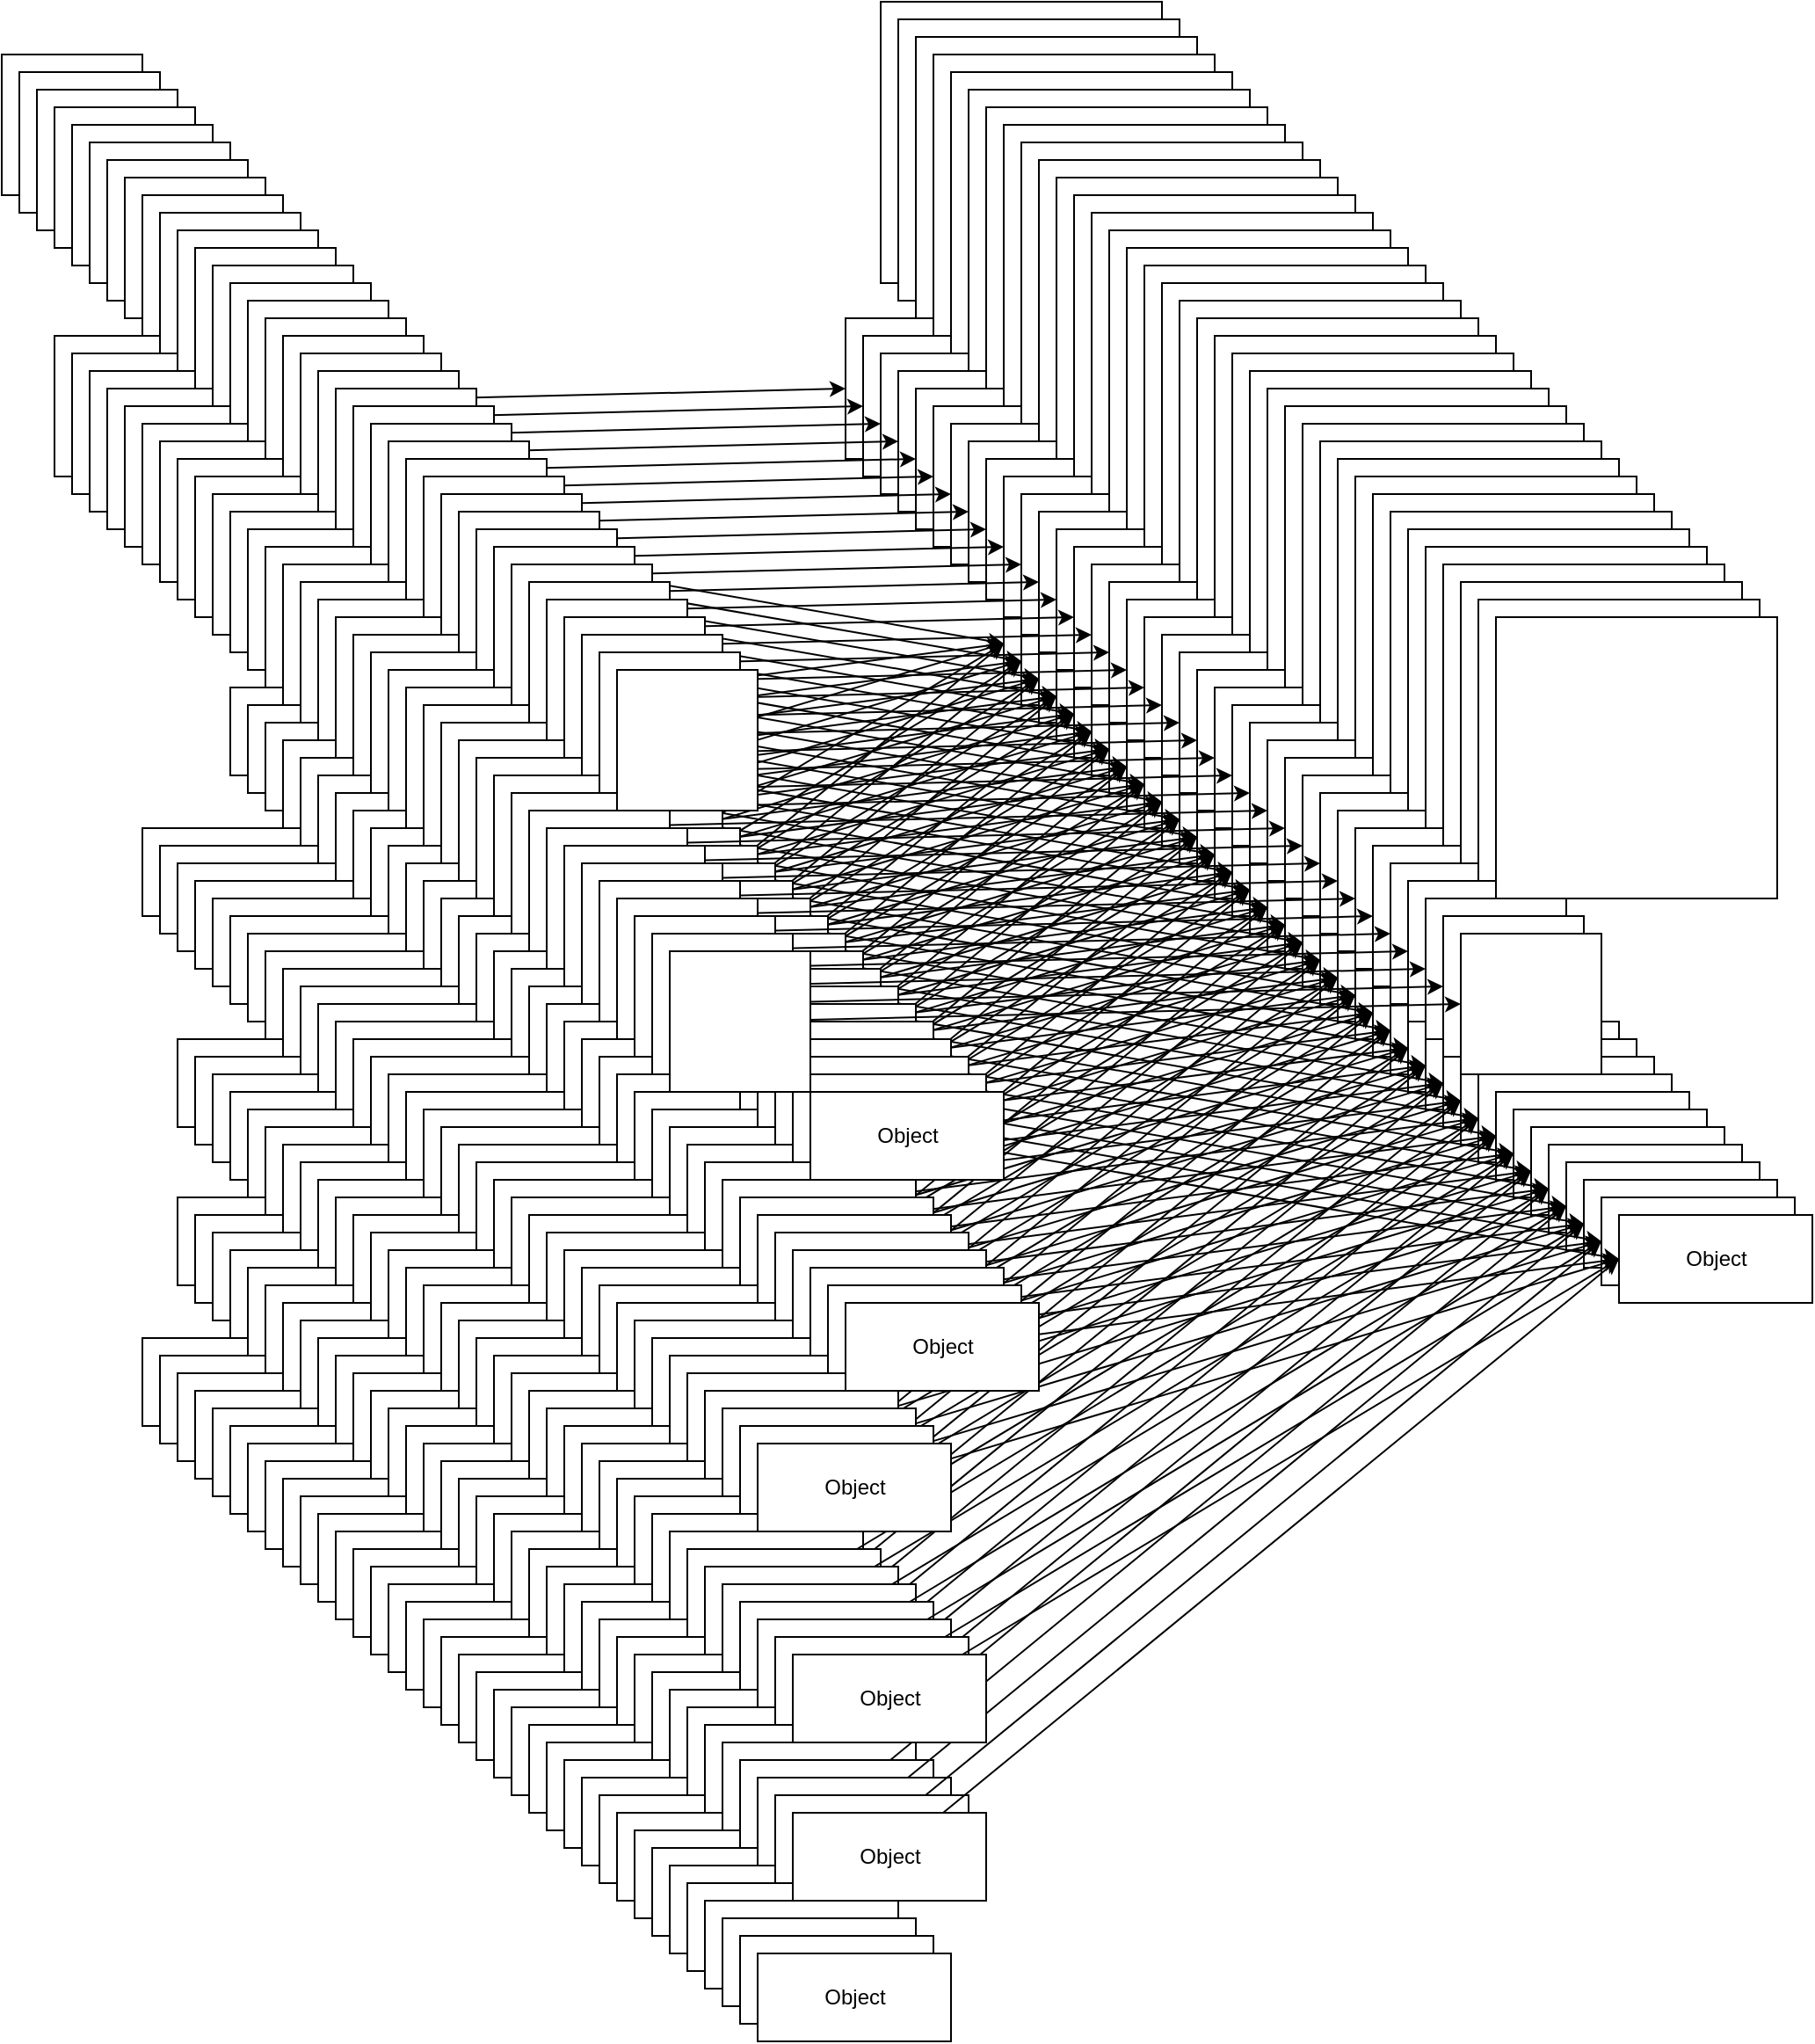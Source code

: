 <mxfile version="20.5.1" type="github"><diagram id="Ct96tavtks_YYI6ocnND" name="第 1 页"><mxGraphModel dx="1422" dy="762" grid="1" gridSize="10" guides="1" tooltips="1" connect="1" arrows="1" fold="1" page="1" pageScale="1" pageWidth="827" pageHeight="1169" math="0" shadow="0"><root><mxCell id="0"/><mxCell id="1" parent="0"/><mxCell id="caWfnvHUCyrN2cvOsrnJ-1" value="" style="whiteSpace=wrap;html=1;aspect=fixed;" parent="1" vertex="1"><mxGeometry x="30" y="210" width="80" height="80" as="geometry"/></mxCell><mxCell id="caWfnvHUCyrN2cvOsrnJ-2" value="" style="whiteSpace=wrap;html=1;aspect=fixed;" parent="1" vertex="1"><mxGeometry x="530" y="180" width="160" height="160" as="geometry"/></mxCell><mxCell id="DIsM4wgcLm2hwJlP0MXb-7" style="edgeStyle=none;rounded=0;orthogonalLoop=1;jettySize=auto;html=1;entryX=0;entryY=0.5;entryDx=0;entryDy=0;" parent="1" source="caWfnvHUCyrN2cvOsrnJ-4" target="DIsM4wgcLm2hwJlP0MXb-6" edge="1"><mxGeometry relative="1" as="geometry"/></mxCell><mxCell id="caWfnvHUCyrN2cvOsrnJ-4" value="" style="whiteSpace=wrap;html=1;aspect=fixed;" parent="1" vertex="1"><mxGeometry x="60" y="370" width="80" height="80" as="geometry"/></mxCell><mxCell id="caWfnvHUCyrN2cvOsrnJ-9" style="edgeStyle=none;rounded=0;orthogonalLoop=1;jettySize=auto;html=1;entryX=0;entryY=0.5;entryDx=0;entryDy=0;" parent="1" source="caWfnvHUCyrN2cvOsrnJ-6" target="caWfnvHUCyrN2cvOsrnJ-8" edge="1"><mxGeometry relative="1" as="geometry"/></mxCell><mxCell id="caWfnvHUCyrN2cvOsrnJ-6" value="Object" style="html=1;" parent="1" vertex="1"><mxGeometry x="140" y="450" width="110" height="50" as="geometry"/></mxCell><mxCell id="caWfnvHUCyrN2cvOsrnJ-17" style="edgeStyle=none;rounded=0;orthogonalLoop=1;jettySize=auto;html=1;entryX=0;entryY=0.5;entryDx=0;entryDy=0;" parent="1" source="caWfnvHUCyrN2cvOsrnJ-7" target="caWfnvHUCyrN2cvOsrnJ-8" edge="1"><mxGeometry relative="1" as="geometry"/></mxCell><mxCell id="caWfnvHUCyrN2cvOsrnJ-7" value="Object" style="html=1;" parent="1" vertex="1"><mxGeometry x="160" y="570" width="110" height="50" as="geometry"/></mxCell><mxCell id="caWfnvHUCyrN2cvOsrnJ-8" value="Object" style="html=1;" parent="1" vertex="1"><mxGeometry x="600" y="520" width="110" height="50" as="geometry"/></mxCell><mxCell id="caWfnvHUCyrN2cvOsrnJ-18" style="edgeStyle=none;rounded=0;orthogonalLoop=1;jettySize=auto;html=1;entryX=0;entryY=0.5;entryDx=0;entryDy=0;" parent="1" source="caWfnvHUCyrN2cvOsrnJ-11" target="caWfnvHUCyrN2cvOsrnJ-8" edge="1"><mxGeometry relative="1" as="geometry"/></mxCell><mxCell id="caWfnvHUCyrN2cvOsrnJ-11" value="Object" style="html=1;" parent="1" vertex="1"><mxGeometry x="110" y="650" width="110" height="50" as="geometry"/></mxCell><mxCell id="caWfnvHUCyrN2cvOsrnJ-19" style="edgeStyle=none;rounded=0;orthogonalLoop=1;jettySize=auto;html=1;entryX=0;entryY=0.5;entryDx=0;entryDy=0;" parent="1" source="caWfnvHUCyrN2cvOsrnJ-13" target="caWfnvHUCyrN2cvOsrnJ-8" edge="1"><mxGeometry relative="1" as="geometry"/></mxCell><mxCell id="caWfnvHUCyrN2cvOsrnJ-13" value="Object" style="html=1;" parent="1" vertex="1"><mxGeometry x="130" y="770" width="110" height="50" as="geometry"/></mxCell><mxCell id="caWfnvHUCyrN2cvOsrnJ-16" style="edgeStyle=none;rounded=0;orthogonalLoop=1;jettySize=auto;html=1;entryX=0;entryY=0.5;entryDx=0;entryDy=0;" parent="1" source="caWfnvHUCyrN2cvOsrnJ-15" target="caWfnvHUCyrN2cvOsrnJ-8" edge="1"><mxGeometry relative="1" as="geometry"/></mxCell><mxCell id="caWfnvHUCyrN2cvOsrnJ-15" value="Object" style="html=1;" parent="1" vertex="1"><mxGeometry x="130" y="860" width="110" height="50" as="geometry"/></mxCell><mxCell id="caWfnvHUCyrN2cvOsrnJ-21" value="Object" style="html=1;" parent="1" vertex="1"><mxGeometry x="110" y="940" width="110" height="50" as="geometry"/></mxCell><mxCell id="caWfnvHUCyrN2cvOsrnJ-22" style="edgeStyle=none;rounded=0;orthogonalLoop=1;jettySize=auto;html=1;entryX=0.75;entryY=0;entryDx=0;entryDy=0;" parent="1" source="caWfnvHUCyrN2cvOsrnJ-21" target="caWfnvHUCyrN2cvOsrnJ-21" edge="1"><mxGeometry relative="1" as="geometry"/></mxCell><mxCell id="DIsM4wgcLm2hwJlP0MXb-6" value="" style="whiteSpace=wrap;html=1;aspect=fixed;" parent="1" vertex="1"><mxGeometry x="510" y="360" width="80" height="80" as="geometry"/></mxCell><mxCell id="_caamB_veGVO4aXBSNwQ-1" value="" style="whiteSpace=wrap;html=1;aspect=fixed;" vertex="1" parent="1"><mxGeometry x="40" y="220" width="80" height="80" as="geometry"/></mxCell><mxCell id="_caamB_veGVO4aXBSNwQ-2" value="" style="whiteSpace=wrap;html=1;aspect=fixed;" vertex="1" parent="1"><mxGeometry x="540" y="190" width="160" height="160" as="geometry"/></mxCell><mxCell id="_caamB_veGVO4aXBSNwQ-3" style="edgeStyle=none;rounded=0;orthogonalLoop=1;jettySize=auto;html=1;entryX=0;entryY=0.5;entryDx=0;entryDy=0;" edge="1" parent="1" source="_caamB_veGVO4aXBSNwQ-4" target="_caamB_veGVO4aXBSNwQ-18"><mxGeometry relative="1" as="geometry"/></mxCell><mxCell id="_caamB_veGVO4aXBSNwQ-4" value="" style="whiteSpace=wrap;html=1;aspect=fixed;" vertex="1" parent="1"><mxGeometry x="70" y="380" width="80" height="80" as="geometry"/></mxCell><mxCell id="_caamB_veGVO4aXBSNwQ-5" style="edgeStyle=none;rounded=0;orthogonalLoop=1;jettySize=auto;html=1;entryX=0;entryY=0.5;entryDx=0;entryDy=0;" edge="1" parent="1" source="_caamB_veGVO4aXBSNwQ-6" target="_caamB_veGVO4aXBSNwQ-9"><mxGeometry relative="1" as="geometry"/></mxCell><mxCell id="_caamB_veGVO4aXBSNwQ-6" value="Object" style="html=1;" vertex="1" parent="1"><mxGeometry x="150" y="460" width="110" height="50" as="geometry"/></mxCell><mxCell id="_caamB_veGVO4aXBSNwQ-7" style="edgeStyle=none;rounded=0;orthogonalLoop=1;jettySize=auto;html=1;entryX=0;entryY=0.5;entryDx=0;entryDy=0;" edge="1" parent="1" source="_caamB_veGVO4aXBSNwQ-8" target="_caamB_veGVO4aXBSNwQ-9"><mxGeometry relative="1" as="geometry"/></mxCell><mxCell id="_caamB_veGVO4aXBSNwQ-8" value="Object" style="html=1;" vertex="1" parent="1"><mxGeometry x="170" y="580" width="110" height="50" as="geometry"/></mxCell><mxCell id="_caamB_veGVO4aXBSNwQ-9" value="Object" style="html=1;" vertex="1" parent="1"><mxGeometry x="610" y="530" width="110" height="50" as="geometry"/></mxCell><mxCell id="_caamB_veGVO4aXBSNwQ-10" style="edgeStyle=none;rounded=0;orthogonalLoop=1;jettySize=auto;html=1;entryX=0;entryY=0.5;entryDx=0;entryDy=0;" edge="1" parent="1" source="_caamB_veGVO4aXBSNwQ-11" target="_caamB_veGVO4aXBSNwQ-9"><mxGeometry relative="1" as="geometry"/></mxCell><mxCell id="_caamB_veGVO4aXBSNwQ-11" value="Object" style="html=1;" vertex="1" parent="1"><mxGeometry x="120" y="660" width="110" height="50" as="geometry"/></mxCell><mxCell id="_caamB_veGVO4aXBSNwQ-12" style="edgeStyle=none;rounded=0;orthogonalLoop=1;jettySize=auto;html=1;entryX=0;entryY=0.5;entryDx=0;entryDy=0;" edge="1" parent="1" source="_caamB_veGVO4aXBSNwQ-13" target="_caamB_veGVO4aXBSNwQ-9"><mxGeometry relative="1" as="geometry"/></mxCell><mxCell id="_caamB_veGVO4aXBSNwQ-13" value="Object" style="html=1;" vertex="1" parent="1"><mxGeometry x="140" y="780" width="110" height="50" as="geometry"/></mxCell><mxCell id="_caamB_veGVO4aXBSNwQ-14" style="edgeStyle=none;rounded=0;orthogonalLoop=1;jettySize=auto;html=1;entryX=0;entryY=0.5;entryDx=0;entryDy=0;" edge="1" parent="1" source="_caamB_veGVO4aXBSNwQ-15" target="_caamB_veGVO4aXBSNwQ-9"><mxGeometry relative="1" as="geometry"/></mxCell><mxCell id="_caamB_veGVO4aXBSNwQ-15" value="Object" style="html=1;" vertex="1" parent="1"><mxGeometry x="140" y="870" width="110" height="50" as="geometry"/></mxCell><mxCell id="_caamB_veGVO4aXBSNwQ-16" value="Object" style="html=1;" vertex="1" parent="1"><mxGeometry x="120" y="950" width="110" height="50" as="geometry"/></mxCell><mxCell id="_caamB_veGVO4aXBSNwQ-17" style="edgeStyle=none;rounded=0;orthogonalLoop=1;jettySize=auto;html=1;entryX=0.75;entryY=0;entryDx=0;entryDy=0;" edge="1" parent="1" source="_caamB_veGVO4aXBSNwQ-16" target="_caamB_veGVO4aXBSNwQ-16"><mxGeometry relative="1" as="geometry"/></mxCell><mxCell id="_caamB_veGVO4aXBSNwQ-18" value="" style="whiteSpace=wrap;html=1;aspect=fixed;" vertex="1" parent="1"><mxGeometry x="520" y="370" width="80" height="80" as="geometry"/></mxCell><mxCell id="_caamB_veGVO4aXBSNwQ-19" value="" style="whiteSpace=wrap;html=1;aspect=fixed;" vertex="1" parent="1"><mxGeometry x="50" y="230" width="80" height="80" as="geometry"/></mxCell><mxCell id="_caamB_veGVO4aXBSNwQ-20" value="" style="whiteSpace=wrap;html=1;aspect=fixed;" vertex="1" parent="1"><mxGeometry x="550" y="200" width="160" height="160" as="geometry"/></mxCell><mxCell id="_caamB_veGVO4aXBSNwQ-21" style="edgeStyle=none;rounded=0;orthogonalLoop=1;jettySize=auto;html=1;entryX=0;entryY=0.5;entryDx=0;entryDy=0;" edge="1" parent="1" source="_caamB_veGVO4aXBSNwQ-22" target="_caamB_veGVO4aXBSNwQ-36"><mxGeometry relative="1" as="geometry"/></mxCell><mxCell id="_caamB_veGVO4aXBSNwQ-22" value="" style="whiteSpace=wrap;html=1;aspect=fixed;" vertex="1" parent="1"><mxGeometry x="80" y="390" width="80" height="80" as="geometry"/></mxCell><mxCell id="_caamB_veGVO4aXBSNwQ-23" style="edgeStyle=none;rounded=0;orthogonalLoop=1;jettySize=auto;html=1;entryX=0;entryY=0.5;entryDx=0;entryDy=0;" edge="1" parent="1" source="_caamB_veGVO4aXBSNwQ-24" target="_caamB_veGVO4aXBSNwQ-27"><mxGeometry relative="1" as="geometry"/></mxCell><mxCell id="_caamB_veGVO4aXBSNwQ-24" value="Object" style="html=1;" vertex="1" parent="1"><mxGeometry x="160" y="470" width="110" height="50" as="geometry"/></mxCell><mxCell id="_caamB_veGVO4aXBSNwQ-25" style="edgeStyle=none;rounded=0;orthogonalLoop=1;jettySize=auto;html=1;entryX=0;entryY=0.5;entryDx=0;entryDy=0;" edge="1" parent="1" source="_caamB_veGVO4aXBSNwQ-26" target="_caamB_veGVO4aXBSNwQ-27"><mxGeometry relative="1" as="geometry"/></mxCell><mxCell id="_caamB_veGVO4aXBSNwQ-26" value="Object" style="html=1;" vertex="1" parent="1"><mxGeometry x="180" y="590" width="110" height="50" as="geometry"/></mxCell><mxCell id="_caamB_veGVO4aXBSNwQ-27" value="Object" style="html=1;" vertex="1" parent="1"><mxGeometry x="620" y="540" width="110" height="50" as="geometry"/></mxCell><mxCell id="_caamB_veGVO4aXBSNwQ-28" style="edgeStyle=none;rounded=0;orthogonalLoop=1;jettySize=auto;html=1;entryX=0;entryY=0.5;entryDx=0;entryDy=0;" edge="1" parent="1" source="_caamB_veGVO4aXBSNwQ-29" target="_caamB_veGVO4aXBSNwQ-27"><mxGeometry relative="1" as="geometry"/></mxCell><mxCell id="_caamB_veGVO4aXBSNwQ-29" value="Object" style="html=1;" vertex="1" parent="1"><mxGeometry x="130" y="670" width="110" height="50" as="geometry"/></mxCell><mxCell id="_caamB_veGVO4aXBSNwQ-30" style="edgeStyle=none;rounded=0;orthogonalLoop=1;jettySize=auto;html=1;entryX=0;entryY=0.5;entryDx=0;entryDy=0;" edge="1" parent="1" source="_caamB_veGVO4aXBSNwQ-31" target="_caamB_veGVO4aXBSNwQ-27"><mxGeometry relative="1" as="geometry"/></mxCell><mxCell id="_caamB_veGVO4aXBSNwQ-31" value="Object" style="html=1;" vertex="1" parent="1"><mxGeometry x="150" y="790" width="110" height="50" as="geometry"/></mxCell><mxCell id="_caamB_veGVO4aXBSNwQ-32" style="edgeStyle=none;rounded=0;orthogonalLoop=1;jettySize=auto;html=1;entryX=0;entryY=0.5;entryDx=0;entryDy=0;" edge="1" parent="1" source="_caamB_veGVO4aXBSNwQ-33" target="_caamB_veGVO4aXBSNwQ-27"><mxGeometry relative="1" as="geometry"/></mxCell><mxCell id="_caamB_veGVO4aXBSNwQ-33" value="Object" style="html=1;" vertex="1" parent="1"><mxGeometry x="150" y="880" width="110" height="50" as="geometry"/></mxCell><mxCell id="_caamB_veGVO4aXBSNwQ-34" value="Object" style="html=1;" vertex="1" parent="1"><mxGeometry x="130" y="960" width="110" height="50" as="geometry"/></mxCell><mxCell id="_caamB_veGVO4aXBSNwQ-35" style="edgeStyle=none;rounded=0;orthogonalLoop=1;jettySize=auto;html=1;entryX=0.75;entryY=0;entryDx=0;entryDy=0;" edge="1" parent="1" source="_caamB_veGVO4aXBSNwQ-34" target="_caamB_veGVO4aXBSNwQ-34"><mxGeometry relative="1" as="geometry"/></mxCell><mxCell id="_caamB_veGVO4aXBSNwQ-36" value="" style="whiteSpace=wrap;html=1;aspect=fixed;" vertex="1" parent="1"><mxGeometry x="530" y="380" width="80" height="80" as="geometry"/></mxCell><mxCell id="_caamB_veGVO4aXBSNwQ-37" value="" style="whiteSpace=wrap;html=1;aspect=fixed;" vertex="1" parent="1"><mxGeometry x="60" y="240" width="80" height="80" as="geometry"/></mxCell><mxCell id="_caamB_veGVO4aXBSNwQ-38" value="" style="whiteSpace=wrap;html=1;aspect=fixed;" vertex="1" parent="1"><mxGeometry x="560" y="210" width="160" height="160" as="geometry"/></mxCell><mxCell id="_caamB_veGVO4aXBSNwQ-39" style="edgeStyle=none;rounded=0;orthogonalLoop=1;jettySize=auto;html=1;entryX=0;entryY=0.5;entryDx=0;entryDy=0;" edge="1" parent="1" source="_caamB_veGVO4aXBSNwQ-40" target="_caamB_veGVO4aXBSNwQ-54"><mxGeometry relative="1" as="geometry"/></mxCell><mxCell id="_caamB_veGVO4aXBSNwQ-40" value="" style="whiteSpace=wrap;html=1;aspect=fixed;" vertex="1" parent="1"><mxGeometry x="90" y="400" width="80" height="80" as="geometry"/></mxCell><mxCell id="_caamB_veGVO4aXBSNwQ-41" style="edgeStyle=none;rounded=0;orthogonalLoop=1;jettySize=auto;html=1;entryX=0;entryY=0.5;entryDx=0;entryDy=0;" edge="1" parent="1" source="_caamB_veGVO4aXBSNwQ-42" target="_caamB_veGVO4aXBSNwQ-45"><mxGeometry relative="1" as="geometry"/></mxCell><mxCell id="_caamB_veGVO4aXBSNwQ-42" value="Object" style="html=1;" vertex="1" parent="1"><mxGeometry x="170" y="480" width="110" height="50" as="geometry"/></mxCell><mxCell id="_caamB_veGVO4aXBSNwQ-43" style="edgeStyle=none;rounded=0;orthogonalLoop=1;jettySize=auto;html=1;entryX=0;entryY=0.5;entryDx=0;entryDy=0;" edge="1" parent="1" source="_caamB_veGVO4aXBSNwQ-44" target="_caamB_veGVO4aXBSNwQ-45"><mxGeometry relative="1" as="geometry"/></mxCell><mxCell id="_caamB_veGVO4aXBSNwQ-44" value="Object" style="html=1;" vertex="1" parent="1"><mxGeometry x="190" y="600" width="110" height="50" as="geometry"/></mxCell><mxCell id="_caamB_veGVO4aXBSNwQ-45" value="Object" style="html=1;" vertex="1" parent="1"><mxGeometry x="630" y="550" width="110" height="50" as="geometry"/></mxCell><mxCell id="_caamB_veGVO4aXBSNwQ-46" style="edgeStyle=none;rounded=0;orthogonalLoop=1;jettySize=auto;html=1;entryX=0;entryY=0.5;entryDx=0;entryDy=0;" edge="1" parent="1" source="_caamB_veGVO4aXBSNwQ-47" target="_caamB_veGVO4aXBSNwQ-45"><mxGeometry relative="1" as="geometry"/></mxCell><mxCell id="_caamB_veGVO4aXBSNwQ-47" value="Object" style="html=1;" vertex="1" parent="1"><mxGeometry x="140" y="680" width="110" height="50" as="geometry"/></mxCell><mxCell id="_caamB_veGVO4aXBSNwQ-48" style="edgeStyle=none;rounded=0;orthogonalLoop=1;jettySize=auto;html=1;entryX=0;entryY=0.5;entryDx=0;entryDy=0;" edge="1" parent="1" source="_caamB_veGVO4aXBSNwQ-49" target="_caamB_veGVO4aXBSNwQ-45"><mxGeometry relative="1" as="geometry"/></mxCell><mxCell id="_caamB_veGVO4aXBSNwQ-49" value="Object" style="html=1;" vertex="1" parent="1"><mxGeometry x="160" y="800" width="110" height="50" as="geometry"/></mxCell><mxCell id="_caamB_veGVO4aXBSNwQ-50" style="edgeStyle=none;rounded=0;orthogonalLoop=1;jettySize=auto;html=1;entryX=0;entryY=0.5;entryDx=0;entryDy=0;" edge="1" parent="1" source="_caamB_veGVO4aXBSNwQ-51" target="_caamB_veGVO4aXBSNwQ-45"><mxGeometry relative="1" as="geometry"/></mxCell><mxCell id="_caamB_veGVO4aXBSNwQ-51" value="Object" style="html=1;" vertex="1" parent="1"><mxGeometry x="160" y="890" width="110" height="50" as="geometry"/></mxCell><mxCell id="_caamB_veGVO4aXBSNwQ-52" value="Object" style="html=1;" vertex="1" parent="1"><mxGeometry x="140" y="970" width="110" height="50" as="geometry"/></mxCell><mxCell id="_caamB_veGVO4aXBSNwQ-53" style="edgeStyle=none;rounded=0;orthogonalLoop=1;jettySize=auto;html=1;entryX=0.75;entryY=0;entryDx=0;entryDy=0;" edge="1" parent="1" source="_caamB_veGVO4aXBSNwQ-52" target="_caamB_veGVO4aXBSNwQ-52"><mxGeometry relative="1" as="geometry"/></mxCell><mxCell id="_caamB_veGVO4aXBSNwQ-54" value="" style="whiteSpace=wrap;html=1;aspect=fixed;" vertex="1" parent="1"><mxGeometry x="540" y="390" width="80" height="80" as="geometry"/></mxCell><mxCell id="_caamB_veGVO4aXBSNwQ-55" value="" style="whiteSpace=wrap;html=1;aspect=fixed;" vertex="1" parent="1"><mxGeometry x="70" y="250" width="80" height="80" as="geometry"/></mxCell><mxCell id="_caamB_veGVO4aXBSNwQ-56" value="" style="whiteSpace=wrap;html=1;aspect=fixed;" vertex="1" parent="1"><mxGeometry x="570" y="220" width="160" height="160" as="geometry"/></mxCell><mxCell id="_caamB_veGVO4aXBSNwQ-57" style="edgeStyle=none;rounded=0;orthogonalLoop=1;jettySize=auto;html=1;entryX=0;entryY=0.5;entryDx=0;entryDy=0;" edge="1" parent="1" source="_caamB_veGVO4aXBSNwQ-58" target="_caamB_veGVO4aXBSNwQ-72"><mxGeometry relative="1" as="geometry"/></mxCell><mxCell id="_caamB_veGVO4aXBSNwQ-58" value="" style="whiteSpace=wrap;html=1;aspect=fixed;" vertex="1" parent="1"><mxGeometry x="100" y="410" width="80" height="80" as="geometry"/></mxCell><mxCell id="_caamB_veGVO4aXBSNwQ-59" style="edgeStyle=none;rounded=0;orthogonalLoop=1;jettySize=auto;html=1;entryX=0;entryY=0.5;entryDx=0;entryDy=0;" edge="1" parent="1" source="_caamB_veGVO4aXBSNwQ-60" target="_caamB_veGVO4aXBSNwQ-63"><mxGeometry relative="1" as="geometry"/></mxCell><mxCell id="_caamB_veGVO4aXBSNwQ-60" value="Object" style="html=1;" vertex="1" parent="1"><mxGeometry x="180" y="490" width="110" height="50" as="geometry"/></mxCell><mxCell id="_caamB_veGVO4aXBSNwQ-61" style="edgeStyle=none;rounded=0;orthogonalLoop=1;jettySize=auto;html=1;entryX=0;entryY=0.5;entryDx=0;entryDy=0;" edge="1" parent="1" source="_caamB_veGVO4aXBSNwQ-62" target="_caamB_veGVO4aXBSNwQ-63"><mxGeometry relative="1" as="geometry"/></mxCell><mxCell id="_caamB_veGVO4aXBSNwQ-62" value="Object" style="html=1;" vertex="1" parent="1"><mxGeometry x="200" y="610" width="110" height="50" as="geometry"/></mxCell><mxCell id="_caamB_veGVO4aXBSNwQ-63" value="Object" style="html=1;" vertex="1" parent="1"><mxGeometry x="640" y="560" width="110" height="50" as="geometry"/></mxCell><mxCell id="_caamB_veGVO4aXBSNwQ-64" style="edgeStyle=none;rounded=0;orthogonalLoop=1;jettySize=auto;html=1;entryX=0;entryY=0.5;entryDx=0;entryDy=0;" edge="1" parent="1" source="_caamB_veGVO4aXBSNwQ-65" target="_caamB_veGVO4aXBSNwQ-63"><mxGeometry relative="1" as="geometry"/></mxCell><mxCell id="_caamB_veGVO4aXBSNwQ-65" value="Object" style="html=1;" vertex="1" parent="1"><mxGeometry x="150" y="690" width="110" height="50" as="geometry"/></mxCell><mxCell id="_caamB_veGVO4aXBSNwQ-66" style="edgeStyle=none;rounded=0;orthogonalLoop=1;jettySize=auto;html=1;entryX=0;entryY=0.5;entryDx=0;entryDy=0;" edge="1" parent="1" source="_caamB_veGVO4aXBSNwQ-67" target="_caamB_veGVO4aXBSNwQ-63"><mxGeometry relative="1" as="geometry"/></mxCell><mxCell id="_caamB_veGVO4aXBSNwQ-67" value="Object" style="html=1;" vertex="1" parent="1"><mxGeometry x="170" y="810" width="110" height="50" as="geometry"/></mxCell><mxCell id="_caamB_veGVO4aXBSNwQ-68" style="edgeStyle=none;rounded=0;orthogonalLoop=1;jettySize=auto;html=1;entryX=0;entryY=0.5;entryDx=0;entryDy=0;" edge="1" parent="1" source="_caamB_veGVO4aXBSNwQ-69" target="_caamB_veGVO4aXBSNwQ-63"><mxGeometry relative="1" as="geometry"/></mxCell><mxCell id="_caamB_veGVO4aXBSNwQ-69" value="Object" style="html=1;" vertex="1" parent="1"><mxGeometry x="170" y="900" width="110" height="50" as="geometry"/></mxCell><mxCell id="_caamB_veGVO4aXBSNwQ-70" value="Object" style="html=1;" vertex="1" parent="1"><mxGeometry x="150" y="980" width="110" height="50" as="geometry"/></mxCell><mxCell id="_caamB_veGVO4aXBSNwQ-71" style="edgeStyle=none;rounded=0;orthogonalLoop=1;jettySize=auto;html=1;entryX=0.75;entryY=0;entryDx=0;entryDy=0;" edge="1" parent="1" source="_caamB_veGVO4aXBSNwQ-70" target="_caamB_veGVO4aXBSNwQ-70"><mxGeometry relative="1" as="geometry"/></mxCell><mxCell id="_caamB_veGVO4aXBSNwQ-72" value="" style="whiteSpace=wrap;html=1;aspect=fixed;" vertex="1" parent="1"><mxGeometry x="550" y="400" width="80" height="80" as="geometry"/></mxCell><mxCell id="_caamB_veGVO4aXBSNwQ-73" value="" style="whiteSpace=wrap;html=1;aspect=fixed;" vertex="1" parent="1"><mxGeometry x="80" y="260" width="80" height="80" as="geometry"/></mxCell><mxCell id="_caamB_veGVO4aXBSNwQ-74" value="" style="whiteSpace=wrap;html=1;aspect=fixed;" vertex="1" parent="1"><mxGeometry x="580" y="230" width="160" height="160" as="geometry"/></mxCell><mxCell id="_caamB_veGVO4aXBSNwQ-75" style="edgeStyle=none;rounded=0;orthogonalLoop=1;jettySize=auto;html=1;entryX=0;entryY=0.5;entryDx=0;entryDy=0;" edge="1" parent="1" source="_caamB_veGVO4aXBSNwQ-76" target="_caamB_veGVO4aXBSNwQ-90"><mxGeometry relative="1" as="geometry"/></mxCell><mxCell id="_caamB_veGVO4aXBSNwQ-76" value="" style="whiteSpace=wrap;html=1;aspect=fixed;" vertex="1" parent="1"><mxGeometry x="110" y="420" width="80" height="80" as="geometry"/></mxCell><mxCell id="_caamB_veGVO4aXBSNwQ-77" style="edgeStyle=none;rounded=0;orthogonalLoop=1;jettySize=auto;html=1;entryX=0;entryY=0.5;entryDx=0;entryDy=0;" edge="1" parent="1" source="_caamB_veGVO4aXBSNwQ-78" target="_caamB_veGVO4aXBSNwQ-81"><mxGeometry relative="1" as="geometry"/></mxCell><mxCell id="_caamB_veGVO4aXBSNwQ-78" value="Object" style="html=1;" vertex="1" parent="1"><mxGeometry x="190" y="500" width="110" height="50" as="geometry"/></mxCell><mxCell id="_caamB_veGVO4aXBSNwQ-79" style="edgeStyle=none;rounded=0;orthogonalLoop=1;jettySize=auto;html=1;entryX=0;entryY=0.5;entryDx=0;entryDy=0;" edge="1" parent="1" source="_caamB_veGVO4aXBSNwQ-80" target="_caamB_veGVO4aXBSNwQ-81"><mxGeometry relative="1" as="geometry"/></mxCell><mxCell id="_caamB_veGVO4aXBSNwQ-80" value="Object" style="html=1;" vertex="1" parent="1"><mxGeometry x="210" y="620" width="110" height="50" as="geometry"/></mxCell><mxCell id="_caamB_veGVO4aXBSNwQ-81" value="Object" style="html=1;" vertex="1" parent="1"><mxGeometry x="650" y="570" width="110" height="50" as="geometry"/></mxCell><mxCell id="_caamB_veGVO4aXBSNwQ-82" style="edgeStyle=none;rounded=0;orthogonalLoop=1;jettySize=auto;html=1;entryX=0;entryY=0.5;entryDx=0;entryDy=0;" edge="1" parent="1" source="_caamB_veGVO4aXBSNwQ-83" target="_caamB_veGVO4aXBSNwQ-81"><mxGeometry relative="1" as="geometry"/></mxCell><mxCell id="_caamB_veGVO4aXBSNwQ-83" value="Object" style="html=1;" vertex="1" parent="1"><mxGeometry x="160" y="700" width="110" height="50" as="geometry"/></mxCell><mxCell id="_caamB_veGVO4aXBSNwQ-84" style="edgeStyle=none;rounded=0;orthogonalLoop=1;jettySize=auto;html=1;entryX=0;entryY=0.5;entryDx=0;entryDy=0;" edge="1" parent="1" source="_caamB_veGVO4aXBSNwQ-85" target="_caamB_veGVO4aXBSNwQ-81"><mxGeometry relative="1" as="geometry"/></mxCell><mxCell id="_caamB_veGVO4aXBSNwQ-85" value="Object" style="html=1;" vertex="1" parent="1"><mxGeometry x="180" y="820" width="110" height="50" as="geometry"/></mxCell><mxCell id="_caamB_veGVO4aXBSNwQ-86" style="edgeStyle=none;rounded=0;orthogonalLoop=1;jettySize=auto;html=1;entryX=0;entryY=0.5;entryDx=0;entryDy=0;" edge="1" parent="1" source="_caamB_veGVO4aXBSNwQ-87" target="_caamB_veGVO4aXBSNwQ-81"><mxGeometry relative="1" as="geometry"/></mxCell><mxCell id="_caamB_veGVO4aXBSNwQ-87" value="Object" style="html=1;" vertex="1" parent="1"><mxGeometry x="180" y="910" width="110" height="50" as="geometry"/></mxCell><mxCell id="_caamB_veGVO4aXBSNwQ-88" value="Object" style="html=1;" vertex="1" parent="1"><mxGeometry x="160" y="990" width="110" height="50" as="geometry"/></mxCell><mxCell id="_caamB_veGVO4aXBSNwQ-89" style="edgeStyle=none;rounded=0;orthogonalLoop=1;jettySize=auto;html=1;entryX=0.75;entryY=0;entryDx=0;entryDy=0;" edge="1" parent="1" source="_caamB_veGVO4aXBSNwQ-88" target="_caamB_veGVO4aXBSNwQ-88"><mxGeometry relative="1" as="geometry"/></mxCell><mxCell id="_caamB_veGVO4aXBSNwQ-90" value="" style="whiteSpace=wrap;html=1;aspect=fixed;" vertex="1" parent="1"><mxGeometry x="560" y="410" width="80" height="80" as="geometry"/></mxCell><mxCell id="_caamB_veGVO4aXBSNwQ-91" value="" style="whiteSpace=wrap;html=1;aspect=fixed;" vertex="1" parent="1"><mxGeometry x="90" y="270" width="80" height="80" as="geometry"/></mxCell><mxCell id="_caamB_veGVO4aXBSNwQ-92" value="" style="whiteSpace=wrap;html=1;aspect=fixed;" vertex="1" parent="1"><mxGeometry x="590" y="240" width="160" height="160" as="geometry"/></mxCell><mxCell id="_caamB_veGVO4aXBSNwQ-93" style="edgeStyle=none;rounded=0;orthogonalLoop=1;jettySize=auto;html=1;entryX=0;entryY=0.5;entryDx=0;entryDy=0;" edge="1" parent="1" source="_caamB_veGVO4aXBSNwQ-94" target="_caamB_veGVO4aXBSNwQ-108"><mxGeometry relative="1" as="geometry"/></mxCell><mxCell id="_caamB_veGVO4aXBSNwQ-94" value="" style="whiteSpace=wrap;html=1;aspect=fixed;" vertex="1" parent="1"><mxGeometry x="120" y="430" width="80" height="80" as="geometry"/></mxCell><mxCell id="_caamB_veGVO4aXBSNwQ-95" style="edgeStyle=none;rounded=0;orthogonalLoop=1;jettySize=auto;html=1;entryX=0;entryY=0.5;entryDx=0;entryDy=0;" edge="1" parent="1" source="_caamB_veGVO4aXBSNwQ-96" target="_caamB_veGVO4aXBSNwQ-99"><mxGeometry relative="1" as="geometry"/></mxCell><mxCell id="_caamB_veGVO4aXBSNwQ-96" value="Object" style="html=1;" vertex="1" parent="1"><mxGeometry x="200" y="510" width="110" height="50" as="geometry"/></mxCell><mxCell id="_caamB_veGVO4aXBSNwQ-97" style="edgeStyle=none;rounded=0;orthogonalLoop=1;jettySize=auto;html=1;entryX=0;entryY=0.5;entryDx=0;entryDy=0;" edge="1" parent="1" source="_caamB_veGVO4aXBSNwQ-98" target="_caamB_veGVO4aXBSNwQ-99"><mxGeometry relative="1" as="geometry"/></mxCell><mxCell id="_caamB_veGVO4aXBSNwQ-98" value="Object" style="html=1;" vertex="1" parent="1"><mxGeometry x="220" y="630" width="110" height="50" as="geometry"/></mxCell><mxCell id="_caamB_veGVO4aXBSNwQ-99" value="Object" style="html=1;" vertex="1" parent="1"><mxGeometry x="660" y="580" width="110" height="50" as="geometry"/></mxCell><mxCell id="_caamB_veGVO4aXBSNwQ-100" style="edgeStyle=none;rounded=0;orthogonalLoop=1;jettySize=auto;html=1;entryX=0;entryY=0.5;entryDx=0;entryDy=0;" edge="1" parent="1" source="_caamB_veGVO4aXBSNwQ-101" target="_caamB_veGVO4aXBSNwQ-99"><mxGeometry relative="1" as="geometry"/></mxCell><mxCell id="_caamB_veGVO4aXBSNwQ-101" value="Object" style="html=1;" vertex="1" parent="1"><mxGeometry x="170" y="710" width="110" height="50" as="geometry"/></mxCell><mxCell id="_caamB_veGVO4aXBSNwQ-102" style="edgeStyle=none;rounded=0;orthogonalLoop=1;jettySize=auto;html=1;entryX=0;entryY=0.5;entryDx=0;entryDy=0;" edge="1" parent="1" source="_caamB_veGVO4aXBSNwQ-103" target="_caamB_veGVO4aXBSNwQ-99"><mxGeometry relative="1" as="geometry"/></mxCell><mxCell id="_caamB_veGVO4aXBSNwQ-103" value="Object" style="html=1;" vertex="1" parent="1"><mxGeometry x="190" y="830" width="110" height="50" as="geometry"/></mxCell><mxCell id="_caamB_veGVO4aXBSNwQ-104" style="edgeStyle=none;rounded=0;orthogonalLoop=1;jettySize=auto;html=1;entryX=0;entryY=0.5;entryDx=0;entryDy=0;" edge="1" parent="1" source="_caamB_veGVO4aXBSNwQ-105" target="_caamB_veGVO4aXBSNwQ-99"><mxGeometry relative="1" as="geometry"/></mxCell><mxCell id="_caamB_veGVO4aXBSNwQ-105" value="Object" style="html=1;" vertex="1" parent="1"><mxGeometry x="190" y="920" width="110" height="50" as="geometry"/></mxCell><mxCell id="_caamB_veGVO4aXBSNwQ-106" value="Object" style="html=1;" vertex="1" parent="1"><mxGeometry x="170" y="1000" width="110" height="50" as="geometry"/></mxCell><mxCell id="_caamB_veGVO4aXBSNwQ-107" style="edgeStyle=none;rounded=0;orthogonalLoop=1;jettySize=auto;html=1;entryX=0.75;entryY=0;entryDx=0;entryDy=0;" edge="1" parent="1" source="_caamB_veGVO4aXBSNwQ-106" target="_caamB_veGVO4aXBSNwQ-106"><mxGeometry relative="1" as="geometry"/></mxCell><mxCell id="_caamB_veGVO4aXBSNwQ-108" value="" style="whiteSpace=wrap;html=1;aspect=fixed;" vertex="1" parent="1"><mxGeometry x="570" y="420" width="80" height="80" as="geometry"/></mxCell><mxCell id="_caamB_veGVO4aXBSNwQ-109" value="" style="whiteSpace=wrap;html=1;aspect=fixed;" vertex="1" parent="1"><mxGeometry x="100" y="280" width="80" height="80" as="geometry"/></mxCell><mxCell id="_caamB_veGVO4aXBSNwQ-110" value="" style="whiteSpace=wrap;html=1;aspect=fixed;" vertex="1" parent="1"><mxGeometry x="600" y="250" width="160" height="160" as="geometry"/></mxCell><mxCell id="_caamB_veGVO4aXBSNwQ-111" style="edgeStyle=none;rounded=0;orthogonalLoop=1;jettySize=auto;html=1;entryX=0;entryY=0.5;entryDx=0;entryDy=0;" edge="1" parent="1" source="_caamB_veGVO4aXBSNwQ-112" target="_caamB_veGVO4aXBSNwQ-126"><mxGeometry relative="1" as="geometry"/></mxCell><mxCell id="_caamB_veGVO4aXBSNwQ-112" value="" style="whiteSpace=wrap;html=1;aspect=fixed;" vertex="1" parent="1"><mxGeometry x="130" y="440" width="80" height="80" as="geometry"/></mxCell><mxCell id="_caamB_veGVO4aXBSNwQ-113" style="edgeStyle=none;rounded=0;orthogonalLoop=1;jettySize=auto;html=1;entryX=0;entryY=0.5;entryDx=0;entryDy=0;" edge="1" parent="1" source="_caamB_veGVO4aXBSNwQ-114" target="_caamB_veGVO4aXBSNwQ-117"><mxGeometry relative="1" as="geometry"/></mxCell><mxCell id="_caamB_veGVO4aXBSNwQ-114" value="Object" style="html=1;" vertex="1" parent="1"><mxGeometry x="210" y="520" width="110" height="50" as="geometry"/></mxCell><mxCell id="_caamB_veGVO4aXBSNwQ-115" style="edgeStyle=none;rounded=0;orthogonalLoop=1;jettySize=auto;html=1;entryX=0;entryY=0.5;entryDx=0;entryDy=0;" edge="1" parent="1" source="_caamB_veGVO4aXBSNwQ-116" target="_caamB_veGVO4aXBSNwQ-117"><mxGeometry relative="1" as="geometry"/></mxCell><mxCell id="_caamB_veGVO4aXBSNwQ-116" value="Object" style="html=1;" vertex="1" parent="1"><mxGeometry x="230" y="640" width="110" height="50" as="geometry"/></mxCell><mxCell id="_caamB_veGVO4aXBSNwQ-117" value="Object" style="html=1;" vertex="1" parent="1"><mxGeometry x="670" y="590" width="110" height="50" as="geometry"/></mxCell><mxCell id="_caamB_veGVO4aXBSNwQ-118" style="edgeStyle=none;rounded=0;orthogonalLoop=1;jettySize=auto;html=1;entryX=0;entryY=0.5;entryDx=0;entryDy=0;" edge="1" parent="1" source="_caamB_veGVO4aXBSNwQ-119" target="_caamB_veGVO4aXBSNwQ-117"><mxGeometry relative="1" as="geometry"/></mxCell><mxCell id="_caamB_veGVO4aXBSNwQ-119" value="Object" style="html=1;" vertex="1" parent="1"><mxGeometry x="180" y="720" width="110" height="50" as="geometry"/></mxCell><mxCell id="_caamB_veGVO4aXBSNwQ-120" style="edgeStyle=none;rounded=0;orthogonalLoop=1;jettySize=auto;html=1;entryX=0;entryY=0.5;entryDx=0;entryDy=0;" edge="1" parent="1" source="_caamB_veGVO4aXBSNwQ-121" target="_caamB_veGVO4aXBSNwQ-117"><mxGeometry relative="1" as="geometry"/></mxCell><mxCell id="_caamB_veGVO4aXBSNwQ-121" value="Object" style="html=1;" vertex="1" parent="1"><mxGeometry x="200" y="840" width="110" height="50" as="geometry"/></mxCell><mxCell id="_caamB_veGVO4aXBSNwQ-122" style="edgeStyle=none;rounded=0;orthogonalLoop=1;jettySize=auto;html=1;entryX=0;entryY=0.5;entryDx=0;entryDy=0;" edge="1" parent="1" source="_caamB_veGVO4aXBSNwQ-123" target="_caamB_veGVO4aXBSNwQ-117"><mxGeometry relative="1" as="geometry"/></mxCell><mxCell id="_caamB_veGVO4aXBSNwQ-123" value="Object" style="html=1;" vertex="1" parent="1"><mxGeometry x="200" y="930" width="110" height="50" as="geometry"/></mxCell><mxCell id="_caamB_veGVO4aXBSNwQ-124" value="Object" style="html=1;" vertex="1" parent="1"><mxGeometry x="180" y="1010" width="110" height="50" as="geometry"/></mxCell><mxCell id="_caamB_veGVO4aXBSNwQ-125" style="edgeStyle=none;rounded=0;orthogonalLoop=1;jettySize=auto;html=1;entryX=0.75;entryY=0;entryDx=0;entryDy=0;" edge="1" parent="1" source="_caamB_veGVO4aXBSNwQ-124" target="_caamB_veGVO4aXBSNwQ-124"><mxGeometry relative="1" as="geometry"/></mxCell><mxCell id="_caamB_veGVO4aXBSNwQ-126" value="" style="whiteSpace=wrap;html=1;aspect=fixed;" vertex="1" parent="1"><mxGeometry x="580" y="430" width="80" height="80" as="geometry"/></mxCell><mxCell id="_caamB_veGVO4aXBSNwQ-127" value="" style="whiteSpace=wrap;html=1;aspect=fixed;" vertex="1" parent="1"><mxGeometry x="110" y="290" width="80" height="80" as="geometry"/></mxCell><mxCell id="_caamB_veGVO4aXBSNwQ-128" value="" style="whiteSpace=wrap;html=1;aspect=fixed;" vertex="1" parent="1"><mxGeometry x="610" y="260" width="160" height="160" as="geometry"/></mxCell><mxCell id="_caamB_veGVO4aXBSNwQ-129" style="edgeStyle=none;rounded=0;orthogonalLoop=1;jettySize=auto;html=1;entryX=0;entryY=0.5;entryDx=0;entryDy=0;" edge="1" parent="1" source="_caamB_veGVO4aXBSNwQ-130" target="_caamB_veGVO4aXBSNwQ-144"><mxGeometry relative="1" as="geometry"/></mxCell><mxCell id="_caamB_veGVO4aXBSNwQ-130" value="" style="whiteSpace=wrap;html=1;aspect=fixed;" vertex="1" parent="1"><mxGeometry x="140" y="450" width="80" height="80" as="geometry"/></mxCell><mxCell id="_caamB_veGVO4aXBSNwQ-131" style="edgeStyle=none;rounded=0;orthogonalLoop=1;jettySize=auto;html=1;entryX=0;entryY=0.5;entryDx=0;entryDy=0;" edge="1" parent="1" source="_caamB_veGVO4aXBSNwQ-132" target="_caamB_veGVO4aXBSNwQ-135"><mxGeometry relative="1" as="geometry"/></mxCell><mxCell id="_caamB_veGVO4aXBSNwQ-132" value="Object" style="html=1;" vertex="1" parent="1"><mxGeometry x="220" y="530" width="110" height="50" as="geometry"/></mxCell><mxCell id="_caamB_veGVO4aXBSNwQ-133" style="edgeStyle=none;rounded=0;orthogonalLoop=1;jettySize=auto;html=1;entryX=0;entryY=0.5;entryDx=0;entryDy=0;" edge="1" parent="1" source="_caamB_veGVO4aXBSNwQ-134" target="_caamB_veGVO4aXBSNwQ-135"><mxGeometry relative="1" as="geometry"/></mxCell><mxCell id="_caamB_veGVO4aXBSNwQ-134" value="Object" style="html=1;" vertex="1" parent="1"><mxGeometry x="240" y="650" width="110" height="50" as="geometry"/></mxCell><mxCell id="_caamB_veGVO4aXBSNwQ-135" value="Object" style="html=1;" vertex="1" parent="1"><mxGeometry x="680" y="600" width="110" height="50" as="geometry"/></mxCell><mxCell id="_caamB_veGVO4aXBSNwQ-136" style="edgeStyle=none;rounded=0;orthogonalLoop=1;jettySize=auto;html=1;entryX=0;entryY=0.5;entryDx=0;entryDy=0;" edge="1" parent="1" source="_caamB_veGVO4aXBSNwQ-137" target="_caamB_veGVO4aXBSNwQ-135"><mxGeometry relative="1" as="geometry"/></mxCell><mxCell id="_caamB_veGVO4aXBSNwQ-137" value="Object" style="html=1;" vertex="1" parent="1"><mxGeometry x="190" y="730" width="110" height="50" as="geometry"/></mxCell><mxCell id="_caamB_veGVO4aXBSNwQ-138" style="edgeStyle=none;rounded=0;orthogonalLoop=1;jettySize=auto;html=1;entryX=0;entryY=0.5;entryDx=0;entryDy=0;" edge="1" parent="1" source="_caamB_veGVO4aXBSNwQ-139" target="_caamB_veGVO4aXBSNwQ-135"><mxGeometry relative="1" as="geometry"/></mxCell><mxCell id="_caamB_veGVO4aXBSNwQ-139" value="Object" style="html=1;" vertex="1" parent="1"><mxGeometry x="210" y="850" width="110" height="50" as="geometry"/></mxCell><mxCell id="_caamB_veGVO4aXBSNwQ-140" style="edgeStyle=none;rounded=0;orthogonalLoop=1;jettySize=auto;html=1;entryX=0;entryY=0.5;entryDx=0;entryDy=0;" edge="1" parent="1" source="_caamB_veGVO4aXBSNwQ-141" target="_caamB_veGVO4aXBSNwQ-135"><mxGeometry relative="1" as="geometry"/></mxCell><mxCell id="_caamB_veGVO4aXBSNwQ-141" value="Object" style="html=1;" vertex="1" parent="1"><mxGeometry x="210" y="940" width="110" height="50" as="geometry"/></mxCell><mxCell id="_caamB_veGVO4aXBSNwQ-142" value="Object" style="html=1;" vertex="1" parent="1"><mxGeometry x="190" y="1020" width="110" height="50" as="geometry"/></mxCell><mxCell id="_caamB_veGVO4aXBSNwQ-143" style="edgeStyle=none;rounded=0;orthogonalLoop=1;jettySize=auto;html=1;entryX=0.75;entryY=0;entryDx=0;entryDy=0;" edge="1" parent="1" source="_caamB_veGVO4aXBSNwQ-142" target="_caamB_veGVO4aXBSNwQ-142"><mxGeometry relative="1" as="geometry"/></mxCell><mxCell id="_caamB_veGVO4aXBSNwQ-144" value="" style="whiteSpace=wrap;html=1;aspect=fixed;" vertex="1" parent="1"><mxGeometry x="590" y="440" width="80" height="80" as="geometry"/></mxCell><mxCell id="_caamB_veGVO4aXBSNwQ-145" value="" style="whiteSpace=wrap;html=1;aspect=fixed;" vertex="1" parent="1"><mxGeometry x="120" y="300" width="80" height="80" as="geometry"/></mxCell><mxCell id="_caamB_veGVO4aXBSNwQ-146" value="" style="whiteSpace=wrap;html=1;aspect=fixed;" vertex="1" parent="1"><mxGeometry x="620" y="270" width="160" height="160" as="geometry"/></mxCell><mxCell id="_caamB_veGVO4aXBSNwQ-147" style="edgeStyle=none;rounded=0;orthogonalLoop=1;jettySize=auto;html=1;entryX=0;entryY=0.5;entryDx=0;entryDy=0;" edge="1" parent="1" source="_caamB_veGVO4aXBSNwQ-148" target="_caamB_veGVO4aXBSNwQ-162"><mxGeometry relative="1" as="geometry"/></mxCell><mxCell id="_caamB_veGVO4aXBSNwQ-148" value="" style="whiteSpace=wrap;html=1;aspect=fixed;" vertex="1" parent="1"><mxGeometry x="150" y="460" width="80" height="80" as="geometry"/></mxCell><mxCell id="_caamB_veGVO4aXBSNwQ-149" style="edgeStyle=none;rounded=0;orthogonalLoop=1;jettySize=auto;html=1;entryX=0;entryY=0.5;entryDx=0;entryDy=0;" edge="1" parent="1" source="_caamB_veGVO4aXBSNwQ-150" target="_caamB_veGVO4aXBSNwQ-153"><mxGeometry relative="1" as="geometry"/></mxCell><mxCell id="_caamB_veGVO4aXBSNwQ-150" value="Object" style="html=1;" vertex="1" parent="1"><mxGeometry x="230" y="540" width="110" height="50" as="geometry"/></mxCell><mxCell id="_caamB_veGVO4aXBSNwQ-151" style="edgeStyle=none;rounded=0;orthogonalLoop=1;jettySize=auto;html=1;entryX=0;entryY=0.5;entryDx=0;entryDy=0;" edge="1" parent="1" source="_caamB_veGVO4aXBSNwQ-152" target="_caamB_veGVO4aXBSNwQ-153"><mxGeometry relative="1" as="geometry"/></mxCell><mxCell id="_caamB_veGVO4aXBSNwQ-152" value="Object" style="html=1;" vertex="1" parent="1"><mxGeometry x="250" y="660" width="110" height="50" as="geometry"/></mxCell><mxCell id="_caamB_veGVO4aXBSNwQ-153" value="Object" style="html=1;" vertex="1" parent="1"><mxGeometry x="690" y="610" width="110" height="50" as="geometry"/></mxCell><mxCell id="_caamB_veGVO4aXBSNwQ-154" style="edgeStyle=none;rounded=0;orthogonalLoop=1;jettySize=auto;html=1;entryX=0;entryY=0.5;entryDx=0;entryDy=0;" edge="1" parent="1" source="_caamB_veGVO4aXBSNwQ-155" target="_caamB_veGVO4aXBSNwQ-153"><mxGeometry relative="1" as="geometry"/></mxCell><mxCell id="_caamB_veGVO4aXBSNwQ-155" value="Object" style="html=1;" vertex="1" parent="1"><mxGeometry x="200" y="740" width="110" height="50" as="geometry"/></mxCell><mxCell id="_caamB_veGVO4aXBSNwQ-156" style="edgeStyle=none;rounded=0;orthogonalLoop=1;jettySize=auto;html=1;entryX=0;entryY=0.5;entryDx=0;entryDy=0;" edge="1" parent="1" source="_caamB_veGVO4aXBSNwQ-157" target="_caamB_veGVO4aXBSNwQ-153"><mxGeometry relative="1" as="geometry"/></mxCell><mxCell id="_caamB_veGVO4aXBSNwQ-157" value="Object" style="html=1;" vertex="1" parent="1"><mxGeometry x="220" y="860" width="110" height="50" as="geometry"/></mxCell><mxCell id="_caamB_veGVO4aXBSNwQ-158" style="edgeStyle=none;rounded=0;orthogonalLoop=1;jettySize=auto;html=1;entryX=0;entryY=0.5;entryDx=0;entryDy=0;" edge="1" parent="1" source="_caamB_veGVO4aXBSNwQ-159" target="_caamB_veGVO4aXBSNwQ-153"><mxGeometry relative="1" as="geometry"/></mxCell><mxCell id="_caamB_veGVO4aXBSNwQ-159" value="Object" style="html=1;" vertex="1" parent="1"><mxGeometry x="220" y="950" width="110" height="50" as="geometry"/></mxCell><mxCell id="_caamB_veGVO4aXBSNwQ-160" value="Object" style="html=1;" vertex="1" parent="1"><mxGeometry x="200" y="1030" width="110" height="50" as="geometry"/></mxCell><mxCell id="_caamB_veGVO4aXBSNwQ-161" style="edgeStyle=none;rounded=0;orthogonalLoop=1;jettySize=auto;html=1;entryX=0.75;entryY=0;entryDx=0;entryDy=0;" edge="1" parent="1" source="_caamB_veGVO4aXBSNwQ-160" target="_caamB_veGVO4aXBSNwQ-160"><mxGeometry relative="1" as="geometry"/></mxCell><mxCell id="_caamB_veGVO4aXBSNwQ-162" value="" style="whiteSpace=wrap;html=1;aspect=fixed;" vertex="1" parent="1"><mxGeometry x="600" y="450" width="80" height="80" as="geometry"/></mxCell><mxCell id="_caamB_veGVO4aXBSNwQ-163" value="" style="whiteSpace=wrap;html=1;aspect=fixed;" vertex="1" parent="1"><mxGeometry x="130" y="310" width="80" height="80" as="geometry"/></mxCell><mxCell id="_caamB_veGVO4aXBSNwQ-164" value="" style="whiteSpace=wrap;html=1;aspect=fixed;" vertex="1" parent="1"><mxGeometry x="630" y="280" width="160" height="160" as="geometry"/></mxCell><mxCell id="_caamB_veGVO4aXBSNwQ-165" style="edgeStyle=none;rounded=0;orthogonalLoop=1;jettySize=auto;html=1;entryX=0;entryY=0.5;entryDx=0;entryDy=0;" edge="1" parent="1" source="_caamB_veGVO4aXBSNwQ-166" target="_caamB_veGVO4aXBSNwQ-180"><mxGeometry relative="1" as="geometry"/></mxCell><mxCell id="_caamB_veGVO4aXBSNwQ-166" value="" style="whiteSpace=wrap;html=1;aspect=fixed;" vertex="1" parent="1"><mxGeometry x="160" y="470" width="80" height="80" as="geometry"/></mxCell><mxCell id="_caamB_veGVO4aXBSNwQ-167" style="edgeStyle=none;rounded=0;orthogonalLoop=1;jettySize=auto;html=1;entryX=0;entryY=0.5;entryDx=0;entryDy=0;" edge="1" parent="1" source="_caamB_veGVO4aXBSNwQ-168" target="_caamB_veGVO4aXBSNwQ-171"><mxGeometry relative="1" as="geometry"/></mxCell><mxCell id="_caamB_veGVO4aXBSNwQ-168" value="Object" style="html=1;" vertex="1" parent="1"><mxGeometry x="240" y="550" width="110" height="50" as="geometry"/></mxCell><mxCell id="_caamB_veGVO4aXBSNwQ-169" style="edgeStyle=none;rounded=0;orthogonalLoop=1;jettySize=auto;html=1;entryX=0;entryY=0.5;entryDx=0;entryDy=0;" edge="1" parent="1" source="_caamB_veGVO4aXBSNwQ-170" target="_caamB_veGVO4aXBSNwQ-171"><mxGeometry relative="1" as="geometry"/></mxCell><mxCell id="_caamB_veGVO4aXBSNwQ-170" value="Object" style="html=1;" vertex="1" parent="1"><mxGeometry x="260" y="670" width="110" height="50" as="geometry"/></mxCell><mxCell id="_caamB_veGVO4aXBSNwQ-171" value="Object" style="html=1;" vertex="1" parent="1"><mxGeometry x="700" y="620" width="110" height="50" as="geometry"/></mxCell><mxCell id="_caamB_veGVO4aXBSNwQ-172" style="edgeStyle=none;rounded=0;orthogonalLoop=1;jettySize=auto;html=1;entryX=0;entryY=0.5;entryDx=0;entryDy=0;" edge="1" parent="1" source="_caamB_veGVO4aXBSNwQ-173" target="_caamB_veGVO4aXBSNwQ-171"><mxGeometry relative="1" as="geometry"/></mxCell><mxCell id="_caamB_veGVO4aXBSNwQ-173" value="Object" style="html=1;" vertex="1" parent="1"><mxGeometry x="210" y="750" width="110" height="50" as="geometry"/></mxCell><mxCell id="_caamB_veGVO4aXBSNwQ-174" style="edgeStyle=none;rounded=0;orthogonalLoop=1;jettySize=auto;html=1;entryX=0;entryY=0.5;entryDx=0;entryDy=0;" edge="1" parent="1" source="_caamB_veGVO4aXBSNwQ-175" target="_caamB_veGVO4aXBSNwQ-171"><mxGeometry relative="1" as="geometry"/></mxCell><mxCell id="_caamB_veGVO4aXBSNwQ-175" value="Object" style="html=1;" vertex="1" parent="1"><mxGeometry x="230" y="870" width="110" height="50" as="geometry"/></mxCell><mxCell id="_caamB_veGVO4aXBSNwQ-176" style="edgeStyle=none;rounded=0;orthogonalLoop=1;jettySize=auto;html=1;entryX=0;entryY=0.5;entryDx=0;entryDy=0;" edge="1" parent="1" source="_caamB_veGVO4aXBSNwQ-177" target="_caamB_veGVO4aXBSNwQ-171"><mxGeometry relative="1" as="geometry"/></mxCell><mxCell id="_caamB_veGVO4aXBSNwQ-177" value="Object" style="html=1;" vertex="1" parent="1"><mxGeometry x="230" y="960" width="110" height="50" as="geometry"/></mxCell><mxCell id="_caamB_veGVO4aXBSNwQ-178" value="Object" style="html=1;" vertex="1" parent="1"><mxGeometry x="210" y="1040" width="110" height="50" as="geometry"/></mxCell><mxCell id="_caamB_veGVO4aXBSNwQ-179" style="edgeStyle=none;rounded=0;orthogonalLoop=1;jettySize=auto;html=1;entryX=0.75;entryY=0;entryDx=0;entryDy=0;" edge="1" parent="1" source="_caamB_veGVO4aXBSNwQ-178" target="_caamB_veGVO4aXBSNwQ-178"><mxGeometry relative="1" as="geometry"/></mxCell><mxCell id="_caamB_veGVO4aXBSNwQ-180" value="" style="whiteSpace=wrap;html=1;aspect=fixed;" vertex="1" parent="1"><mxGeometry x="610" y="460" width="80" height="80" as="geometry"/></mxCell><mxCell id="_caamB_veGVO4aXBSNwQ-181" value="" style="whiteSpace=wrap;html=1;aspect=fixed;" vertex="1" parent="1"><mxGeometry x="140" y="320" width="80" height="80" as="geometry"/></mxCell><mxCell id="_caamB_veGVO4aXBSNwQ-182" value="" style="whiteSpace=wrap;html=1;aspect=fixed;" vertex="1" parent="1"><mxGeometry x="640" y="290" width="160" height="160" as="geometry"/></mxCell><mxCell id="_caamB_veGVO4aXBSNwQ-183" style="edgeStyle=none;rounded=0;orthogonalLoop=1;jettySize=auto;html=1;entryX=0;entryY=0.5;entryDx=0;entryDy=0;" edge="1" parent="1" source="_caamB_veGVO4aXBSNwQ-184" target="_caamB_veGVO4aXBSNwQ-198"><mxGeometry relative="1" as="geometry"/></mxCell><mxCell id="_caamB_veGVO4aXBSNwQ-184" value="" style="whiteSpace=wrap;html=1;aspect=fixed;" vertex="1" parent="1"><mxGeometry x="170" y="480" width="80" height="80" as="geometry"/></mxCell><mxCell id="_caamB_veGVO4aXBSNwQ-185" style="edgeStyle=none;rounded=0;orthogonalLoop=1;jettySize=auto;html=1;entryX=0;entryY=0.5;entryDx=0;entryDy=0;" edge="1" parent="1" source="_caamB_veGVO4aXBSNwQ-186" target="_caamB_veGVO4aXBSNwQ-189"><mxGeometry relative="1" as="geometry"/></mxCell><mxCell id="_caamB_veGVO4aXBSNwQ-186" value="Object" style="html=1;" vertex="1" parent="1"><mxGeometry x="250" y="560" width="110" height="50" as="geometry"/></mxCell><mxCell id="_caamB_veGVO4aXBSNwQ-187" style="edgeStyle=none;rounded=0;orthogonalLoop=1;jettySize=auto;html=1;entryX=0;entryY=0.5;entryDx=0;entryDy=0;" edge="1" parent="1" source="_caamB_veGVO4aXBSNwQ-188" target="_caamB_veGVO4aXBSNwQ-189"><mxGeometry relative="1" as="geometry"/></mxCell><mxCell id="_caamB_veGVO4aXBSNwQ-188" value="Object" style="html=1;" vertex="1" parent="1"><mxGeometry x="270" y="680" width="110" height="50" as="geometry"/></mxCell><mxCell id="_caamB_veGVO4aXBSNwQ-189" value="Object" style="html=1;" vertex="1" parent="1"><mxGeometry x="710" y="630" width="110" height="50" as="geometry"/></mxCell><mxCell id="_caamB_veGVO4aXBSNwQ-190" style="edgeStyle=none;rounded=0;orthogonalLoop=1;jettySize=auto;html=1;entryX=0;entryY=0.5;entryDx=0;entryDy=0;" edge="1" parent="1" source="_caamB_veGVO4aXBSNwQ-191" target="_caamB_veGVO4aXBSNwQ-189"><mxGeometry relative="1" as="geometry"/></mxCell><mxCell id="_caamB_veGVO4aXBSNwQ-191" value="Object" style="html=1;" vertex="1" parent="1"><mxGeometry x="220" y="760" width="110" height="50" as="geometry"/></mxCell><mxCell id="_caamB_veGVO4aXBSNwQ-192" style="edgeStyle=none;rounded=0;orthogonalLoop=1;jettySize=auto;html=1;entryX=0;entryY=0.5;entryDx=0;entryDy=0;" edge="1" parent="1" source="_caamB_veGVO4aXBSNwQ-193" target="_caamB_veGVO4aXBSNwQ-189"><mxGeometry relative="1" as="geometry"/></mxCell><mxCell id="_caamB_veGVO4aXBSNwQ-193" value="Object" style="html=1;" vertex="1" parent="1"><mxGeometry x="240" y="880" width="110" height="50" as="geometry"/></mxCell><mxCell id="_caamB_veGVO4aXBSNwQ-194" style="edgeStyle=none;rounded=0;orthogonalLoop=1;jettySize=auto;html=1;entryX=0;entryY=0.5;entryDx=0;entryDy=0;" edge="1" parent="1" source="_caamB_veGVO4aXBSNwQ-195" target="_caamB_veGVO4aXBSNwQ-189"><mxGeometry relative="1" as="geometry"/></mxCell><mxCell id="_caamB_veGVO4aXBSNwQ-195" value="Object" style="html=1;" vertex="1" parent="1"><mxGeometry x="240" y="970" width="110" height="50" as="geometry"/></mxCell><mxCell id="_caamB_veGVO4aXBSNwQ-196" value="Object" style="html=1;" vertex="1" parent="1"><mxGeometry x="220" y="1050" width="110" height="50" as="geometry"/></mxCell><mxCell id="_caamB_veGVO4aXBSNwQ-197" style="edgeStyle=none;rounded=0;orthogonalLoop=1;jettySize=auto;html=1;entryX=0.75;entryY=0;entryDx=0;entryDy=0;" edge="1" parent="1" source="_caamB_veGVO4aXBSNwQ-196" target="_caamB_veGVO4aXBSNwQ-196"><mxGeometry relative="1" as="geometry"/></mxCell><mxCell id="_caamB_veGVO4aXBSNwQ-198" value="" style="whiteSpace=wrap;html=1;aspect=fixed;" vertex="1" parent="1"><mxGeometry x="620" y="470" width="80" height="80" as="geometry"/></mxCell><mxCell id="_caamB_veGVO4aXBSNwQ-199" value="" style="whiteSpace=wrap;html=1;aspect=fixed;" vertex="1" parent="1"><mxGeometry x="150" y="330" width="80" height="80" as="geometry"/></mxCell><mxCell id="_caamB_veGVO4aXBSNwQ-200" value="" style="whiteSpace=wrap;html=1;aspect=fixed;" vertex="1" parent="1"><mxGeometry x="650" y="300" width="160" height="160" as="geometry"/></mxCell><mxCell id="_caamB_veGVO4aXBSNwQ-201" style="edgeStyle=none;rounded=0;orthogonalLoop=1;jettySize=auto;html=1;entryX=0;entryY=0.5;entryDx=0;entryDy=0;" edge="1" parent="1" source="_caamB_veGVO4aXBSNwQ-202" target="_caamB_veGVO4aXBSNwQ-216"><mxGeometry relative="1" as="geometry"/></mxCell><mxCell id="_caamB_veGVO4aXBSNwQ-202" value="" style="whiteSpace=wrap;html=1;aspect=fixed;" vertex="1" parent="1"><mxGeometry x="180" y="490" width="80" height="80" as="geometry"/></mxCell><mxCell id="_caamB_veGVO4aXBSNwQ-203" style="edgeStyle=none;rounded=0;orthogonalLoop=1;jettySize=auto;html=1;entryX=0;entryY=0.5;entryDx=0;entryDy=0;" edge="1" parent="1" source="_caamB_veGVO4aXBSNwQ-204" target="_caamB_veGVO4aXBSNwQ-207"><mxGeometry relative="1" as="geometry"/></mxCell><mxCell id="_caamB_veGVO4aXBSNwQ-204" value="Object" style="html=1;" vertex="1" parent="1"><mxGeometry x="260" y="570" width="110" height="50" as="geometry"/></mxCell><mxCell id="_caamB_veGVO4aXBSNwQ-205" style="edgeStyle=none;rounded=0;orthogonalLoop=1;jettySize=auto;html=1;entryX=0;entryY=0.5;entryDx=0;entryDy=0;" edge="1" parent="1" source="_caamB_veGVO4aXBSNwQ-206" target="_caamB_veGVO4aXBSNwQ-207"><mxGeometry relative="1" as="geometry"/></mxCell><mxCell id="_caamB_veGVO4aXBSNwQ-206" value="Object" style="html=1;" vertex="1" parent="1"><mxGeometry x="280" y="690" width="110" height="50" as="geometry"/></mxCell><mxCell id="_caamB_veGVO4aXBSNwQ-207" value="Object" style="html=1;" vertex="1" parent="1"><mxGeometry x="720" y="640" width="110" height="50" as="geometry"/></mxCell><mxCell id="_caamB_veGVO4aXBSNwQ-208" style="edgeStyle=none;rounded=0;orthogonalLoop=1;jettySize=auto;html=1;entryX=0;entryY=0.5;entryDx=0;entryDy=0;" edge="1" parent="1" source="_caamB_veGVO4aXBSNwQ-209" target="_caamB_veGVO4aXBSNwQ-207"><mxGeometry relative="1" as="geometry"/></mxCell><mxCell id="_caamB_veGVO4aXBSNwQ-209" value="Object" style="html=1;" vertex="1" parent="1"><mxGeometry x="230" y="770" width="110" height="50" as="geometry"/></mxCell><mxCell id="_caamB_veGVO4aXBSNwQ-210" style="edgeStyle=none;rounded=0;orthogonalLoop=1;jettySize=auto;html=1;entryX=0;entryY=0.5;entryDx=0;entryDy=0;" edge="1" parent="1" source="_caamB_veGVO4aXBSNwQ-211" target="_caamB_veGVO4aXBSNwQ-207"><mxGeometry relative="1" as="geometry"/></mxCell><mxCell id="_caamB_veGVO4aXBSNwQ-211" value="Object" style="html=1;" vertex="1" parent="1"><mxGeometry x="250" y="890" width="110" height="50" as="geometry"/></mxCell><mxCell id="_caamB_veGVO4aXBSNwQ-212" style="edgeStyle=none;rounded=0;orthogonalLoop=1;jettySize=auto;html=1;entryX=0;entryY=0.5;entryDx=0;entryDy=0;" edge="1" parent="1" source="_caamB_veGVO4aXBSNwQ-213" target="_caamB_veGVO4aXBSNwQ-207"><mxGeometry relative="1" as="geometry"/></mxCell><mxCell id="_caamB_veGVO4aXBSNwQ-213" value="Object" style="html=1;" vertex="1" parent="1"><mxGeometry x="250" y="980" width="110" height="50" as="geometry"/></mxCell><mxCell id="_caamB_veGVO4aXBSNwQ-214" value="Object" style="html=1;" vertex="1" parent="1"><mxGeometry x="230" y="1060" width="110" height="50" as="geometry"/></mxCell><mxCell id="_caamB_veGVO4aXBSNwQ-215" style="edgeStyle=none;rounded=0;orthogonalLoop=1;jettySize=auto;html=1;entryX=0.75;entryY=0;entryDx=0;entryDy=0;" edge="1" parent="1" source="_caamB_veGVO4aXBSNwQ-214" target="_caamB_veGVO4aXBSNwQ-214"><mxGeometry relative="1" as="geometry"/></mxCell><mxCell id="_caamB_veGVO4aXBSNwQ-216" value="" style="whiteSpace=wrap;html=1;aspect=fixed;" vertex="1" parent="1"><mxGeometry x="630" y="480" width="80" height="80" as="geometry"/></mxCell><mxCell id="_caamB_veGVO4aXBSNwQ-217" value="" style="whiteSpace=wrap;html=1;aspect=fixed;" vertex="1" parent="1"><mxGeometry x="160" y="340" width="80" height="80" as="geometry"/></mxCell><mxCell id="_caamB_veGVO4aXBSNwQ-218" value="" style="whiteSpace=wrap;html=1;aspect=fixed;" vertex="1" parent="1"><mxGeometry x="660" y="310" width="160" height="160" as="geometry"/></mxCell><mxCell id="_caamB_veGVO4aXBSNwQ-219" style="edgeStyle=none;rounded=0;orthogonalLoop=1;jettySize=auto;html=1;entryX=0;entryY=0.5;entryDx=0;entryDy=0;" edge="1" parent="1" source="_caamB_veGVO4aXBSNwQ-220" target="_caamB_veGVO4aXBSNwQ-234"><mxGeometry relative="1" as="geometry"/></mxCell><mxCell id="_caamB_veGVO4aXBSNwQ-220" value="" style="whiteSpace=wrap;html=1;aspect=fixed;" vertex="1" parent="1"><mxGeometry x="190" y="500" width="80" height="80" as="geometry"/></mxCell><mxCell id="_caamB_veGVO4aXBSNwQ-221" style="edgeStyle=none;rounded=0;orthogonalLoop=1;jettySize=auto;html=1;entryX=0;entryY=0.5;entryDx=0;entryDy=0;" edge="1" parent="1" source="_caamB_veGVO4aXBSNwQ-222" target="_caamB_veGVO4aXBSNwQ-225"><mxGeometry relative="1" as="geometry"/></mxCell><mxCell id="_caamB_veGVO4aXBSNwQ-222" value="Object" style="html=1;" vertex="1" parent="1"><mxGeometry x="270" y="580" width="110" height="50" as="geometry"/></mxCell><mxCell id="_caamB_veGVO4aXBSNwQ-223" style="edgeStyle=none;rounded=0;orthogonalLoop=1;jettySize=auto;html=1;entryX=0;entryY=0.5;entryDx=0;entryDy=0;" edge="1" parent="1" source="_caamB_veGVO4aXBSNwQ-224" target="_caamB_veGVO4aXBSNwQ-225"><mxGeometry relative="1" as="geometry"/></mxCell><mxCell id="_caamB_veGVO4aXBSNwQ-224" value="Object" style="html=1;" vertex="1" parent="1"><mxGeometry x="290" y="700" width="110" height="50" as="geometry"/></mxCell><mxCell id="_caamB_veGVO4aXBSNwQ-225" value="Object" style="html=1;" vertex="1" parent="1"><mxGeometry x="730" y="650" width="110" height="50" as="geometry"/></mxCell><mxCell id="_caamB_veGVO4aXBSNwQ-226" style="edgeStyle=none;rounded=0;orthogonalLoop=1;jettySize=auto;html=1;entryX=0;entryY=0.5;entryDx=0;entryDy=0;" edge="1" parent="1" source="_caamB_veGVO4aXBSNwQ-227" target="_caamB_veGVO4aXBSNwQ-225"><mxGeometry relative="1" as="geometry"/></mxCell><mxCell id="_caamB_veGVO4aXBSNwQ-227" value="Object" style="html=1;" vertex="1" parent="1"><mxGeometry x="240" y="780" width="110" height="50" as="geometry"/></mxCell><mxCell id="_caamB_veGVO4aXBSNwQ-228" style="edgeStyle=none;rounded=0;orthogonalLoop=1;jettySize=auto;html=1;entryX=0;entryY=0.5;entryDx=0;entryDy=0;" edge="1" parent="1" source="_caamB_veGVO4aXBSNwQ-229" target="_caamB_veGVO4aXBSNwQ-225"><mxGeometry relative="1" as="geometry"/></mxCell><mxCell id="_caamB_veGVO4aXBSNwQ-229" value="Object" style="html=1;" vertex="1" parent="1"><mxGeometry x="260" y="900" width="110" height="50" as="geometry"/></mxCell><mxCell id="_caamB_veGVO4aXBSNwQ-230" style="edgeStyle=none;rounded=0;orthogonalLoop=1;jettySize=auto;html=1;entryX=0;entryY=0.5;entryDx=0;entryDy=0;" edge="1" parent="1" source="_caamB_veGVO4aXBSNwQ-231" target="_caamB_veGVO4aXBSNwQ-225"><mxGeometry relative="1" as="geometry"/></mxCell><mxCell id="_caamB_veGVO4aXBSNwQ-231" value="Object" style="html=1;" vertex="1" parent="1"><mxGeometry x="260" y="990" width="110" height="50" as="geometry"/></mxCell><mxCell id="_caamB_veGVO4aXBSNwQ-232" value="Object" style="html=1;" vertex="1" parent="1"><mxGeometry x="240" y="1070" width="110" height="50" as="geometry"/></mxCell><mxCell id="_caamB_veGVO4aXBSNwQ-233" style="edgeStyle=none;rounded=0;orthogonalLoop=1;jettySize=auto;html=1;entryX=0.75;entryY=0;entryDx=0;entryDy=0;" edge="1" parent="1" source="_caamB_veGVO4aXBSNwQ-232" target="_caamB_veGVO4aXBSNwQ-232"><mxGeometry relative="1" as="geometry"/></mxCell><mxCell id="_caamB_veGVO4aXBSNwQ-234" value="" style="whiteSpace=wrap;html=1;aspect=fixed;" vertex="1" parent="1"><mxGeometry x="640" y="490" width="80" height="80" as="geometry"/></mxCell><mxCell id="_caamB_veGVO4aXBSNwQ-235" value="" style="whiteSpace=wrap;html=1;aspect=fixed;" vertex="1" parent="1"><mxGeometry x="170" y="350" width="80" height="80" as="geometry"/></mxCell><mxCell id="_caamB_veGVO4aXBSNwQ-236" value="" style="whiteSpace=wrap;html=1;aspect=fixed;" vertex="1" parent="1"><mxGeometry x="670" y="320" width="160" height="160" as="geometry"/></mxCell><mxCell id="_caamB_veGVO4aXBSNwQ-237" style="edgeStyle=none;rounded=0;orthogonalLoop=1;jettySize=auto;html=1;entryX=0;entryY=0.5;entryDx=0;entryDy=0;" edge="1" parent="1" source="_caamB_veGVO4aXBSNwQ-238" target="_caamB_veGVO4aXBSNwQ-252"><mxGeometry relative="1" as="geometry"/></mxCell><mxCell id="_caamB_veGVO4aXBSNwQ-238" value="" style="whiteSpace=wrap;html=1;aspect=fixed;" vertex="1" parent="1"><mxGeometry x="200" y="510" width="80" height="80" as="geometry"/></mxCell><mxCell id="_caamB_veGVO4aXBSNwQ-239" style="edgeStyle=none;rounded=0;orthogonalLoop=1;jettySize=auto;html=1;entryX=0;entryY=0.5;entryDx=0;entryDy=0;" edge="1" parent="1" source="_caamB_veGVO4aXBSNwQ-240" target="_caamB_veGVO4aXBSNwQ-243"><mxGeometry relative="1" as="geometry"/></mxCell><mxCell id="_caamB_veGVO4aXBSNwQ-240" value="Object" style="html=1;" vertex="1" parent="1"><mxGeometry x="280" y="590" width="110" height="50" as="geometry"/></mxCell><mxCell id="_caamB_veGVO4aXBSNwQ-241" style="edgeStyle=none;rounded=0;orthogonalLoop=1;jettySize=auto;html=1;entryX=0;entryY=0.5;entryDx=0;entryDy=0;" edge="1" parent="1" source="_caamB_veGVO4aXBSNwQ-242" target="_caamB_veGVO4aXBSNwQ-243"><mxGeometry relative="1" as="geometry"/></mxCell><mxCell id="_caamB_veGVO4aXBSNwQ-242" value="Object" style="html=1;" vertex="1" parent="1"><mxGeometry x="300" y="710" width="110" height="50" as="geometry"/></mxCell><mxCell id="_caamB_veGVO4aXBSNwQ-243" value="Object" style="html=1;" vertex="1" parent="1"><mxGeometry x="740" y="660" width="110" height="50" as="geometry"/></mxCell><mxCell id="_caamB_veGVO4aXBSNwQ-244" style="edgeStyle=none;rounded=0;orthogonalLoop=1;jettySize=auto;html=1;entryX=0;entryY=0.5;entryDx=0;entryDy=0;" edge="1" parent="1" source="_caamB_veGVO4aXBSNwQ-245" target="_caamB_veGVO4aXBSNwQ-243"><mxGeometry relative="1" as="geometry"/></mxCell><mxCell id="_caamB_veGVO4aXBSNwQ-245" value="Object" style="html=1;" vertex="1" parent="1"><mxGeometry x="250" y="790" width="110" height="50" as="geometry"/></mxCell><mxCell id="_caamB_veGVO4aXBSNwQ-246" style="edgeStyle=none;rounded=0;orthogonalLoop=1;jettySize=auto;html=1;entryX=0;entryY=0.5;entryDx=0;entryDy=0;" edge="1" parent="1" source="_caamB_veGVO4aXBSNwQ-247" target="_caamB_veGVO4aXBSNwQ-243"><mxGeometry relative="1" as="geometry"/></mxCell><mxCell id="_caamB_veGVO4aXBSNwQ-247" value="Object" style="html=1;" vertex="1" parent="1"><mxGeometry x="270" y="910" width="110" height="50" as="geometry"/></mxCell><mxCell id="_caamB_veGVO4aXBSNwQ-248" style="edgeStyle=none;rounded=0;orthogonalLoop=1;jettySize=auto;html=1;entryX=0;entryY=0.5;entryDx=0;entryDy=0;" edge="1" parent="1" source="_caamB_veGVO4aXBSNwQ-249" target="_caamB_veGVO4aXBSNwQ-243"><mxGeometry relative="1" as="geometry"/></mxCell><mxCell id="_caamB_veGVO4aXBSNwQ-249" value="Object" style="html=1;" vertex="1" parent="1"><mxGeometry x="270" y="1000" width="110" height="50" as="geometry"/></mxCell><mxCell id="_caamB_veGVO4aXBSNwQ-250" value="Object" style="html=1;" vertex="1" parent="1"><mxGeometry x="250" y="1080" width="110" height="50" as="geometry"/></mxCell><mxCell id="_caamB_veGVO4aXBSNwQ-251" style="edgeStyle=none;rounded=0;orthogonalLoop=1;jettySize=auto;html=1;entryX=0.75;entryY=0;entryDx=0;entryDy=0;" edge="1" parent="1" source="_caamB_veGVO4aXBSNwQ-250" target="_caamB_veGVO4aXBSNwQ-250"><mxGeometry relative="1" as="geometry"/></mxCell><mxCell id="_caamB_veGVO4aXBSNwQ-252" value="" style="whiteSpace=wrap;html=1;aspect=fixed;" vertex="1" parent="1"><mxGeometry x="650" y="500" width="80" height="80" as="geometry"/></mxCell><mxCell id="_caamB_veGVO4aXBSNwQ-253" value="" style="whiteSpace=wrap;html=1;aspect=fixed;" vertex="1" parent="1"><mxGeometry x="180" y="360" width="80" height="80" as="geometry"/></mxCell><mxCell id="_caamB_veGVO4aXBSNwQ-254" value="" style="whiteSpace=wrap;html=1;aspect=fixed;" vertex="1" parent="1"><mxGeometry x="680" y="330" width="160" height="160" as="geometry"/></mxCell><mxCell id="_caamB_veGVO4aXBSNwQ-255" style="edgeStyle=none;rounded=0;orthogonalLoop=1;jettySize=auto;html=1;entryX=0;entryY=0.5;entryDx=0;entryDy=0;" edge="1" parent="1" source="_caamB_veGVO4aXBSNwQ-256" target="_caamB_veGVO4aXBSNwQ-270"><mxGeometry relative="1" as="geometry"/></mxCell><mxCell id="_caamB_veGVO4aXBSNwQ-256" value="" style="whiteSpace=wrap;html=1;aspect=fixed;" vertex="1" parent="1"><mxGeometry x="210" y="520" width="80" height="80" as="geometry"/></mxCell><mxCell id="_caamB_veGVO4aXBSNwQ-257" style="edgeStyle=none;rounded=0;orthogonalLoop=1;jettySize=auto;html=1;entryX=0;entryY=0.5;entryDx=0;entryDy=0;" edge="1" parent="1" source="_caamB_veGVO4aXBSNwQ-258" target="_caamB_veGVO4aXBSNwQ-261"><mxGeometry relative="1" as="geometry"/></mxCell><mxCell id="_caamB_veGVO4aXBSNwQ-258" value="Object" style="html=1;" vertex="1" parent="1"><mxGeometry x="290" y="600" width="110" height="50" as="geometry"/></mxCell><mxCell id="_caamB_veGVO4aXBSNwQ-259" style="edgeStyle=none;rounded=0;orthogonalLoop=1;jettySize=auto;html=1;entryX=0;entryY=0.5;entryDx=0;entryDy=0;" edge="1" parent="1" source="_caamB_veGVO4aXBSNwQ-260" target="_caamB_veGVO4aXBSNwQ-261"><mxGeometry relative="1" as="geometry"/></mxCell><mxCell id="_caamB_veGVO4aXBSNwQ-260" value="Object" style="html=1;" vertex="1" parent="1"><mxGeometry x="310" y="720" width="110" height="50" as="geometry"/></mxCell><mxCell id="_caamB_veGVO4aXBSNwQ-261" value="Object" style="html=1;" vertex="1" parent="1"><mxGeometry x="750" y="670" width="110" height="50" as="geometry"/></mxCell><mxCell id="_caamB_veGVO4aXBSNwQ-262" style="edgeStyle=none;rounded=0;orthogonalLoop=1;jettySize=auto;html=1;entryX=0;entryY=0.5;entryDx=0;entryDy=0;" edge="1" parent="1" source="_caamB_veGVO4aXBSNwQ-263" target="_caamB_veGVO4aXBSNwQ-261"><mxGeometry relative="1" as="geometry"/></mxCell><mxCell id="_caamB_veGVO4aXBSNwQ-263" value="Object" style="html=1;" vertex="1" parent="1"><mxGeometry x="260" y="800" width="110" height="50" as="geometry"/></mxCell><mxCell id="_caamB_veGVO4aXBSNwQ-264" style="edgeStyle=none;rounded=0;orthogonalLoop=1;jettySize=auto;html=1;entryX=0;entryY=0.5;entryDx=0;entryDy=0;" edge="1" parent="1" source="_caamB_veGVO4aXBSNwQ-265" target="_caamB_veGVO4aXBSNwQ-261"><mxGeometry relative="1" as="geometry"/></mxCell><mxCell id="_caamB_veGVO4aXBSNwQ-265" value="Object" style="html=1;" vertex="1" parent="1"><mxGeometry x="280" y="920" width="110" height="50" as="geometry"/></mxCell><mxCell id="_caamB_veGVO4aXBSNwQ-266" style="edgeStyle=none;rounded=0;orthogonalLoop=1;jettySize=auto;html=1;entryX=0;entryY=0.5;entryDx=0;entryDy=0;" edge="1" parent="1" source="_caamB_veGVO4aXBSNwQ-267" target="_caamB_veGVO4aXBSNwQ-261"><mxGeometry relative="1" as="geometry"/></mxCell><mxCell id="_caamB_veGVO4aXBSNwQ-267" value="Object" style="html=1;" vertex="1" parent="1"><mxGeometry x="280" y="1010" width="110" height="50" as="geometry"/></mxCell><mxCell id="_caamB_veGVO4aXBSNwQ-268" value="Object" style="html=1;" vertex="1" parent="1"><mxGeometry x="260" y="1090" width="110" height="50" as="geometry"/></mxCell><mxCell id="_caamB_veGVO4aXBSNwQ-269" style="edgeStyle=none;rounded=0;orthogonalLoop=1;jettySize=auto;html=1;entryX=0.75;entryY=0;entryDx=0;entryDy=0;" edge="1" parent="1" source="_caamB_veGVO4aXBSNwQ-268" target="_caamB_veGVO4aXBSNwQ-268"><mxGeometry relative="1" as="geometry"/></mxCell><mxCell id="_caamB_veGVO4aXBSNwQ-270" value="" style="whiteSpace=wrap;html=1;aspect=fixed;" vertex="1" parent="1"><mxGeometry x="660" y="510" width="80" height="80" as="geometry"/></mxCell><mxCell id="_caamB_veGVO4aXBSNwQ-271" value="" style="whiteSpace=wrap;html=1;aspect=fixed;" vertex="1" parent="1"><mxGeometry x="190" y="370" width="80" height="80" as="geometry"/></mxCell><mxCell id="_caamB_veGVO4aXBSNwQ-272" value="" style="whiteSpace=wrap;html=1;aspect=fixed;" vertex="1" parent="1"><mxGeometry x="690" y="340" width="160" height="160" as="geometry"/></mxCell><mxCell id="_caamB_veGVO4aXBSNwQ-273" style="edgeStyle=none;rounded=0;orthogonalLoop=1;jettySize=auto;html=1;entryX=0;entryY=0.5;entryDx=0;entryDy=0;" edge="1" parent="1" source="_caamB_veGVO4aXBSNwQ-274" target="_caamB_veGVO4aXBSNwQ-288"><mxGeometry relative="1" as="geometry"/></mxCell><mxCell id="_caamB_veGVO4aXBSNwQ-274" value="" style="whiteSpace=wrap;html=1;aspect=fixed;" vertex="1" parent="1"><mxGeometry x="220" y="530" width="80" height="80" as="geometry"/></mxCell><mxCell id="_caamB_veGVO4aXBSNwQ-275" style="edgeStyle=none;rounded=0;orthogonalLoop=1;jettySize=auto;html=1;entryX=0;entryY=0.5;entryDx=0;entryDy=0;" edge="1" parent="1" source="_caamB_veGVO4aXBSNwQ-276" target="_caamB_veGVO4aXBSNwQ-279"><mxGeometry relative="1" as="geometry"/></mxCell><mxCell id="_caamB_veGVO4aXBSNwQ-276" value="Object" style="html=1;" vertex="1" parent="1"><mxGeometry x="300" y="610" width="110" height="50" as="geometry"/></mxCell><mxCell id="_caamB_veGVO4aXBSNwQ-277" style="edgeStyle=none;rounded=0;orthogonalLoop=1;jettySize=auto;html=1;entryX=0;entryY=0.5;entryDx=0;entryDy=0;" edge="1" parent="1" source="_caamB_veGVO4aXBSNwQ-278" target="_caamB_veGVO4aXBSNwQ-279"><mxGeometry relative="1" as="geometry"/></mxCell><mxCell id="_caamB_veGVO4aXBSNwQ-278" value="Object" style="html=1;" vertex="1" parent="1"><mxGeometry x="320" y="730" width="110" height="50" as="geometry"/></mxCell><mxCell id="_caamB_veGVO4aXBSNwQ-279" value="Object" style="html=1;" vertex="1" parent="1"><mxGeometry x="760" y="680" width="110" height="50" as="geometry"/></mxCell><mxCell id="_caamB_veGVO4aXBSNwQ-280" style="edgeStyle=none;rounded=0;orthogonalLoop=1;jettySize=auto;html=1;entryX=0;entryY=0.5;entryDx=0;entryDy=0;" edge="1" parent="1" source="_caamB_veGVO4aXBSNwQ-281" target="_caamB_veGVO4aXBSNwQ-279"><mxGeometry relative="1" as="geometry"/></mxCell><mxCell id="_caamB_veGVO4aXBSNwQ-281" value="Object" style="html=1;" vertex="1" parent="1"><mxGeometry x="270" y="810" width="110" height="50" as="geometry"/></mxCell><mxCell id="_caamB_veGVO4aXBSNwQ-282" style="edgeStyle=none;rounded=0;orthogonalLoop=1;jettySize=auto;html=1;entryX=0;entryY=0.5;entryDx=0;entryDy=0;" edge="1" parent="1" source="_caamB_veGVO4aXBSNwQ-283" target="_caamB_veGVO4aXBSNwQ-279"><mxGeometry relative="1" as="geometry"/></mxCell><mxCell id="_caamB_veGVO4aXBSNwQ-283" value="Object" style="html=1;" vertex="1" parent="1"><mxGeometry x="290" y="930" width="110" height="50" as="geometry"/></mxCell><mxCell id="_caamB_veGVO4aXBSNwQ-284" style="edgeStyle=none;rounded=0;orthogonalLoop=1;jettySize=auto;html=1;entryX=0;entryY=0.5;entryDx=0;entryDy=0;" edge="1" parent="1" source="_caamB_veGVO4aXBSNwQ-285" target="_caamB_veGVO4aXBSNwQ-279"><mxGeometry relative="1" as="geometry"/></mxCell><mxCell id="_caamB_veGVO4aXBSNwQ-285" value="Object" style="html=1;" vertex="1" parent="1"><mxGeometry x="290" y="1020" width="110" height="50" as="geometry"/></mxCell><mxCell id="_caamB_veGVO4aXBSNwQ-286" value="Object" style="html=1;" vertex="1" parent="1"><mxGeometry x="270" y="1100" width="110" height="50" as="geometry"/></mxCell><mxCell id="_caamB_veGVO4aXBSNwQ-287" style="edgeStyle=none;rounded=0;orthogonalLoop=1;jettySize=auto;html=1;entryX=0.75;entryY=0;entryDx=0;entryDy=0;" edge="1" parent="1" source="_caamB_veGVO4aXBSNwQ-286" target="_caamB_veGVO4aXBSNwQ-286"><mxGeometry relative="1" as="geometry"/></mxCell><mxCell id="_caamB_veGVO4aXBSNwQ-288" value="" style="whiteSpace=wrap;html=1;aspect=fixed;" vertex="1" parent="1"><mxGeometry x="670" y="520" width="80" height="80" as="geometry"/></mxCell><mxCell id="_caamB_veGVO4aXBSNwQ-289" value="" style="whiteSpace=wrap;html=1;aspect=fixed;" vertex="1" parent="1"><mxGeometry x="200" y="380" width="80" height="80" as="geometry"/></mxCell><mxCell id="_caamB_veGVO4aXBSNwQ-290" value="" style="whiteSpace=wrap;html=1;aspect=fixed;" vertex="1" parent="1"><mxGeometry x="700" y="350" width="160" height="160" as="geometry"/></mxCell><mxCell id="_caamB_veGVO4aXBSNwQ-291" style="edgeStyle=none;rounded=0;orthogonalLoop=1;jettySize=auto;html=1;entryX=0;entryY=0.5;entryDx=0;entryDy=0;" edge="1" parent="1" source="_caamB_veGVO4aXBSNwQ-292" target="_caamB_veGVO4aXBSNwQ-306"><mxGeometry relative="1" as="geometry"/></mxCell><mxCell id="_caamB_veGVO4aXBSNwQ-292" value="" style="whiteSpace=wrap;html=1;aspect=fixed;" vertex="1" parent="1"><mxGeometry x="230" y="540" width="80" height="80" as="geometry"/></mxCell><mxCell id="_caamB_veGVO4aXBSNwQ-293" style="edgeStyle=none;rounded=0;orthogonalLoop=1;jettySize=auto;html=1;entryX=0;entryY=0.5;entryDx=0;entryDy=0;" edge="1" parent="1" source="_caamB_veGVO4aXBSNwQ-294" target="_caamB_veGVO4aXBSNwQ-297"><mxGeometry relative="1" as="geometry"/></mxCell><mxCell id="_caamB_veGVO4aXBSNwQ-294" value="Object" style="html=1;" vertex="1" parent="1"><mxGeometry x="310" y="620" width="110" height="50" as="geometry"/></mxCell><mxCell id="_caamB_veGVO4aXBSNwQ-295" style="edgeStyle=none;rounded=0;orthogonalLoop=1;jettySize=auto;html=1;entryX=0;entryY=0.5;entryDx=0;entryDy=0;" edge="1" parent="1" source="_caamB_veGVO4aXBSNwQ-296" target="_caamB_veGVO4aXBSNwQ-297"><mxGeometry relative="1" as="geometry"/></mxCell><mxCell id="_caamB_veGVO4aXBSNwQ-296" value="Object" style="html=1;" vertex="1" parent="1"><mxGeometry x="330" y="740" width="110" height="50" as="geometry"/></mxCell><mxCell id="_caamB_veGVO4aXBSNwQ-297" value="Object" style="html=1;" vertex="1" parent="1"><mxGeometry x="770" y="690" width="110" height="50" as="geometry"/></mxCell><mxCell id="_caamB_veGVO4aXBSNwQ-298" style="edgeStyle=none;rounded=0;orthogonalLoop=1;jettySize=auto;html=1;entryX=0;entryY=0.5;entryDx=0;entryDy=0;" edge="1" parent="1" source="_caamB_veGVO4aXBSNwQ-299" target="_caamB_veGVO4aXBSNwQ-297"><mxGeometry relative="1" as="geometry"/></mxCell><mxCell id="_caamB_veGVO4aXBSNwQ-299" value="Object" style="html=1;" vertex="1" parent="1"><mxGeometry x="280" y="820" width="110" height="50" as="geometry"/></mxCell><mxCell id="_caamB_veGVO4aXBSNwQ-300" style="edgeStyle=none;rounded=0;orthogonalLoop=1;jettySize=auto;html=1;entryX=0;entryY=0.5;entryDx=0;entryDy=0;" edge="1" parent="1" source="_caamB_veGVO4aXBSNwQ-301" target="_caamB_veGVO4aXBSNwQ-297"><mxGeometry relative="1" as="geometry"/></mxCell><mxCell id="_caamB_veGVO4aXBSNwQ-301" value="Object" style="html=1;" vertex="1" parent="1"><mxGeometry x="300" y="940" width="110" height="50" as="geometry"/></mxCell><mxCell id="_caamB_veGVO4aXBSNwQ-302" style="edgeStyle=none;rounded=0;orthogonalLoop=1;jettySize=auto;html=1;entryX=0;entryY=0.5;entryDx=0;entryDy=0;" edge="1" parent="1" source="_caamB_veGVO4aXBSNwQ-303" target="_caamB_veGVO4aXBSNwQ-297"><mxGeometry relative="1" as="geometry"/></mxCell><mxCell id="_caamB_veGVO4aXBSNwQ-303" value="Object" style="html=1;" vertex="1" parent="1"><mxGeometry x="300" y="1030" width="110" height="50" as="geometry"/></mxCell><mxCell id="_caamB_veGVO4aXBSNwQ-304" value="Object" style="html=1;" vertex="1" parent="1"><mxGeometry x="280" y="1110" width="110" height="50" as="geometry"/></mxCell><mxCell id="_caamB_veGVO4aXBSNwQ-305" style="edgeStyle=none;rounded=0;orthogonalLoop=1;jettySize=auto;html=1;entryX=0.75;entryY=0;entryDx=0;entryDy=0;" edge="1" parent="1" source="_caamB_veGVO4aXBSNwQ-304" target="_caamB_veGVO4aXBSNwQ-304"><mxGeometry relative="1" as="geometry"/></mxCell><mxCell id="_caamB_veGVO4aXBSNwQ-306" value="" style="whiteSpace=wrap;html=1;aspect=fixed;" vertex="1" parent="1"><mxGeometry x="680" y="530" width="80" height="80" as="geometry"/></mxCell><mxCell id="_caamB_veGVO4aXBSNwQ-307" value="" style="whiteSpace=wrap;html=1;aspect=fixed;" vertex="1" parent="1"><mxGeometry x="210" y="390" width="80" height="80" as="geometry"/></mxCell><mxCell id="_caamB_veGVO4aXBSNwQ-308" value="" style="whiteSpace=wrap;html=1;aspect=fixed;" vertex="1" parent="1"><mxGeometry x="710" y="360" width="160" height="160" as="geometry"/></mxCell><mxCell id="_caamB_veGVO4aXBSNwQ-309" style="edgeStyle=none;rounded=0;orthogonalLoop=1;jettySize=auto;html=1;entryX=0;entryY=0.5;entryDx=0;entryDy=0;" edge="1" parent="1" source="_caamB_veGVO4aXBSNwQ-310" target="_caamB_veGVO4aXBSNwQ-324"><mxGeometry relative="1" as="geometry"/></mxCell><mxCell id="_caamB_veGVO4aXBSNwQ-310" value="" style="whiteSpace=wrap;html=1;aspect=fixed;" vertex="1" parent="1"><mxGeometry x="240" y="550" width="80" height="80" as="geometry"/></mxCell><mxCell id="_caamB_veGVO4aXBSNwQ-311" style="edgeStyle=none;rounded=0;orthogonalLoop=1;jettySize=auto;html=1;entryX=0;entryY=0.5;entryDx=0;entryDy=0;" edge="1" parent="1" source="_caamB_veGVO4aXBSNwQ-312" target="_caamB_veGVO4aXBSNwQ-315"><mxGeometry relative="1" as="geometry"/></mxCell><mxCell id="_caamB_veGVO4aXBSNwQ-312" value="Object" style="html=1;" vertex="1" parent="1"><mxGeometry x="320" y="630" width="110" height="50" as="geometry"/></mxCell><mxCell id="_caamB_veGVO4aXBSNwQ-313" style="edgeStyle=none;rounded=0;orthogonalLoop=1;jettySize=auto;html=1;entryX=0;entryY=0.5;entryDx=0;entryDy=0;" edge="1" parent="1" source="_caamB_veGVO4aXBSNwQ-314" target="_caamB_veGVO4aXBSNwQ-315"><mxGeometry relative="1" as="geometry"/></mxCell><mxCell id="_caamB_veGVO4aXBSNwQ-314" value="Object" style="html=1;" vertex="1" parent="1"><mxGeometry x="340" y="750" width="110" height="50" as="geometry"/></mxCell><mxCell id="_caamB_veGVO4aXBSNwQ-315" value="Object" style="html=1;" vertex="1" parent="1"><mxGeometry x="780" y="700" width="110" height="50" as="geometry"/></mxCell><mxCell id="_caamB_veGVO4aXBSNwQ-316" style="edgeStyle=none;rounded=0;orthogonalLoop=1;jettySize=auto;html=1;entryX=0;entryY=0.5;entryDx=0;entryDy=0;" edge="1" parent="1" source="_caamB_veGVO4aXBSNwQ-317" target="_caamB_veGVO4aXBSNwQ-315"><mxGeometry relative="1" as="geometry"/></mxCell><mxCell id="_caamB_veGVO4aXBSNwQ-317" value="Object" style="html=1;" vertex="1" parent="1"><mxGeometry x="290" y="830" width="110" height="50" as="geometry"/></mxCell><mxCell id="_caamB_veGVO4aXBSNwQ-318" style="edgeStyle=none;rounded=0;orthogonalLoop=1;jettySize=auto;html=1;entryX=0;entryY=0.5;entryDx=0;entryDy=0;" edge="1" parent="1" source="_caamB_veGVO4aXBSNwQ-319" target="_caamB_veGVO4aXBSNwQ-315"><mxGeometry relative="1" as="geometry"/></mxCell><mxCell id="_caamB_veGVO4aXBSNwQ-319" value="Object" style="html=1;" vertex="1" parent="1"><mxGeometry x="310" y="950" width="110" height="50" as="geometry"/></mxCell><mxCell id="_caamB_veGVO4aXBSNwQ-320" style="edgeStyle=none;rounded=0;orthogonalLoop=1;jettySize=auto;html=1;entryX=0;entryY=0.5;entryDx=0;entryDy=0;" edge="1" parent="1" source="_caamB_veGVO4aXBSNwQ-321" target="_caamB_veGVO4aXBSNwQ-315"><mxGeometry relative="1" as="geometry"/></mxCell><mxCell id="_caamB_veGVO4aXBSNwQ-321" value="Object" style="html=1;" vertex="1" parent="1"><mxGeometry x="310" y="1040" width="110" height="50" as="geometry"/></mxCell><mxCell id="_caamB_veGVO4aXBSNwQ-322" value="Object" style="html=1;" vertex="1" parent="1"><mxGeometry x="290" y="1120" width="110" height="50" as="geometry"/></mxCell><mxCell id="_caamB_veGVO4aXBSNwQ-323" style="edgeStyle=none;rounded=0;orthogonalLoop=1;jettySize=auto;html=1;entryX=0.75;entryY=0;entryDx=0;entryDy=0;" edge="1" parent="1" source="_caamB_veGVO4aXBSNwQ-322" target="_caamB_veGVO4aXBSNwQ-322"><mxGeometry relative="1" as="geometry"/></mxCell><mxCell id="_caamB_veGVO4aXBSNwQ-324" value="" style="whiteSpace=wrap;html=1;aspect=fixed;" vertex="1" parent="1"><mxGeometry x="690" y="540" width="80" height="80" as="geometry"/></mxCell><mxCell id="_caamB_veGVO4aXBSNwQ-325" value="" style="whiteSpace=wrap;html=1;aspect=fixed;" vertex="1" parent="1"><mxGeometry x="220" y="400" width="80" height="80" as="geometry"/></mxCell><mxCell id="_caamB_veGVO4aXBSNwQ-326" value="" style="whiteSpace=wrap;html=1;aspect=fixed;" vertex="1" parent="1"><mxGeometry x="720" y="370" width="160" height="160" as="geometry"/></mxCell><mxCell id="_caamB_veGVO4aXBSNwQ-327" style="edgeStyle=none;rounded=0;orthogonalLoop=1;jettySize=auto;html=1;entryX=0;entryY=0.5;entryDx=0;entryDy=0;" edge="1" parent="1" source="_caamB_veGVO4aXBSNwQ-328" target="_caamB_veGVO4aXBSNwQ-342"><mxGeometry relative="1" as="geometry"/></mxCell><mxCell id="_caamB_veGVO4aXBSNwQ-328" value="" style="whiteSpace=wrap;html=1;aspect=fixed;" vertex="1" parent="1"><mxGeometry x="250" y="560" width="80" height="80" as="geometry"/></mxCell><mxCell id="_caamB_veGVO4aXBSNwQ-329" style="edgeStyle=none;rounded=0;orthogonalLoop=1;jettySize=auto;html=1;entryX=0;entryY=0.5;entryDx=0;entryDy=0;" edge="1" parent="1" source="_caamB_veGVO4aXBSNwQ-330" target="_caamB_veGVO4aXBSNwQ-333"><mxGeometry relative="1" as="geometry"/></mxCell><mxCell id="_caamB_veGVO4aXBSNwQ-330" value="Object" style="html=1;" vertex="1" parent="1"><mxGeometry x="330" y="640" width="110" height="50" as="geometry"/></mxCell><mxCell id="_caamB_veGVO4aXBSNwQ-331" style="edgeStyle=none;rounded=0;orthogonalLoop=1;jettySize=auto;html=1;entryX=0;entryY=0.5;entryDx=0;entryDy=0;" edge="1" parent="1" source="_caamB_veGVO4aXBSNwQ-332" target="_caamB_veGVO4aXBSNwQ-333"><mxGeometry relative="1" as="geometry"/></mxCell><mxCell id="_caamB_veGVO4aXBSNwQ-332" value="Object" style="html=1;" vertex="1" parent="1"><mxGeometry x="350" y="760" width="110" height="50" as="geometry"/></mxCell><mxCell id="_caamB_veGVO4aXBSNwQ-333" value="Object" style="html=1;" vertex="1" parent="1"><mxGeometry x="790" y="710" width="110" height="50" as="geometry"/></mxCell><mxCell id="_caamB_veGVO4aXBSNwQ-334" style="edgeStyle=none;rounded=0;orthogonalLoop=1;jettySize=auto;html=1;entryX=0;entryY=0.5;entryDx=0;entryDy=0;" edge="1" parent="1" source="_caamB_veGVO4aXBSNwQ-335" target="_caamB_veGVO4aXBSNwQ-333"><mxGeometry relative="1" as="geometry"/></mxCell><mxCell id="_caamB_veGVO4aXBSNwQ-335" value="Object" style="html=1;" vertex="1" parent="1"><mxGeometry x="300" y="840" width="110" height="50" as="geometry"/></mxCell><mxCell id="_caamB_veGVO4aXBSNwQ-336" style="edgeStyle=none;rounded=0;orthogonalLoop=1;jettySize=auto;html=1;entryX=0;entryY=0.5;entryDx=0;entryDy=0;" edge="1" parent="1" source="_caamB_veGVO4aXBSNwQ-337" target="_caamB_veGVO4aXBSNwQ-333"><mxGeometry relative="1" as="geometry"/></mxCell><mxCell id="_caamB_veGVO4aXBSNwQ-337" value="Object" style="html=1;" vertex="1" parent="1"><mxGeometry x="320" y="960" width="110" height="50" as="geometry"/></mxCell><mxCell id="_caamB_veGVO4aXBSNwQ-338" style="edgeStyle=none;rounded=0;orthogonalLoop=1;jettySize=auto;html=1;entryX=0;entryY=0.5;entryDx=0;entryDy=0;" edge="1" parent="1" source="_caamB_veGVO4aXBSNwQ-339" target="_caamB_veGVO4aXBSNwQ-333"><mxGeometry relative="1" as="geometry"/></mxCell><mxCell id="_caamB_veGVO4aXBSNwQ-339" value="Object" style="html=1;" vertex="1" parent="1"><mxGeometry x="320" y="1050" width="110" height="50" as="geometry"/></mxCell><mxCell id="_caamB_veGVO4aXBSNwQ-340" value="Object" style="html=1;" vertex="1" parent="1"><mxGeometry x="300" y="1130" width="110" height="50" as="geometry"/></mxCell><mxCell id="_caamB_veGVO4aXBSNwQ-341" style="edgeStyle=none;rounded=0;orthogonalLoop=1;jettySize=auto;html=1;entryX=0.75;entryY=0;entryDx=0;entryDy=0;" edge="1" parent="1" source="_caamB_veGVO4aXBSNwQ-340" target="_caamB_veGVO4aXBSNwQ-340"><mxGeometry relative="1" as="geometry"/></mxCell><mxCell id="_caamB_veGVO4aXBSNwQ-342" value="" style="whiteSpace=wrap;html=1;aspect=fixed;" vertex="1" parent="1"><mxGeometry x="700" y="550" width="80" height="80" as="geometry"/></mxCell><mxCell id="_caamB_veGVO4aXBSNwQ-343" value="" style="whiteSpace=wrap;html=1;aspect=fixed;" vertex="1" parent="1"><mxGeometry x="230" y="410" width="80" height="80" as="geometry"/></mxCell><mxCell id="_caamB_veGVO4aXBSNwQ-344" value="" style="whiteSpace=wrap;html=1;aspect=fixed;" vertex="1" parent="1"><mxGeometry x="730" y="380" width="160" height="160" as="geometry"/></mxCell><mxCell id="_caamB_veGVO4aXBSNwQ-345" style="edgeStyle=none;rounded=0;orthogonalLoop=1;jettySize=auto;html=1;entryX=0;entryY=0.5;entryDx=0;entryDy=0;" edge="1" parent="1" source="_caamB_veGVO4aXBSNwQ-346" target="_caamB_veGVO4aXBSNwQ-360"><mxGeometry relative="1" as="geometry"/></mxCell><mxCell id="_caamB_veGVO4aXBSNwQ-346" value="" style="whiteSpace=wrap;html=1;aspect=fixed;" vertex="1" parent="1"><mxGeometry x="260" y="570" width="80" height="80" as="geometry"/></mxCell><mxCell id="_caamB_veGVO4aXBSNwQ-347" style="edgeStyle=none;rounded=0;orthogonalLoop=1;jettySize=auto;html=1;entryX=0;entryY=0.5;entryDx=0;entryDy=0;" edge="1" parent="1" source="_caamB_veGVO4aXBSNwQ-348" target="_caamB_veGVO4aXBSNwQ-351"><mxGeometry relative="1" as="geometry"/></mxCell><mxCell id="_caamB_veGVO4aXBSNwQ-348" value="Object" style="html=1;" vertex="1" parent="1"><mxGeometry x="340" y="650" width="110" height="50" as="geometry"/></mxCell><mxCell id="_caamB_veGVO4aXBSNwQ-349" style="edgeStyle=none;rounded=0;orthogonalLoop=1;jettySize=auto;html=1;entryX=0;entryY=0.5;entryDx=0;entryDy=0;" edge="1" parent="1" source="_caamB_veGVO4aXBSNwQ-350" target="_caamB_veGVO4aXBSNwQ-351"><mxGeometry relative="1" as="geometry"/></mxCell><mxCell id="_caamB_veGVO4aXBSNwQ-350" value="Object" style="html=1;" vertex="1" parent="1"><mxGeometry x="360" y="770" width="110" height="50" as="geometry"/></mxCell><mxCell id="_caamB_veGVO4aXBSNwQ-351" value="Object" style="html=1;" vertex="1" parent="1"><mxGeometry x="800" y="720" width="110" height="50" as="geometry"/></mxCell><mxCell id="_caamB_veGVO4aXBSNwQ-352" style="edgeStyle=none;rounded=0;orthogonalLoop=1;jettySize=auto;html=1;entryX=0;entryY=0.5;entryDx=0;entryDy=0;" edge="1" parent="1" source="_caamB_veGVO4aXBSNwQ-353" target="_caamB_veGVO4aXBSNwQ-351"><mxGeometry relative="1" as="geometry"/></mxCell><mxCell id="_caamB_veGVO4aXBSNwQ-353" value="Object" style="html=1;" vertex="1" parent="1"><mxGeometry x="310" y="850" width="110" height="50" as="geometry"/></mxCell><mxCell id="_caamB_veGVO4aXBSNwQ-354" style="edgeStyle=none;rounded=0;orthogonalLoop=1;jettySize=auto;html=1;entryX=0;entryY=0.5;entryDx=0;entryDy=0;" edge="1" parent="1" source="_caamB_veGVO4aXBSNwQ-355" target="_caamB_veGVO4aXBSNwQ-351"><mxGeometry relative="1" as="geometry"/></mxCell><mxCell id="_caamB_veGVO4aXBSNwQ-355" value="Object" style="html=1;" vertex="1" parent="1"><mxGeometry x="330" y="970" width="110" height="50" as="geometry"/></mxCell><mxCell id="_caamB_veGVO4aXBSNwQ-356" style="edgeStyle=none;rounded=0;orthogonalLoop=1;jettySize=auto;html=1;entryX=0;entryY=0.5;entryDx=0;entryDy=0;" edge="1" parent="1" source="_caamB_veGVO4aXBSNwQ-357" target="_caamB_veGVO4aXBSNwQ-351"><mxGeometry relative="1" as="geometry"/></mxCell><mxCell id="_caamB_veGVO4aXBSNwQ-357" value="Object" style="html=1;" vertex="1" parent="1"><mxGeometry x="330" y="1060" width="110" height="50" as="geometry"/></mxCell><mxCell id="_caamB_veGVO4aXBSNwQ-358" value="Object" style="html=1;" vertex="1" parent="1"><mxGeometry x="310" y="1140" width="110" height="50" as="geometry"/></mxCell><mxCell id="_caamB_veGVO4aXBSNwQ-359" style="edgeStyle=none;rounded=0;orthogonalLoop=1;jettySize=auto;html=1;entryX=0.75;entryY=0;entryDx=0;entryDy=0;" edge="1" parent="1" source="_caamB_veGVO4aXBSNwQ-358" target="_caamB_veGVO4aXBSNwQ-358"><mxGeometry relative="1" as="geometry"/></mxCell><mxCell id="_caamB_veGVO4aXBSNwQ-360" value="" style="whiteSpace=wrap;html=1;aspect=fixed;" vertex="1" parent="1"><mxGeometry x="710" y="560" width="80" height="80" as="geometry"/></mxCell><mxCell id="_caamB_veGVO4aXBSNwQ-361" value="" style="whiteSpace=wrap;html=1;aspect=fixed;" vertex="1" parent="1"><mxGeometry x="240" y="420" width="80" height="80" as="geometry"/></mxCell><mxCell id="_caamB_veGVO4aXBSNwQ-362" value="" style="whiteSpace=wrap;html=1;aspect=fixed;" vertex="1" parent="1"><mxGeometry x="740" y="390" width="160" height="160" as="geometry"/></mxCell><mxCell id="_caamB_veGVO4aXBSNwQ-363" style="edgeStyle=none;rounded=0;orthogonalLoop=1;jettySize=auto;html=1;entryX=0;entryY=0.5;entryDx=0;entryDy=0;" edge="1" parent="1" source="_caamB_veGVO4aXBSNwQ-364" target="_caamB_veGVO4aXBSNwQ-378"><mxGeometry relative="1" as="geometry"/></mxCell><mxCell id="_caamB_veGVO4aXBSNwQ-364" value="" style="whiteSpace=wrap;html=1;aspect=fixed;" vertex="1" parent="1"><mxGeometry x="270" y="580" width="80" height="80" as="geometry"/></mxCell><mxCell id="_caamB_veGVO4aXBSNwQ-365" style="edgeStyle=none;rounded=0;orthogonalLoop=1;jettySize=auto;html=1;entryX=0;entryY=0.5;entryDx=0;entryDy=0;" edge="1" parent="1" source="_caamB_veGVO4aXBSNwQ-366" target="_caamB_veGVO4aXBSNwQ-369"><mxGeometry relative="1" as="geometry"/></mxCell><mxCell id="_caamB_veGVO4aXBSNwQ-366" value="Object" style="html=1;" vertex="1" parent="1"><mxGeometry x="350" y="660" width="110" height="50" as="geometry"/></mxCell><mxCell id="_caamB_veGVO4aXBSNwQ-367" style="edgeStyle=none;rounded=0;orthogonalLoop=1;jettySize=auto;html=1;entryX=0;entryY=0.5;entryDx=0;entryDy=0;" edge="1" parent="1" source="_caamB_veGVO4aXBSNwQ-368" target="_caamB_veGVO4aXBSNwQ-369"><mxGeometry relative="1" as="geometry"/></mxCell><mxCell id="_caamB_veGVO4aXBSNwQ-368" value="Object" style="html=1;" vertex="1" parent="1"><mxGeometry x="370" y="780" width="110" height="50" as="geometry"/></mxCell><mxCell id="_caamB_veGVO4aXBSNwQ-369" value="Object" style="html=1;" vertex="1" parent="1"><mxGeometry x="810" y="730" width="110" height="50" as="geometry"/></mxCell><mxCell id="_caamB_veGVO4aXBSNwQ-370" style="edgeStyle=none;rounded=0;orthogonalLoop=1;jettySize=auto;html=1;entryX=0;entryY=0.5;entryDx=0;entryDy=0;" edge="1" parent="1" source="_caamB_veGVO4aXBSNwQ-371" target="_caamB_veGVO4aXBSNwQ-369"><mxGeometry relative="1" as="geometry"/></mxCell><mxCell id="_caamB_veGVO4aXBSNwQ-371" value="Object" style="html=1;" vertex="1" parent="1"><mxGeometry x="320" y="860" width="110" height="50" as="geometry"/></mxCell><mxCell id="_caamB_veGVO4aXBSNwQ-372" style="edgeStyle=none;rounded=0;orthogonalLoop=1;jettySize=auto;html=1;entryX=0;entryY=0.5;entryDx=0;entryDy=0;" edge="1" parent="1" source="_caamB_veGVO4aXBSNwQ-373" target="_caamB_veGVO4aXBSNwQ-369"><mxGeometry relative="1" as="geometry"/></mxCell><mxCell id="_caamB_veGVO4aXBSNwQ-373" value="Object" style="html=1;" vertex="1" parent="1"><mxGeometry x="340" y="980" width="110" height="50" as="geometry"/></mxCell><mxCell id="_caamB_veGVO4aXBSNwQ-374" style="edgeStyle=none;rounded=0;orthogonalLoop=1;jettySize=auto;html=1;entryX=0;entryY=0.5;entryDx=0;entryDy=0;" edge="1" parent="1" source="_caamB_veGVO4aXBSNwQ-375" target="_caamB_veGVO4aXBSNwQ-369"><mxGeometry relative="1" as="geometry"/></mxCell><mxCell id="_caamB_veGVO4aXBSNwQ-375" value="Object" style="html=1;" vertex="1" parent="1"><mxGeometry x="340" y="1070" width="110" height="50" as="geometry"/></mxCell><mxCell id="_caamB_veGVO4aXBSNwQ-376" value="Object" style="html=1;" vertex="1" parent="1"><mxGeometry x="320" y="1150" width="110" height="50" as="geometry"/></mxCell><mxCell id="_caamB_veGVO4aXBSNwQ-377" style="edgeStyle=none;rounded=0;orthogonalLoop=1;jettySize=auto;html=1;entryX=0.75;entryY=0;entryDx=0;entryDy=0;" edge="1" parent="1" source="_caamB_veGVO4aXBSNwQ-376" target="_caamB_veGVO4aXBSNwQ-376"><mxGeometry relative="1" as="geometry"/></mxCell><mxCell id="_caamB_veGVO4aXBSNwQ-378" value="" style="whiteSpace=wrap;html=1;aspect=fixed;" vertex="1" parent="1"><mxGeometry x="720" y="570" width="80" height="80" as="geometry"/></mxCell><mxCell id="_caamB_veGVO4aXBSNwQ-379" value="" style="whiteSpace=wrap;html=1;aspect=fixed;" vertex="1" parent="1"><mxGeometry x="250" y="430" width="80" height="80" as="geometry"/></mxCell><mxCell id="_caamB_veGVO4aXBSNwQ-380" value="" style="whiteSpace=wrap;html=1;aspect=fixed;" vertex="1" parent="1"><mxGeometry x="750" y="400" width="160" height="160" as="geometry"/></mxCell><mxCell id="_caamB_veGVO4aXBSNwQ-381" style="edgeStyle=none;rounded=0;orthogonalLoop=1;jettySize=auto;html=1;entryX=0;entryY=0.5;entryDx=0;entryDy=0;" edge="1" parent="1" source="_caamB_veGVO4aXBSNwQ-382" target="_caamB_veGVO4aXBSNwQ-396"><mxGeometry relative="1" as="geometry"/></mxCell><mxCell id="_caamB_veGVO4aXBSNwQ-382" value="" style="whiteSpace=wrap;html=1;aspect=fixed;" vertex="1" parent="1"><mxGeometry x="280" y="590" width="80" height="80" as="geometry"/></mxCell><mxCell id="_caamB_veGVO4aXBSNwQ-383" style="edgeStyle=none;rounded=0;orthogonalLoop=1;jettySize=auto;html=1;entryX=0;entryY=0.5;entryDx=0;entryDy=0;" edge="1" parent="1" source="_caamB_veGVO4aXBSNwQ-384" target="_caamB_veGVO4aXBSNwQ-387"><mxGeometry relative="1" as="geometry"/></mxCell><mxCell id="_caamB_veGVO4aXBSNwQ-384" value="Object" style="html=1;" vertex="1" parent="1"><mxGeometry x="360" y="670" width="110" height="50" as="geometry"/></mxCell><mxCell id="_caamB_veGVO4aXBSNwQ-385" style="edgeStyle=none;rounded=0;orthogonalLoop=1;jettySize=auto;html=1;entryX=0;entryY=0.5;entryDx=0;entryDy=0;" edge="1" parent="1" source="_caamB_veGVO4aXBSNwQ-386" target="_caamB_veGVO4aXBSNwQ-387"><mxGeometry relative="1" as="geometry"/></mxCell><mxCell id="_caamB_veGVO4aXBSNwQ-386" value="Object" style="html=1;" vertex="1" parent="1"><mxGeometry x="380" y="790" width="110" height="50" as="geometry"/></mxCell><mxCell id="_caamB_veGVO4aXBSNwQ-387" value="Object" style="html=1;" vertex="1" parent="1"><mxGeometry x="820" y="740" width="110" height="50" as="geometry"/></mxCell><mxCell id="_caamB_veGVO4aXBSNwQ-388" style="edgeStyle=none;rounded=0;orthogonalLoop=1;jettySize=auto;html=1;entryX=0;entryY=0.5;entryDx=0;entryDy=0;" edge="1" parent="1" source="_caamB_veGVO4aXBSNwQ-389" target="_caamB_veGVO4aXBSNwQ-387"><mxGeometry relative="1" as="geometry"/></mxCell><mxCell id="_caamB_veGVO4aXBSNwQ-389" value="Object" style="html=1;" vertex="1" parent="1"><mxGeometry x="330" y="870" width="110" height="50" as="geometry"/></mxCell><mxCell id="_caamB_veGVO4aXBSNwQ-390" style="edgeStyle=none;rounded=0;orthogonalLoop=1;jettySize=auto;html=1;entryX=0;entryY=0.5;entryDx=0;entryDy=0;" edge="1" parent="1" source="_caamB_veGVO4aXBSNwQ-391" target="_caamB_veGVO4aXBSNwQ-387"><mxGeometry relative="1" as="geometry"/></mxCell><mxCell id="_caamB_veGVO4aXBSNwQ-391" value="Object" style="html=1;" vertex="1" parent="1"><mxGeometry x="350" y="990" width="110" height="50" as="geometry"/></mxCell><mxCell id="_caamB_veGVO4aXBSNwQ-392" style="edgeStyle=none;rounded=0;orthogonalLoop=1;jettySize=auto;html=1;entryX=0;entryY=0.5;entryDx=0;entryDy=0;" edge="1" parent="1" source="_caamB_veGVO4aXBSNwQ-393" target="_caamB_veGVO4aXBSNwQ-387"><mxGeometry relative="1" as="geometry"/></mxCell><mxCell id="_caamB_veGVO4aXBSNwQ-393" value="Object" style="html=1;" vertex="1" parent="1"><mxGeometry x="350" y="1080" width="110" height="50" as="geometry"/></mxCell><mxCell id="_caamB_veGVO4aXBSNwQ-394" value="Object" style="html=1;" vertex="1" parent="1"><mxGeometry x="330" y="1160" width="110" height="50" as="geometry"/></mxCell><mxCell id="_caamB_veGVO4aXBSNwQ-395" style="edgeStyle=none;rounded=0;orthogonalLoop=1;jettySize=auto;html=1;entryX=0.75;entryY=0;entryDx=0;entryDy=0;" edge="1" parent="1" source="_caamB_veGVO4aXBSNwQ-394" target="_caamB_veGVO4aXBSNwQ-394"><mxGeometry relative="1" as="geometry"/></mxCell><mxCell id="_caamB_veGVO4aXBSNwQ-396" value="" style="whiteSpace=wrap;html=1;aspect=fixed;" vertex="1" parent="1"><mxGeometry x="730" y="580" width="80" height="80" as="geometry"/></mxCell><mxCell id="_caamB_veGVO4aXBSNwQ-397" value="" style="whiteSpace=wrap;html=1;aspect=fixed;" vertex="1" parent="1"><mxGeometry x="260" y="440" width="80" height="80" as="geometry"/></mxCell><mxCell id="_caamB_veGVO4aXBSNwQ-398" value="" style="whiteSpace=wrap;html=1;aspect=fixed;" vertex="1" parent="1"><mxGeometry x="760" y="410" width="160" height="160" as="geometry"/></mxCell><mxCell id="_caamB_veGVO4aXBSNwQ-399" style="edgeStyle=none;rounded=0;orthogonalLoop=1;jettySize=auto;html=1;entryX=0;entryY=0.5;entryDx=0;entryDy=0;" edge="1" parent="1" source="_caamB_veGVO4aXBSNwQ-400" target="_caamB_veGVO4aXBSNwQ-414"><mxGeometry relative="1" as="geometry"/></mxCell><mxCell id="_caamB_veGVO4aXBSNwQ-400" value="" style="whiteSpace=wrap;html=1;aspect=fixed;" vertex="1" parent="1"><mxGeometry x="290" y="600" width="80" height="80" as="geometry"/></mxCell><mxCell id="_caamB_veGVO4aXBSNwQ-401" style="edgeStyle=none;rounded=0;orthogonalLoop=1;jettySize=auto;html=1;entryX=0;entryY=0.5;entryDx=0;entryDy=0;" edge="1" parent="1" source="_caamB_veGVO4aXBSNwQ-402" target="_caamB_veGVO4aXBSNwQ-405"><mxGeometry relative="1" as="geometry"/></mxCell><mxCell id="_caamB_veGVO4aXBSNwQ-402" value="Object" style="html=1;" vertex="1" parent="1"><mxGeometry x="370" y="680" width="110" height="50" as="geometry"/></mxCell><mxCell id="_caamB_veGVO4aXBSNwQ-403" style="edgeStyle=none;rounded=0;orthogonalLoop=1;jettySize=auto;html=1;entryX=0;entryY=0.5;entryDx=0;entryDy=0;" edge="1" parent="1" source="_caamB_veGVO4aXBSNwQ-404" target="_caamB_veGVO4aXBSNwQ-405"><mxGeometry relative="1" as="geometry"/></mxCell><mxCell id="_caamB_veGVO4aXBSNwQ-404" value="Object" style="html=1;" vertex="1" parent="1"><mxGeometry x="390" y="800" width="110" height="50" as="geometry"/></mxCell><mxCell id="_caamB_veGVO4aXBSNwQ-405" value="Object" style="html=1;" vertex="1" parent="1"><mxGeometry x="830" y="750" width="110" height="50" as="geometry"/></mxCell><mxCell id="_caamB_veGVO4aXBSNwQ-406" style="edgeStyle=none;rounded=0;orthogonalLoop=1;jettySize=auto;html=1;entryX=0;entryY=0.5;entryDx=0;entryDy=0;" edge="1" parent="1" source="_caamB_veGVO4aXBSNwQ-407" target="_caamB_veGVO4aXBSNwQ-405"><mxGeometry relative="1" as="geometry"/></mxCell><mxCell id="_caamB_veGVO4aXBSNwQ-407" value="Object" style="html=1;" vertex="1" parent="1"><mxGeometry x="340" y="880" width="110" height="50" as="geometry"/></mxCell><mxCell id="_caamB_veGVO4aXBSNwQ-408" style="edgeStyle=none;rounded=0;orthogonalLoop=1;jettySize=auto;html=1;entryX=0;entryY=0.5;entryDx=0;entryDy=0;" edge="1" parent="1" source="_caamB_veGVO4aXBSNwQ-409" target="_caamB_veGVO4aXBSNwQ-405"><mxGeometry relative="1" as="geometry"/></mxCell><mxCell id="_caamB_veGVO4aXBSNwQ-409" value="Object" style="html=1;" vertex="1" parent="1"><mxGeometry x="360" y="1000" width="110" height="50" as="geometry"/></mxCell><mxCell id="_caamB_veGVO4aXBSNwQ-410" style="edgeStyle=none;rounded=0;orthogonalLoop=1;jettySize=auto;html=1;entryX=0;entryY=0.5;entryDx=0;entryDy=0;" edge="1" parent="1" source="_caamB_veGVO4aXBSNwQ-411" target="_caamB_veGVO4aXBSNwQ-405"><mxGeometry relative="1" as="geometry"/></mxCell><mxCell id="_caamB_veGVO4aXBSNwQ-411" value="Object" style="html=1;" vertex="1" parent="1"><mxGeometry x="360" y="1090" width="110" height="50" as="geometry"/></mxCell><mxCell id="_caamB_veGVO4aXBSNwQ-412" value="Object" style="html=1;" vertex="1" parent="1"><mxGeometry x="340" y="1170" width="110" height="50" as="geometry"/></mxCell><mxCell id="_caamB_veGVO4aXBSNwQ-413" style="edgeStyle=none;rounded=0;orthogonalLoop=1;jettySize=auto;html=1;entryX=0.75;entryY=0;entryDx=0;entryDy=0;" edge="1" parent="1" source="_caamB_veGVO4aXBSNwQ-412" target="_caamB_veGVO4aXBSNwQ-412"><mxGeometry relative="1" as="geometry"/></mxCell><mxCell id="_caamB_veGVO4aXBSNwQ-414" value="" style="whiteSpace=wrap;html=1;aspect=fixed;" vertex="1" parent="1"><mxGeometry x="740" y="590" width="80" height="80" as="geometry"/></mxCell><mxCell id="_caamB_veGVO4aXBSNwQ-415" value="" style="whiteSpace=wrap;html=1;aspect=fixed;" vertex="1" parent="1"><mxGeometry x="270" y="450" width="80" height="80" as="geometry"/></mxCell><mxCell id="_caamB_veGVO4aXBSNwQ-416" value="" style="whiteSpace=wrap;html=1;aspect=fixed;" vertex="1" parent="1"><mxGeometry x="770" y="420" width="160" height="160" as="geometry"/></mxCell><mxCell id="_caamB_veGVO4aXBSNwQ-417" style="edgeStyle=none;rounded=0;orthogonalLoop=1;jettySize=auto;html=1;entryX=0;entryY=0.5;entryDx=0;entryDy=0;" edge="1" parent="1" source="_caamB_veGVO4aXBSNwQ-418" target="_caamB_veGVO4aXBSNwQ-432"><mxGeometry relative="1" as="geometry"/></mxCell><mxCell id="_caamB_veGVO4aXBSNwQ-418" value="" style="whiteSpace=wrap;html=1;aspect=fixed;" vertex="1" parent="1"><mxGeometry x="300" y="610" width="80" height="80" as="geometry"/></mxCell><mxCell id="_caamB_veGVO4aXBSNwQ-419" style="edgeStyle=none;rounded=0;orthogonalLoop=1;jettySize=auto;html=1;entryX=0;entryY=0.5;entryDx=0;entryDy=0;" edge="1" parent="1" source="_caamB_veGVO4aXBSNwQ-420" target="_caamB_veGVO4aXBSNwQ-423"><mxGeometry relative="1" as="geometry"/></mxCell><mxCell id="_caamB_veGVO4aXBSNwQ-420" value="Object" style="html=1;" vertex="1" parent="1"><mxGeometry x="380" y="690" width="110" height="50" as="geometry"/></mxCell><mxCell id="_caamB_veGVO4aXBSNwQ-421" style="edgeStyle=none;rounded=0;orthogonalLoop=1;jettySize=auto;html=1;entryX=0;entryY=0.5;entryDx=0;entryDy=0;" edge="1" parent="1" source="_caamB_veGVO4aXBSNwQ-422" target="_caamB_veGVO4aXBSNwQ-423"><mxGeometry relative="1" as="geometry"/></mxCell><mxCell id="_caamB_veGVO4aXBSNwQ-422" value="Object" style="html=1;" vertex="1" parent="1"><mxGeometry x="400" y="810" width="110" height="50" as="geometry"/></mxCell><mxCell id="_caamB_veGVO4aXBSNwQ-423" value="Object" style="html=1;" vertex="1" parent="1"><mxGeometry x="840" y="760" width="110" height="50" as="geometry"/></mxCell><mxCell id="_caamB_veGVO4aXBSNwQ-424" style="edgeStyle=none;rounded=0;orthogonalLoop=1;jettySize=auto;html=1;entryX=0;entryY=0.5;entryDx=0;entryDy=0;" edge="1" parent="1" source="_caamB_veGVO4aXBSNwQ-425" target="_caamB_veGVO4aXBSNwQ-423"><mxGeometry relative="1" as="geometry"/></mxCell><mxCell id="_caamB_veGVO4aXBSNwQ-425" value="Object" style="html=1;" vertex="1" parent="1"><mxGeometry x="350" y="890" width="110" height="50" as="geometry"/></mxCell><mxCell id="_caamB_veGVO4aXBSNwQ-426" style="edgeStyle=none;rounded=0;orthogonalLoop=1;jettySize=auto;html=1;entryX=0;entryY=0.5;entryDx=0;entryDy=0;" edge="1" parent="1" source="_caamB_veGVO4aXBSNwQ-427" target="_caamB_veGVO4aXBSNwQ-423"><mxGeometry relative="1" as="geometry"/></mxCell><mxCell id="_caamB_veGVO4aXBSNwQ-427" value="Object" style="html=1;" vertex="1" parent="1"><mxGeometry x="370" y="1010" width="110" height="50" as="geometry"/></mxCell><mxCell id="_caamB_veGVO4aXBSNwQ-428" style="edgeStyle=none;rounded=0;orthogonalLoop=1;jettySize=auto;html=1;entryX=0;entryY=0.5;entryDx=0;entryDy=0;" edge="1" parent="1" source="_caamB_veGVO4aXBSNwQ-429" target="_caamB_veGVO4aXBSNwQ-423"><mxGeometry relative="1" as="geometry"/></mxCell><mxCell id="_caamB_veGVO4aXBSNwQ-429" value="Object" style="html=1;" vertex="1" parent="1"><mxGeometry x="370" y="1100" width="110" height="50" as="geometry"/></mxCell><mxCell id="_caamB_veGVO4aXBSNwQ-430" value="Object" style="html=1;" vertex="1" parent="1"><mxGeometry x="350" y="1180" width="110" height="50" as="geometry"/></mxCell><mxCell id="_caamB_veGVO4aXBSNwQ-431" style="edgeStyle=none;rounded=0;orthogonalLoop=1;jettySize=auto;html=1;entryX=0.75;entryY=0;entryDx=0;entryDy=0;" edge="1" parent="1" source="_caamB_veGVO4aXBSNwQ-430" target="_caamB_veGVO4aXBSNwQ-430"><mxGeometry relative="1" as="geometry"/></mxCell><mxCell id="_caamB_veGVO4aXBSNwQ-432" value="" style="whiteSpace=wrap;html=1;aspect=fixed;" vertex="1" parent="1"><mxGeometry x="750" y="600" width="80" height="80" as="geometry"/></mxCell><mxCell id="_caamB_veGVO4aXBSNwQ-433" value="" style="whiteSpace=wrap;html=1;aspect=fixed;" vertex="1" parent="1"><mxGeometry x="280" y="460" width="80" height="80" as="geometry"/></mxCell><mxCell id="_caamB_veGVO4aXBSNwQ-434" value="" style="whiteSpace=wrap;html=1;aspect=fixed;" vertex="1" parent="1"><mxGeometry x="780" y="430" width="160" height="160" as="geometry"/></mxCell><mxCell id="_caamB_veGVO4aXBSNwQ-435" style="edgeStyle=none;rounded=0;orthogonalLoop=1;jettySize=auto;html=1;entryX=0;entryY=0.5;entryDx=0;entryDy=0;" edge="1" parent="1" source="_caamB_veGVO4aXBSNwQ-436" target="_caamB_veGVO4aXBSNwQ-450"><mxGeometry relative="1" as="geometry"/></mxCell><mxCell id="_caamB_veGVO4aXBSNwQ-436" value="" style="whiteSpace=wrap;html=1;aspect=fixed;" vertex="1" parent="1"><mxGeometry x="310" y="620" width="80" height="80" as="geometry"/></mxCell><mxCell id="_caamB_veGVO4aXBSNwQ-437" style="edgeStyle=none;rounded=0;orthogonalLoop=1;jettySize=auto;html=1;entryX=0;entryY=0.5;entryDx=0;entryDy=0;" edge="1" parent="1" source="_caamB_veGVO4aXBSNwQ-438" target="_caamB_veGVO4aXBSNwQ-441"><mxGeometry relative="1" as="geometry"/></mxCell><mxCell id="_caamB_veGVO4aXBSNwQ-438" value="Object" style="html=1;" vertex="1" parent="1"><mxGeometry x="390" y="700" width="110" height="50" as="geometry"/></mxCell><mxCell id="_caamB_veGVO4aXBSNwQ-439" style="edgeStyle=none;rounded=0;orthogonalLoop=1;jettySize=auto;html=1;entryX=0;entryY=0.5;entryDx=0;entryDy=0;" edge="1" parent="1" source="_caamB_veGVO4aXBSNwQ-440" target="_caamB_veGVO4aXBSNwQ-441"><mxGeometry relative="1" as="geometry"/></mxCell><mxCell id="_caamB_veGVO4aXBSNwQ-440" value="Object" style="html=1;" vertex="1" parent="1"><mxGeometry x="410" y="820" width="110" height="50" as="geometry"/></mxCell><mxCell id="_caamB_veGVO4aXBSNwQ-441" value="Object" style="html=1;" vertex="1" parent="1"><mxGeometry x="850" y="770" width="110" height="50" as="geometry"/></mxCell><mxCell id="_caamB_veGVO4aXBSNwQ-442" style="edgeStyle=none;rounded=0;orthogonalLoop=1;jettySize=auto;html=1;entryX=0;entryY=0.5;entryDx=0;entryDy=0;" edge="1" parent="1" source="_caamB_veGVO4aXBSNwQ-443" target="_caamB_veGVO4aXBSNwQ-441"><mxGeometry relative="1" as="geometry"/></mxCell><mxCell id="_caamB_veGVO4aXBSNwQ-443" value="Object" style="html=1;" vertex="1" parent="1"><mxGeometry x="360" y="900" width="110" height="50" as="geometry"/></mxCell><mxCell id="_caamB_veGVO4aXBSNwQ-444" style="edgeStyle=none;rounded=0;orthogonalLoop=1;jettySize=auto;html=1;entryX=0;entryY=0.5;entryDx=0;entryDy=0;" edge="1" parent="1" source="_caamB_veGVO4aXBSNwQ-445" target="_caamB_veGVO4aXBSNwQ-441"><mxGeometry relative="1" as="geometry"/></mxCell><mxCell id="_caamB_veGVO4aXBSNwQ-445" value="Object" style="html=1;" vertex="1" parent="1"><mxGeometry x="380" y="1020" width="110" height="50" as="geometry"/></mxCell><mxCell id="_caamB_veGVO4aXBSNwQ-446" style="edgeStyle=none;rounded=0;orthogonalLoop=1;jettySize=auto;html=1;entryX=0;entryY=0.5;entryDx=0;entryDy=0;" edge="1" parent="1" source="_caamB_veGVO4aXBSNwQ-447" target="_caamB_veGVO4aXBSNwQ-441"><mxGeometry relative="1" as="geometry"/></mxCell><mxCell id="_caamB_veGVO4aXBSNwQ-447" value="Object" style="html=1;" vertex="1" parent="1"><mxGeometry x="380" y="1110" width="110" height="50" as="geometry"/></mxCell><mxCell id="_caamB_veGVO4aXBSNwQ-448" value="Object" style="html=1;" vertex="1" parent="1"><mxGeometry x="360" y="1190" width="110" height="50" as="geometry"/></mxCell><mxCell id="_caamB_veGVO4aXBSNwQ-449" style="edgeStyle=none;rounded=0;orthogonalLoop=1;jettySize=auto;html=1;entryX=0.75;entryY=0;entryDx=0;entryDy=0;" edge="1" parent="1" source="_caamB_veGVO4aXBSNwQ-448" target="_caamB_veGVO4aXBSNwQ-448"><mxGeometry relative="1" as="geometry"/></mxCell><mxCell id="_caamB_veGVO4aXBSNwQ-450" value="" style="whiteSpace=wrap;html=1;aspect=fixed;" vertex="1" parent="1"><mxGeometry x="760" y="610" width="80" height="80" as="geometry"/></mxCell><mxCell id="_caamB_veGVO4aXBSNwQ-451" value="" style="whiteSpace=wrap;html=1;aspect=fixed;" vertex="1" parent="1"><mxGeometry x="290" y="470" width="80" height="80" as="geometry"/></mxCell><mxCell id="_caamB_veGVO4aXBSNwQ-452" value="" style="whiteSpace=wrap;html=1;aspect=fixed;" vertex="1" parent="1"><mxGeometry x="790" y="440" width="160" height="160" as="geometry"/></mxCell><mxCell id="_caamB_veGVO4aXBSNwQ-453" style="edgeStyle=none;rounded=0;orthogonalLoop=1;jettySize=auto;html=1;entryX=0;entryY=0.5;entryDx=0;entryDy=0;" edge="1" parent="1" source="_caamB_veGVO4aXBSNwQ-454" target="_caamB_veGVO4aXBSNwQ-468"><mxGeometry relative="1" as="geometry"/></mxCell><mxCell id="_caamB_veGVO4aXBSNwQ-454" value="" style="whiteSpace=wrap;html=1;aspect=fixed;" vertex="1" parent="1"><mxGeometry x="320" y="630" width="80" height="80" as="geometry"/></mxCell><mxCell id="_caamB_veGVO4aXBSNwQ-455" style="edgeStyle=none;rounded=0;orthogonalLoop=1;jettySize=auto;html=1;entryX=0;entryY=0.5;entryDx=0;entryDy=0;" edge="1" parent="1" source="_caamB_veGVO4aXBSNwQ-456" target="_caamB_veGVO4aXBSNwQ-459"><mxGeometry relative="1" as="geometry"/></mxCell><mxCell id="_caamB_veGVO4aXBSNwQ-456" value="Object" style="html=1;" vertex="1" parent="1"><mxGeometry x="400" y="710" width="110" height="50" as="geometry"/></mxCell><mxCell id="_caamB_veGVO4aXBSNwQ-457" style="edgeStyle=none;rounded=0;orthogonalLoop=1;jettySize=auto;html=1;entryX=0;entryY=0.5;entryDx=0;entryDy=0;" edge="1" parent="1" source="_caamB_veGVO4aXBSNwQ-458" target="_caamB_veGVO4aXBSNwQ-459"><mxGeometry relative="1" as="geometry"/></mxCell><mxCell id="_caamB_veGVO4aXBSNwQ-458" value="Object" style="html=1;" vertex="1" parent="1"><mxGeometry x="420" y="830" width="110" height="50" as="geometry"/></mxCell><mxCell id="_caamB_veGVO4aXBSNwQ-459" value="Object" style="html=1;" vertex="1" parent="1"><mxGeometry x="860" y="780" width="110" height="50" as="geometry"/></mxCell><mxCell id="_caamB_veGVO4aXBSNwQ-460" style="edgeStyle=none;rounded=0;orthogonalLoop=1;jettySize=auto;html=1;entryX=0;entryY=0.5;entryDx=0;entryDy=0;" edge="1" parent="1" source="_caamB_veGVO4aXBSNwQ-461" target="_caamB_veGVO4aXBSNwQ-459"><mxGeometry relative="1" as="geometry"/></mxCell><mxCell id="_caamB_veGVO4aXBSNwQ-461" value="Object" style="html=1;" vertex="1" parent="1"><mxGeometry x="370" y="910" width="110" height="50" as="geometry"/></mxCell><mxCell id="_caamB_veGVO4aXBSNwQ-462" style="edgeStyle=none;rounded=0;orthogonalLoop=1;jettySize=auto;html=1;entryX=0;entryY=0.5;entryDx=0;entryDy=0;" edge="1" parent="1" source="_caamB_veGVO4aXBSNwQ-463" target="_caamB_veGVO4aXBSNwQ-459"><mxGeometry relative="1" as="geometry"/></mxCell><mxCell id="_caamB_veGVO4aXBSNwQ-463" value="Object" style="html=1;" vertex="1" parent="1"><mxGeometry x="390" y="1030" width="110" height="50" as="geometry"/></mxCell><mxCell id="_caamB_veGVO4aXBSNwQ-464" style="edgeStyle=none;rounded=0;orthogonalLoop=1;jettySize=auto;html=1;entryX=0;entryY=0.5;entryDx=0;entryDy=0;" edge="1" parent="1" source="_caamB_veGVO4aXBSNwQ-465" target="_caamB_veGVO4aXBSNwQ-459"><mxGeometry relative="1" as="geometry"/></mxCell><mxCell id="_caamB_veGVO4aXBSNwQ-465" value="Object" style="html=1;" vertex="1" parent="1"><mxGeometry x="390" y="1120" width="110" height="50" as="geometry"/></mxCell><mxCell id="_caamB_veGVO4aXBSNwQ-466" value="Object" style="html=1;" vertex="1" parent="1"><mxGeometry x="370" y="1200" width="110" height="50" as="geometry"/></mxCell><mxCell id="_caamB_veGVO4aXBSNwQ-467" style="edgeStyle=none;rounded=0;orthogonalLoop=1;jettySize=auto;html=1;entryX=0.75;entryY=0;entryDx=0;entryDy=0;" edge="1" parent="1" source="_caamB_veGVO4aXBSNwQ-466" target="_caamB_veGVO4aXBSNwQ-466"><mxGeometry relative="1" as="geometry"/></mxCell><mxCell id="_caamB_veGVO4aXBSNwQ-468" value="" style="whiteSpace=wrap;html=1;aspect=fixed;" vertex="1" parent="1"><mxGeometry x="770" y="620" width="80" height="80" as="geometry"/></mxCell><mxCell id="_caamB_veGVO4aXBSNwQ-469" value="" style="whiteSpace=wrap;html=1;aspect=fixed;" vertex="1" parent="1"><mxGeometry x="300" y="480" width="80" height="80" as="geometry"/></mxCell><mxCell id="_caamB_veGVO4aXBSNwQ-470" value="" style="whiteSpace=wrap;html=1;aspect=fixed;" vertex="1" parent="1"><mxGeometry x="800" y="450" width="160" height="160" as="geometry"/></mxCell><mxCell id="_caamB_veGVO4aXBSNwQ-471" style="edgeStyle=none;rounded=0;orthogonalLoop=1;jettySize=auto;html=1;entryX=0;entryY=0.5;entryDx=0;entryDy=0;" edge="1" parent="1" source="_caamB_veGVO4aXBSNwQ-472" target="_caamB_veGVO4aXBSNwQ-486"><mxGeometry relative="1" as="geometry"/></mxCell><mxCell id="_caamB_veGVO4aXBSNwQ-472" value="" style="whiteSpace=wrap;html=1;aspect=fixed;" vertex="1" parent="1"><mxGeometry x="330" y="640" width="80" height="80" as="geometry"/></mxCell><mxCell id="_caamB_veGVO4aXBSNwQ-473" style="edgeStyle=none;rounded=0;orthogonalLoop=1;jettySize=auto;html=1;entryX=0;entryY=0.5;entryDx=0;entryDy=0;" edge="1" parent="1" source="_caamB_veGVO4aXBSNwQ-474" target="_caamB_veGVO4aXBSNwQ-477"><mxGeometry relative="1" as="geometry"/></mxCell><mxCell id="_caamB_veGVO4aXBSNwQ-474" value="Object" style="html=1;" vertex="1" parent="1"><mxGeometry x="410" y="720" width="110" height="50" as="geometry"/></mxCell><mxCell id="_caamB_veGVO4aXBSNwQ-475" style="edgeStyle=none;rounded=0;orthogonalLoop=1;jettySize=auto;html=1;entryX=0;entryY=0.5;entryDx=0;entryDy=0;" edge="1" parent="1" source="_caamB_veGVO4aXBSNwQ-476" target="_caamB_veGVO4aXBSNwQ-477"><mxGeometry relative="1" as="geometry"/></mxCell><mxCell id="_caamB_veGVO4aXBSNwQ-476" value="Object" style="html=1;" vertex="1" parent="1"><mxGeometry x="430" y="840" width="110" height="50" as="geometry"/></mxCell><mxCell id="_caamB_veGVO4aXBSNwQ-477" value="Object" style="html=1;" vertex="1" parent="1"><mxGeometry x="870" y="790" width="110" height="50" as="geometry"/></mxCell><mxCell id="_caamB_veGVO4aXBSNwQ-478" style="edgeStyle=none;rounded=0;orthogonalLoop=1;jettySize=auto;html=1;entryX=0;entryY=0.5;entryDx=0;entryDy=0;" edge="1" parent="1" source="_caamB_veGVO4aXBSNwQ-479" target="_caamB_veGVO4aXBSNwQ-477"><mxGeometry relative="1" as="geometry"/></mxCell><mxCell id="_caamB_veGVO4aXBSNwQ-479" value="Object" style="html=1;" vertex="1" parent="1"><mxGeometry x="380" y="920" width="110" height="50" as="geometry"/></mxCell><mxCell id="_caamB_veGVO4aXBSNwQ-480" style="edgeStyle=none;rounded=0;orthogonalLoop=1;jettySize=auto;html=1;entryX=0;entryY=0.5;entryDx=0;entryDy=0;" edge="1" parent="1" source="_caamB_veGVO4aXBSNwQ-481" target="_caamB_veGVO4aXBSNwQ-477"><mxGeometry relative="1" as="geometry"/></mxCell><mxCell id="_caamB_veGVO4aXBSNwQ-481" value="Object" style="html=1;" vertex="1" parent="1"><mxGeometry x="400" y="1040" width="110" height="50" as="geometry"/></mxCell><mxCell id="_caamB_veGVO4aXBSNwQ-482" style="edgeStyle=none;rounded=0;orthogonalLoop=1;jettySize=auto;html=1;entryX=0;entryY=0.5;entryDx=0;entryDy=0;" edge="1" parent="1" source="_caamB_veGVO4aXBSNwQ-483" target="_caamB_veGVO4aXBSNwQ-477"><mxGeometry relative="1" as="geometry"/></mxCell><mxCell id="_caamB_veGVO4aXBSNwQ-483" value="Object" style="html=1;" vertex="1" parent="1"><mxGeometry x="400" y="1130" width="110" height="50" as="geometry"/></mxCell><mxCell id="_caamB_veGVO4aXBSNwQ-484" value="Object" style="html=1;" vertex="1" parent="1"><mxGeometry x="380" y="1210" width="110" height="50" as="geometry"/></mxCell><mxCell id="_caamB_veGVO4aXBSNwQ-485" style="edgeStyle=none;rounded=0;orthogonalLoop=1;jettySize=auto;html=1;entryX=0.75;entryY=0;entryDx=0;entryDy=0;" edge="1" parent="1" source="_caamB_veGVO4aXBSNwQ-484" target="_caamB_veGVO4aXBSNwQ-484"><mxGeometry relative="1" as="geometry"/></mxCell><mxCell id="_caamB_veGVO4aXBSNwQ-486" value="" style="whiteSpace=wrap;html=1;aspect=fixed;" vertex="1" parent="1"><mxGeometry x="780" y="630" width="80" height="80" as="geometry"/></mxCell><mxCell id="_caamB_veGVO4aXBSNwQ-487" value="" style="whiteSpace=wrap;html=1;aspect=fixed;" vertex="1" parent="1"><mxGeometry x="310" y="490" width="80" height="80" as="geometry"/></mxCell><mxCell id="_caamB_veGVO4aXBSNwQ-488" value="" style="whiteSpace=wrap;html=1;aspect=fixed;" vertex="1" parent="1"><mxGeometry x="810" y="460" width="160" height="160" as="geometry"/></mxCell><mxCell id="_caamB_veGVO4aXBSNwQ-489" style="edgeStyle=none;rounded=0;orthogonalLoop=1;jettySize=auto;html=1;entryX=0;entryY=0.5;entryDx=0;entryDy=0;" edge="1" parent="1" source="_caamB_veGVO4aXBSNwQ-490" target="_caamB_veGVO4aXBSNwQ-504"><mxGeometry relative="1" as="geometry"/></mxCell><mxCell id="_caamB_veGVO4aXBSNwQ-490" value="" style="whiteSpace=wrap;html=1;aspect=fixed;" vertex="1" parent="1"><mxGeometry x="340" y="650" width="80" height="80" as="geometry"/></mxCell><mxCell id="_caamB_veGVO4aXBSNwQ-491" style="edgeStyle=none;rounded=0;orthogonalLoop=1;jettySize=auto;html=1;entryX=0;entryY=0.5;entryDx=0;entryDy=0;" edge="1" parent="1" source="_caamB_veGVO4aXBSNwQ-492" target="_caamB_veGVO4aXBSNwQ-495"><mxGeometry relative="1" as="geometry"/></mxCell><mxCell id="_caamB_veGVO4aXBSNwQ-492" value="Object" style="html=1;" vertex="1" parent="1"><mxGeometry x="420" y="730" width="110" height="50" as="geometry"/></mxCell><mxCell id="_caamB_veGVO4aXBSNwQ-493" style="edgeStyle=none;rounded=0;orthogonalLoop=1;jettySize=auto;html=1;entryX=0;entryY=0.5;entryDx=0;entryDy=0;" edge="1" parent="1" source="_caamB_veGVO4aXBSNwQ-494" target="_caamB_veGVO4aXBSNwQ-495"><mxGeometry relative="1" as="geometry"/></mxCell><mxCell id="_caamB_veGVO4aXBSNwQ-494" value="Object" style="html=1;" vertex="1" parent="1"><mxGeometry x="440" y="850" width="110" height="50" as="geometry"/></mxCell><mxCell id="_caamB_veGVO4aXBSNwQ-495" value="Object" style="html=1;" vertex="1" parent="1"><mxGeometry x="880" y="800" width="110" height="50" as="geometry"/></mxCell><mxCell id="_caamB_veGVO4aXBSNwQ-496" style="edgeStyle=none;rounded=0;orthogonalLoop=1;jettySize=auto;html=1;entryX=0;entryY=0.5;entryDx=0;entryDy=0;" edge="1" parent="1" source="_caamB_veGVO4aXBSNwQ-497" target="_caamB_veGVO4aXBSNwQ-495"><mxGeometry relative="1" as="geometry"/></mxCell><mxCell id="_caamB_veGVO4aXBSNwQ-497" value="Object" style="html=1;" vertex="1" parent="1"><mxGeometry x="390" y="930" width="110" height="50" as="geometry"/></mxCell><mxCell id="_caamB_veGVO4aXBSNwQ-498" style="edgeStyle=none;rounded=0;orthogonalLoop=1;jettySize=auto;html=1;entryX=0;entryY=0.5;entryDx=0;entryDy=0;" edge="1" parent="1" source="_caamB_veGVO4aXBSNwQ-499" target="_caamB_veGVO4aXBSNwQ-495"><mxGeometry relative="1" as="geometry"/></mxCell><mxCell id="_caamB_veGVO4aXBSNwQ-499" value="Object" style="html=1;" vertex="1" parent="1"><mxGeometry x="410" y="1050" width="110" height="50" as="geometry"/></mxCell><mxCell id="_caamB_veGVO4aXBSNwQ-500" style="edgeStyle=none;rounded=0;orthogonalLoop=1;jettySize=auto;html=1;entryX=0;entryY=0.5;entryDx=0;entryDy=0;" edge="1" parent="1" source="_caamB_veGVO4aXBSNwQ-501" target="_caamB_veGVO4aXBSNwQ-495"><mxGeometry relative="1" as="geometry"/></mxCell><mxCell id="_caamB_veGVO4aXBSNwQ-501" value="Object" style="html=1;" vertex="1" parent="1"><mxGeometry x="410" y="1140" width="110" height="50" as="geometry"/></mxCell><mxCell id="_caamB_veGVO4aXBSNwQ-502" value="Object" style="html=1;" vertex="1" parent="1"><mxGeometry x="390" y="1220" width="110" height="50" as="geometry"/></mxCell><mxCell id="_caamB_veGVO4aXBSNwQ-503" style="edgeStyle=none;rounded=0;orthogonalLoop=1;jettySize=auto;html=1;entryX=0.75;entryY=0;entryDx=0;entryDy=0;" edge="1" parent="1" source="_caamB_veGVO4aXBSNwQ-502" target="_caamB_veGVO4aXBSNwQ-502"><mxGeometry relative="1" as="geometry"/></mxCell><mxCell id="_caamB_veGVO4aXBSNwQ-504" value="" style="whiteSpace=wrap;html=1;aspect=fixed;" vertex="1" parent="1"><mxGeometry x="790" y="640" width="80" height="80" as="geometry"/></mxCell><mxCell id="_caamB_veGVO4aXBSNwQ-505" value="" style="whiteSpace=wrap;html=1;aspect=fixed;" vertex="1" parent="1"><mxGeometry x="320" y="500" width="80" height="80" as="geometry"/></mxCell><mxCell id="_caamB_veGVO4aXBSNwQ-506" value="" style="whiteSpace=wrap;html=1;aspect=fixed;" vertex="1" parent="1"><mxGeometry x="820" y="470" width="160" height="160" as="geometry"/></mxCell><mxCell id="_caamB_veGVO4aXBSNwQ-507" style="edgeStyle=none;rounded=0;orthogonalLoop=1;jettySize=auto;html=1;entryX=0;entryY=0.5;entryDx=0;entryDy=0;" edge="1" parent="1" source="_caamB_veGVO4aXBSNwQ-508" target="_caamB_veGVO4aXBSNwQ-522"><mxGeometry relative="1" as="geometry"/></mxCell><mxCell id="_caamB_veGVO4aXBSNwQ-508" value="" style="whiteSpace=wrap;html=1;aspect=fixed;" vertex="1" parent="1"><mxGeometry x="350" y="660" width="80" height="80" as="geometry"/></mxCell><mxCell id="_caamB_veGVO4aXBSNwQ-509" style="edgeStyle=none;rounded=0;orthogonalLoop=1;jettySize=auto;html=1;entryX=0;entryY=0.5;entryDx=0;entryDy=0;" edge="1" parent="1" source="_caamB_veGVO4aXBSNwQ-510" target="_caamB_veGVO4aXBSNwQ-513"><mxGeometry relative="1" as="geometry"/></mxCell><mxCell id="_caamB_veGVO4aXBSNwQ-510" value="Object" style="html=1;" vertex="1" parent="1"><mxGeometry x="430" y="740" width="110" height="50" as="geometry"/></mxCell><mxCell id="_caamB_veGVO4aXBSNwQ-511" style="edgeStyle=none;rounded=0;orthogonalLoop=1;jettySize=auto;html=1;entryX=0;entryY=0.5;entryDx=0;entryDy=0;" edge="1" parent="1" source="_caamB_veGVO4aXBSNwQ-512" target="_caamB_veGVO4aXBSNwQ-513"><mxGeometry relative="1" as="geometry"/></mxCell><mxCell id="_caamB_veGVO4aXBSNwQ-512" value="Object" style="html=1;" vertex="1" parent="1"><mxGeometry x="450" y="860" width="110" height="50" as="geometry"/></mxCell><mxCell id="_caamB_veGVO4aXBSNwQ-513" value="Object" style="html=1;" vertex="1" parent="1"><mxGeometry x="890" y="810" width="110" height="50" as="geometry"/></mxCell><mxCell id="_caamB_veGVO4aXBSNwQ-514" style="edgeStyle=none;rounded=0;orthogonalLoop=1;jettySize=auto;html=1;entryX=0;entryY=0.5;entryDx=0;entryDy=0;" edge="1" parent="1" source="_caamB_veGVO4aXBSNwQ-515" target="_caamB_veGVO4aXBSNwQ-513"><mxGeometry relative="1" as="geometry"/></mxCell><mxCell id="_caamB_veGVO4aXBSNwQ-515" value="Object" style="html=1;" vertex="1" parent="1"><mxGeometry x="400" y="940" width="110" height="50" as="geometry"/></mxCell><mxCell id="_caamB_veGVO4aXBSNwQ-516" style="edgeStyle=none;rounded=0;orthogonalLoop=1;jettySize=auto;html=1;entryX=0;entryY=0.5;entryDx=0;entryDy=0;" edge="1" parent="1" source="_caamB_veGVO4aXBSNwQ-517" target="_caamB_veGVO4aXBSNwQ-513"><mxGeometry relative="1" as="geometry"/></mxCell><mxCell id="_caamB_veGVO4aXBSNwQ-517" value="Object" style="html=1;" vertex="1" parent="1"><mxGeometry x="420" y="1060" width="110" height="50" as="geometry"/></mxCell><mxCell id="_caamB_veGVO4aXBSNwQ-518" style="edgeStyle=none;rounded=0;orthogonalLoop=1;jettySize=auto;html=1;entryX=0;entryY=0.5;entryDx=0;entryDy=0;" edge="1" parent="1" source="_caamB_veGVO4aXBSNwQ-519" target="_caamB_veGVO4aXBSNwQ-513"><mxGeometry relative="1" as="geometry"/></mxCell><mxCell id="_caamB_veGVO4aXBSNwQ-519" value="Object" style="html=1;" vertex="1" parent="1"><mxGeometry x="420" y="1150" width="110" height="50" as="geometry"/></mxCell><mxCell id="_caamB_veGVO4aXBSNwQ-520" value="Object" style="html=1;" vertex="1" parent="1"><mxGeometry x="400" y="1230" width="110" height="50" as="geometry"/></mxCell><mxCell id="_caamB_veGVO4aXBSNwQ-521" style="edgeStyle=none;rounded=0;orthogonalLoop=1;jettySize=auto;html=1;entryX=0.75;entryY=0;entryDx=0;entryDy=0;" edge="1" parent="1" source="_caamB_veGVO4aXBSNwQ-520" target="_caamB_veGVO4aXBSNwQ-520"><mxGeometry relative="1" as="geometry"/></mxCell><mxCell id="_caamB_veGVO4aXBSNwQ-522" value="" style="whiteSpace=wrap;html=1;aspect=fixed;" vertex="1" parent="1"><mxGeometry x="800" y="650" width="80" height="80" as="geometry"/></mxCell><mxCell id="_caamB_veGVO4aXBSNwQ-523" value="" style="whiteSpace=wrap;html=1;aspect=fixed;" vertex="1" parent="1"><mxGeometry x="330" y="510" width="80" height="80" as="geometry"/></mxCell><mxCell id="_caamB_veGVO4aXBSNwQ-524" value="" style="whiteSpace=wrap;html=1;aspect=fixed;" vertex="1" parent="1"><mxGeometry x="830" y="480" width="160" height="160" as="geometry"/></mxCell><mxCell id="_caamB_veGVO4aXBSNwQ-525" style="edgeStyle=none;rounded=0;orthogonalLoop=1;jettySize=auto;html=1;entryX=0;entryY=0.5;entryDx=0;entryDy=0;" edge="1" parent="1" source="_caamB_veGVO4aXBSNwQ-526" target="_caamB_veGVO4aXBSNwQ-540"><mxGeometry relative="1" as="geometry"/></mxCell><mxCell id="_caamB_veGVO4aXBSNwQ-526" value="" style="whiteSpace=wrap;html=1;aspect=fixed;" vertex="1" parent="1"><mxGeometry x="360" y="670" width="80" height="80" as="geometry"/></mxCell><mxCell id="_caamB_veGVO4aXBSNwQ-527" style="edgeStyle=none;rounded=0;orthogonalLoop=1;jettySize=auto;html=1;entryX=0;entryY=0.5;entryDx=0;entryDy=0;" edge="1" parent="1" source="_caamB_veGVO4aXBSNwQ-528" target="_caamB_veGVO4aXBSNwQ-531"><mxGeometry relative="1" as="geometry"/></mxCell><mxCell id="_caamB_veGVO4aXBSNwQ-528" value="Object" style="html=1;" vertex="1" parent="1"><mxGeometry x="440" y="750" width="110" height="50" as="geometry"/></mxCell><mxCell id="_caamB_veGVO4aXBSNwQ-529" style="edgeStyle=none;rounded=0;orthogonalLoop=1;jettySize=auto;html=1;entryX=0;entryY=0.5;entryDx=0;entryDy=0;" edge="1" parent="1" source="_caamB_veGVO4aXBSNwQ-530" target="_caamB_veGVO4aXBSNwQ-531"><mxGeometry relative="1" as="geometry"/></mxCell><mxCell id="_caamB_veGVO4aXBSNwQ-530" value="Object" style="html=1;" vertex="1" parent="1"><mxGeometry x="460" y="870" width="110" height="50" as="geometry"/></mxCell><mxCell id="_caamB_veGVO4aXBSNwQ-531" value="Object" style="html=1;" vertex="1" parent="1"><mxGeometry x="900" y="820" width="110" height="50" as="geometry"/></mxCell><mxCell id="_caamB_veGVO4aXBSNwQ-532" style="edgeStyle=none;rounded=0;orthogonalLoop=1;jettySize=auto;html=1;entryX=0;entryY=0.5;entryDx=0;entryDy=0;" edge="1" parent="1" source="_caamB_veGVO4aXBSNwQ-533" target="_caamB_veGVO4aXBSNwQ-531"><mxGeometry relative="1" as="geometry"/></mxCell><mxCell id="_caamB_veGVO4aXBSNwQ-533" value="Object" style="html=1;" vertex="1" parent="1"><mxGeometry x="410" y="950" width="110" height="50" as="geometry"/></mxCell><mxCell id="_caamB_veGVO4aXBSNwQ-534" style="edgeStyle=none;rounded=0;orthogonalLoop=1;jettySize=auto;html=1;entryX=0;entryY=0.5;entryDx=0;entryDy=0;" edge="1" parent="1" source="_caamB_veGVO4aXBSNwQ-535" target="_caamB_veGVO4aXBSNwQ-531"><mxGeometry relative="1" as="geometry"/></mxCell><mxCell id="_caamB_veGVO4aXBSNwQ-535" value="Object" style="html=1;" vertex="1" parent="1"><mxGeometry x="430" y="1070" width="110" height="50" as="geometry"/></mxCell><mxCell id="_caamB_veGVO4aXBSNwQ-536" style="edgeStyle=none;rounded=0;orthogonalLoop=1;jettySize=auto;html=1;entryX=0;entryY=0.5;entryDx=0;entryDy=0;" edge="1" parent="1" source="_caamB_veGVO4aXBSNwQ-537" target="_caamB_veGVO4aXBSNwQ-531"><mxGeometry relative="1" as="geometry"/></mxCell><mxCell id="_caamB_veGVO4aXBSNwQ-537" value="Object" style="html=1;" vertex="1" parent="1"><mxGeometry x="430" y="1160" width="110" height="50" as="geometry"/></mxCell><mxCell id="_caamB_veGVO4aXBSNwQ-538" value="Object" style="html=1;" vertex="1" parent="1"><mxGeometry x="410" y="1240" width="110" height="50" as="geometry"/></mxCell><mxCell id="_caamB_veGVO4aXBSNwQ-539" style="edgeStyle=none;rounded=0;orthogonalLoop=1;jettySize=auto;html=1;entryX=0.75;entryY=0;entryDx=0;entryDy=0;" edge="1" parent="1" source="_caamB_veGVO4aXBSNwQ-538" target="_caamB_veGVO4aXBSNwQ-538"><mxGeometry relative="1" as="geometry"/></mxCell><mxCell id="_caamB_veGVO4aXBSNwQ-540" value="" style="whiteSpace=wrap;html=1;aspect=fixed;" vertex="1" parent="1"><mxGeometry x="810" y="660" width="80" height="80" as="geometry"/></mxCell><mxCell id="_caamB_veGVO4aXBSNwQ-541" value="" style="whiteSpace=wrap;html=1;aspect=fixed;" vertex="1" parent="1"><mxGeometry x="340" y="520" width="80" height="80" as="geometry"/></mxCell><mxCell id="_caamB_veGVO4aXBSNwQ-542" value="" style="whiteSpace=wrap;html=1;aspect=fixed;" vertex="1" parent="1"><mxGeometry x="840" y="490" width="160" height="160" as="geometry"/></mxCell><mxCell id="_caamB_veGVO4aXBSNwQ-543" style="edgeStyle=none;rounded=0;orthogonalLoop=1;jettySize=auto;html=1;entryX=0;entryY=0.5;entryDx=0;entryDy=0;" edge="1" parent="1" source="_caamB_veGVO4aXBSNwQ-544" target="_caamB_veGVO4aXBSNwQ-558"><mxGeometry relative="1" as="geometry"/></mxCell><mxCell id="_caamB_veGVO4aXBSNwQ-544" value="" style="whiteSpace=wrap;html=1;aspect=fixed;" vertex="1" parent="1"><mxGeometry x="370" y="680" width="80" height="80" as="geometry"/></mxCell><mxCell id="_caamB_veGVO4aXBSNwQ-545" style="edgeStyle=none;rounded=0;orthogonalLoop=1;jettySize=auto;html=1;entryX=0;entryY=0.5;entryDx=0;entryDy=0;" edge="1" parent="1" source="_caamB_veGVO4aXBSNwQ-546" target="_caamB_veGVO4aXBSNwQ-549"><mxGeometry relative="1" as="geometry"/></mxCell><mxCell id="_caamB_veGVO4aXBSNwQ-546" value="Object" style="html=1;" vertex="1" parent="1"><mxGeometry x="450" y="760" width="110" height="50" as="geometry"/></mxCell><mxCell id="_caamB_veGVO4aXBSNwQ-547" style="edgeStyle=none;rounded=0;orthogonalLoop=1;jettySize=auto;html=1;entryX=0;entryY=0.5;entryDx=0;entryDy=0;" edge="1" parent="1" source="_caamB_veGVO4aXBSNwQ-548" target="_caamB_veGVO4aXBSNwQ-549"><mxGeometry relative="1" as="geometry"/></mxCell><mxCell id="_caamB_veGVO4aXBSNwQ-548" value="Object" style="html=1;" vertex="1" parent="1"><mxGeometry x="470" y="880" width="110" height="50" as="geometry"/></mxCell><mxCell id="_caamB_veGVO4aXBSNwQ-549" value="Object" style="html=1;" vertex="1" parent="1"><mxGeometry x="910" y="830" width="110" height="50" as="geometry"/></mxCell><mxCell id="_caamB_veGVO4aXBSNwQ-550" style="edgeStyle=none;rounded=0;orthogonalLoop=1;jettySize=auto;html=1;entryX=0;entryY=0.5;entryDx=0;entryDy=0;" edge="1" parent="1" source="_caamB_veGVO4aXBSNwQ-551" target="_caamB_veGVO4aXBSNwQ-549"><mxGeometry relative="1" as="geometry"/></mxCell><mxCell id="_caamB_veGVO4aXBSNwQ-551" value="Object" style="html=1;" vertex="1" parent="1"><mxGeometry x="420" y="960" width="110" height="50" as="geometry"/></mxCell><mxCell id="_caamB_veGVO4aXBSNwQ-552" style="edgeStyle=none;rounded=0;orthogonalLoop=1;jettySize=auto;html=1;entryX=0;entryY=0.5;entryDx=0;entryDy=0;" edge="1" parent="1" source="_caamB_veGVO4aXBSNwQ-553" target="_caamB_veGVO4aXBSNwQ-549"><mxGeometry relative="1" as="geometry"/></mxCell><mxCell id="_caamB_veGVO4aXBSNwQ-553" value="Object" style="html=1;" vertex="1" parent="1"><mxGeometry x="440" y="1080" width="110" height="50" as="geometry"/></mxCell><mxCell id="_caamB_veGVO4aXBSNwQ-554" style="edgeStyle=none;rounded=0;orthogonalLoop=1;jettySize=auto;html=1;entryX=0;entryY=0.5;entryDx=0;entryDy=0;" edge="1" parent="1" source="_caamB_veGVO4aXBSNwQ-555" target="_caamB_veGVO4aXBSNwQ-549"><mxGeometry relative="1" as="geometry"/></mxCell><mxCell id="_caamB_veGVO4aXBSNwQ-555" value="Object" style="html=1;" vertex="1" parent="1"><mxGeometry x="440" y="1170" width="110" height="50" as="geometry"/></mxCell><mxCell id="_caamB_veGVO4aXBSNwQ-556" value="Object" style="html=1;" vertex="1" parent="1"><mxGeometry x="420" y="1250" width="110" height="50" as="geometry"/></mxCell><mxCell id="_caamB_veGVO4aXBSNwQ-557" style="edgeStyle=none;rounded=0;orthogonalLoop=1;jettySize=auto;html=1;entryX=0.75;entryY=0;entryDx=0;entryDy=0;" edge="1" parent="1" source="_caamB_veGVO4aXBSNwQ-556" target="_caamB_veGVO4aXBSNwQ-556"><mxGeometry relative="1" as="geometry"/></mxCell><mxCell id="_caamB_veGVO4aXBSNwQ-558" value="" style="whiteSpace=wrap;html=1;aspect=fixed;" vertex="1" parent="1"><mxGeometry x="820" y="670" width="80" height="80" as="geometry"/></mxCell><mxCell id="_caamB_veGVO4aXBSNwQ-559" value="" style="whiteSpace=wrap;html=1;aspect=fixed;" vertex="1" parent="1"><mxGeometry x="350" y="530" width="80" height="80" as="geometry"/></mxCell><mxCell id="_caamB_veGVO4aXBSNwQ-560" value="" style="whiteSpace=wrap;html=1;aspect=fixed;" vertex="1" parent="1"><mxGeometry x="850" y="500" width="160" height="160" as="geometry"/></mxCell><mxCell id="_caamB_veGVO4aXBSNwQ-561" style="edgeStyle=none;rounded=0;orthogonalLoop=1;jettySize=auto;html=1;entryX=0;entryY=0.5;entryDx=0;entryDy=0;" edge="1" parent="1" source="_caamB_veGVO4aXBSNwQ-562" target="_caamB_veGVO4aXBSNwQ-576"><mxGeometry relative="1" as="geometry"/></mxCell><mxCell id="_caamB_veGVO4aXBSNwQ-562" value="" style="whiteSpace=wrap;html=1;aspect=fixed;" vertex="1" parent="1"><mxGeometry x="380" y="690" width="80" height="80" as="geometry"/></mxCell><mxCell id="_caamB_veGVO4aXBSNwQ-563" style="edgeStyle=none;rounded=0;orthogonalLoop=1;jettySize=auto;html=1;entryX=0;entryY=0.5;entryDx=0;entryDy=0;" edge="1" parent="1" source="_caamB_veGVO4aXBSNwQ-564" target="_caamB_veGVO4aXBSNwQ-567"><mxGeometry relative="1" as="geometry"/></mxCell><mxCell id="_caamB_veGVO4aXBSNwQ-564" value="Object" style="html=1;" vertex="1" parent="1"><mxGeometry x="460" y="770" width="110" height="50" as="geometry"/></mxCell><mxCell id="_caamB_veGVO4aXBSNwQ-565" style="edgeStyle=none;rounded=0;orthogonalLoop=1;jettySize=auto;html=1;entryX=0;entryY=0.5;entryDx=0;entryDy=0;" edge="1" parent="1" source="_caamB_veGVO4aXBSNwQ-566" target="_caamB_veGVO4aXBSNwQ-567"><mxGeometry relative="1" as="geometry"/></mxCell><mxCell id="_caamB_veGVO4aXBSNwQ-566" value="Object" style="html=1;" vertex="1" parent="1"><mxGeometry x="480" y="890" width="110" height="50" as="geometry"/></mxCell><mxCell id="_caamB_veGVO4aXBSNwQ-567" value="Object" style="html=1;" vertex="1" parent="1"><mxGeometry x="920" y="840" width="110" height="50" as="geometry"/></mxCell><mxCell id="_caamB_veGVO4aXBSNwQ-568" style="edgeStyle=none;rounded=0;orthogonalLoop=1;jettySize=auto;html=1;entryX=0;entryY=0.5;entryDx=0;entryDy=0;" edge="1" parent="1" source="_caamB_veGVO4aXBSNwQ-569" target="_caamB_veGVO4aXBSNwQ-567"><mxGeometry relative="1" as="geometry"/></mxCell><mxCell id="_caamB_veGVO4aXBSNwQ-569" value="Object" style="html=1;" vertex="1" parent="1"><mxGeometry x="430" y="970" width="110" height="50" as="geometry"/></mxCell><mxCell id="_caamB_veGVO4aXBSNwQ-570" style="edgeStyle=none;rounded=0;orthogonalLoop=1;jettySize=auto;html=1;entryX=0;entryY=0.5;entryDx=0;entryDy=0;" edge="1" parent="1" source="_caamB_veGVO4aXBSNwQ-571" target="_caamB_veGVO4aXBSNwQ-567"><mxGeometry relative="1" as="geometry"/></mxCell><mxCell id="_caamB_veGVO4aXBSNwQ-571" value="Object" style="html=1;" vertex="1" parent="1"><mxGeometry x="450" y="1090" width="110" height="50" as="geometry"/></mxCell><mxCell id="_caamB_veGVO4aXBSNwQ-572" style="edgeStyle=none;rounded=0;orthogonalLoop=1;jettySize=auto;html=1;entryX=0;entryY=0.5;entryDx=0;entryDy=0;" edge="1" parent="1" source="_caamB_veGVO4aXBSNwQ-573" target="_caamB_veGVO4aXBSNwQ-567"><mxGeometry relative="1" as="geometry"/></mxCell><mxCell id="_caamB_veGVO4aXBSNwQ-573" value="Object" style="html=1;" vertex="1" parent="1"><mxGeometry x="450" y="1180" width="110" height="50" as="geometry"/></mxCell><mxCell id="_caamB_veGVO4aXBSNwQ-574" value="Object" style="html=1;" vertex="1" parent="1"><mxGeometry x="430" y="1260" width="110" height="50" as="geometry"/></mxCell><mxCell id="_caamB_veGVO4aXBSNwQ-575" style="edgeStyle=none;rounded=0;orthogonalLoop=1;jettySize=auto;html=1;entryX=0.75;entryY=0;entryDx=0;entryDy=0;" edge="1" parent="1" source="_caamB_veGVO4aXBSNwQ-574" target="_caamB_veGVO4aXBSNwQ-574"><mxGeometry relative="1" as="geometry"/></mxCell><mxCell id="_caamB_veGVO4aXBSNwQ-576" value="" style="whiteSpace=wrap;html=1;aspect=fixed;" vertex="1" parent="1"><mxGeometry x="830" y="680" width="80" height="80" as="geometry"/></mxCell><mxCell id="_caamB_veGVO4aXBSNwQ-577" value="" style="whiteSpace=wrap;html=1;aspect=fixed;" vertex="1" parent="1"><mxGeometry x="360" y="540" width="80" height="80" as="geometry"/></mxCell><mxCell id="_caamB_veGVO4aXBSNwQ-578" value="" style="whiteSpace=wrap;html=1;aspect=fixed;" vertex="1" parent="1"><mxGeometry x="860" y="510" width="160" height="160" as="geometry"/></mxCell><mxCell id="_caamB_veGVO4aXBSNwQ-579" style="edgeStyle=none;rounded=0;orthogonalLoop=1;jettySize=auto;html=1;entryX=0;entryY=0.5;entryDx=0;entryDy=0;" edge="1" parent="1" source="_caamB_veGVO4aXBSNwQ-580" target="_caamB_veGVO4aXBSNwQ-594"><mxGeometry relative="1" as="geometry"/></mxCell><mxCell id="_caamB_veGVO4aXBSNwQ-580" value="" style="whiteSpace=wrap;html=1;aspect=fixed;" vertex="1" parent="1"><mxGeometry x="390" y="700" width="80" height="80" as="geometry"/></mxCell><mxCell id="_caamB_veGVO4aXBSNwQ-581" style="edgeStyle=none;rounded=0;orthogonalLoop=1;jettySize=auto;html=1;entryX=0;entryY=0.5;entryDx=0;entryDy=0;" edge="1" parent="1" source="_caamB_veGVO4aXBSNwQ-582" target="_caamB_veGVO4aXBSNwQ-585"><mxGeometry relative="1" as="geometry"/></mxCell><mxCell id="_caamB_veGVO4aXBSNwQ-582" value="Object" style="html=1;" vertex="1" parent="1"><mxGeometry x="470" y="780" width="110" height="50" as="geometry"/></mxCell><mxCell id="_caamB_veGVO4aXBSNwQ-583" style="edgeStyle=none;rounded=0;orthogonalLoop=1;jettySize=auto;html=1;entryX=0;entryY=0.5;entryDx=0;entryDy=0;" edge="1" parent="1" source="_caamB_veGVO4aXBSNwQ-584" target="_caamB_veGVO4aXBSNwQ-585"><mxGeometry relative="1" as="geometry"/></mxCell><mxCell id="_caamB_veGVO4aXBSNwQ-584" value="Object" style="html=1;" vertex="1" parent="1"><mxGeometry x="490" y="900" width="110" height="50" as="geometry"/></mxCell><mxCell id="_caamB_veGVO4aXBSNwQ-585" value="Object" style="html=1;" vertex="1" parent="1"><mxGeometry x="930" y="850" width="110" height="50" as="geometry"/></mxCell><mxCell id="_caamB_veGVO4aXBSNwQ-586" style="edgeStyle=none;rounded=0;orthogonalLoop=1;jettySize=auto;html=1;entryX=0;entryY=0.5;entryDx=0;entryDy=0;" edge="1" parent="1" source="_caamB_veGVO4aXBSNwQ-587" target="_caamB_veGVO4aXBSNwQ-585"><mxGeometry relative="1" as="geometry"/></mxCell><mxCell id="_caamB_veGVO4aXBSNwQ-587" value="Object" style="html=1;" vertex="1" parent="1"><mxGeometry x="440" y="980" width="110" height="50" as="geometry"/></mxCell><mxCell id="_caamB_veGVO4aXBSNwQ-588" style="edgeStyle=none;rounded=0;orthogonalLoop=1;jettySize=auto;html=1;entryX=0;entryY=0.5;entryDx=0;entryDy=0;" edge="1" parent="1" source="_caamB_veGVO4aXBSNwQ-589" target="_caamB_veGVO4aXBSNwQ-585"><mxGeometry relative="1" as="geometry"/></mxCell><mxCell id="_caamB_veGVO4aXBSNwQ-589" value="Object" style="html=1;" vertex="1" parent="1"><mxGeometry x="460" y="1100" width="110" height="50" as="geometry"/></mxCell><mxCell id="_caamB_veGVO4aXBSNwQ-590" style="edgeStyle=none;rounded=0;orthogonalLoop=1;jettySize=auto;html=1;entryX=0;entryY=0.5;entryDx=0;entryDy=0;" edge="1" parent="1" source="_caamB_veGVO4aXBSNwQ-591" target="_caamB_veGVO4aXBSNwQ-585"><mxGeometry relative="1" as="geometry"/></mxCell><mxCell id="_caamB_veGVO4aXBSNwQ-591" value="Object" style="html=1;" vertex="1" parent="1"><mxGeometry x="460" y="1190" width="110" height="50" as="geometry"/></mxCell><mxCell id="_caamB_veGVO4aXBSNwQ-592" value="Object" style="html=1;" vertex="1" parent="1"><mxGeometry x="440" y="1270" width="110" height="50" as="geometry"/></mxCell><mxCell id="_caamB_veGVO4aXBSNwQ-593" style="edgeStyle=none;rounded=0;orthogonalLoop=1;jettySize=auto;html=1;entryX=0.75;entryY=0;entryDx=0;entryDy=0;" edge="1" parent="1" source="_caamB_veGVO4aXBSNwQ-592" target="_caamB_veGVO4aXBSNwQ-592"><mxGeometry relative="1" as="geometry"/></mxCell><mxCell id="_caamB_veGVO4aXBSNwQ-594" value="" style="whiteSpace=wrap;html=1;aspect=fixed;" vertex="1" parent="1"><mxGeometry x="840" y="690" width="80" height="80" as="geometry"/></mxCell><mxCell id="_caamB_veGVO4aXBSNwQ-595" value="" style="whiteSpace=wrap;html=1;aspect=fixed;" vertex="1" parent="1"><mxGeometry x="370" y="550" width="80" height="80" as="geometry"/></mxCell><mxCell id="_caamB_veGVO4aXBSNwQ-596" value="" style="whiteSpace=wrap;html=1;aspect=fixed;" vertex="1" parent="1"><mxGeometry x="870" y="520" width="160" height="160" as="geometry"/></mxCell><mxCell id="_caamB_veGVO4aXBSNwQ-597" style="edgeStyle=none;rounded=0;orthogonalLoop=1;jettySize=auto;html=1;entryX=0;entryY=0.5;entryDx=0;entryDy=0;" edge="1" parent="1" source="_caamB_veGVO4aXBSNwQ-598" target="_caamB_veGVO4aXBSNwQ-612"><mxGeometry relative="1" as="geometry"/></mxCell><mxCell id="_caamB_veGVO4aXBSNwQ-598" value="" style="whiteSpace=wrap;html=1;aspect=fixed;" vertex="1" parent="1"><mxGeometry x="400" y="710" width="80" height="80" as="geometry"/></mxCell><mxCell id="_caamB_veGVO4aXBSNwQ-599" style="edgeStyle=none;rounded=0;orthogonalLoop=1;jettySize=auto;html=1;entryX=0;entryY=0.5;entryDx=0;entryDy=0;" edge="1" parent="1" source="_caamB_veGVO4aXBSNwQ-600" target="_caamB_veGVO4aXBSNwQ-603"><mxGeometry relative="1" as="geometry"/></mxCell><mxCell id="_caamB_veGVO4aXBSNwQ-600" value="Object" style="html=1;" vertex="1" parent="1"><mxGeometry x="480" y="790" width="110" height="50" as="geometry"/></mxCell><mxCell id="_caamB_veGVO4aXBSNwQ-601" style="edgeStyle=none;rounded=0;orthogonalLoop=1;jettySize=auto;html=1;entryX=0;entryY=0.5;entryDx=0;entryDy=0;" edge="1" parent="1" source="_caamB_veGVO4aXBSNwQ-602" target="_caamB_veGVO4aXBSNwQ-603"><mxGeometry relative="1" as="geometry"/></mxCell><mxCell id="_caamB_veGVO4aXBSNwQ-602" value="Object" style="html=1;" vertex="1" parent="1"><mxGeometry x="500" y="910" width="110" height="50" as="geometry"/></mxCell><mxCell id="_caamB_veGVO4aXBSNwQ-603" value="Object" style="html=1;" vertex="1" parent="1"><mxGeometry x="940" y="860" width="110" height="50" as="geometry"/></mxCell><mxCell id="_caamB_veGVO4aXBSNwQ-604" style="edgeStyle=none;rounded=0;orthogonalLoop=1;jettySize=auto;html=1;entryX=0;entryY=0.5;entryDx=0;entryDy=0;" edge="1" parent="1" source="_caamB_veGVO4aXBSNwQ-605" target="_caamB_veGVO4aXBSNwQ-603"><mxGeometry relative="1" as="geometry"/></mxCell><mxCell id="_caamB_veGVO4aXBSNwQ-605" value="Object" style="html=1;" vertex="1" parent="1"><mxGeometry x="450" y="990" width="110" height="50" as="geometry"/></mxCell><mxCell id="_caamB_veGVO4aXBSNwQ-606" style="edgeStyle=none;rounded=0;orthogonalLoop=1;jettySize=auto;html=1;entryX=0;entryY=0.5;entryDx=0;entryDy=0;" edge="1" parent="1" source="_caamB_veGVO4aXBSNwQ-607" target="_caamB_veGVO4aXBSNwQ-603"><mxGeometry relative="1" as="geometry"/></mxCell><mxCell id="_caamB_veGVO4aXBSNwQ-607" value="Object" style="html=1;" vertex="1" parent="1"><mxGeometry x="470" y="1110" width="110" height="50" as="geometry"/></mxCell><mxCell id="_caamB_veGVO4aXBSNwQ-608" style="edgeStyle=none;rounded=0;orthogonalLoop=1;jettySize=auto;html=1;entryX=0;entryY=0.5;entryDx=0;entryDy=0;" edge="1" parent="1" source="_caamB_veGVO4aXBSNwQ-609" target="_caamB_veGVO4aXBSNwQ-603"><mxGeometry relative="1" as="geometry"/></mxCell><mxCell id="_caamB_veGVO4aXBSNwQ-609" value="Object" style="html=1;" vertex="1" parent="1"><mxGeometry x="470" y="1200" width="110" height="50" as="geometry"/></mxCell><mxCell id="_caamB_veGVO4aXBSNwQ-610" value="Object" style="html=1;" vertex="1" parent="1"><mxGeometry x="450" y="1280" width="110" height="50" as="geometry"/></mxCell><mxCell id="_caamB_veGVO4aXBSNwQ-611" style="edgeStyle=none;rounded=0;orthogonalLoop=1;jettySize=auto;html=1;entryX=0.75;entryY=0;entryDx=0;entryDy=0;" edge="1" parent="1" source="_caamB_veGVO4aXBSNwQ-610" target="_caamB_veGVO4aXBSNwQ-610"><mxGeometry relative="1" as="geometry"/></mxCell><mxCell id="_caamB_veGVO4aXBSNwQ-612" value="" style="whiteSpace=wrap;html=1;aspect=fixed;" vertex="1" parent="1"><mxGeometry x="850" y="700" width="80" height="80" as="geometry"/></mxCell><mxCell id="_caamB_veGVO4aXBSNwQ-613" value="" style="whiteSpace=wrap;html=1;aspect=fixed;" vertex="1" parent="1"><mxGeometry x="380" y="560" width="80" height="80" as="geometry"/></mxCell><mxCell id="_caamB_veGVO4aXBSNwQ-614" value="" style="whiteSpace=wrap;html=1;aspect=fixed;" vertex="1" parent="1"><mxGeometry x="880" y="530" width="160" height="160" as="geometry"/></mxCell><mxCell id="_caamB_veGVO4aXBSNwQ-615" style="edgeStyle=none;rounded=0;orthogonalLoop=1;jettySize=auto;html=1;entryX=0;entryY=0.5;entryDx=0;entryDy=0;" edge="1" parent="1" source="_caamB_veGVO4aXBSNwQ-616" target="_caamB_veGVO4aXBSNwQ-630"><mxGeometry relative="1" as="geometry"/></mxCell><mxCell id="_caamB_veGVO4aXBSNwQ-616" value="" style="whiteSpace=wrap;html=1;aspect=fixed;" vertex="1" parent="1"><mxGeometry x="410" y="720" width="80" height="80" as="geometry"/></mxCell><mxCell id="_caamB_veGVO4aXBSNwQ-617" style="edgeStyle=none;rounded=0;orthogonalLoop=1;jettySize=auto;html=1;entryX=0;entryY=0.5;entryDx=0;entryDy=0;" edge="1" parent="1" source="_caamB_veGVO4aXBSNwQ-618" target="_caamB_veGVO4aXBSNwQ-621"><mxGeometry relative="1" as="geometry"/></mxCell><mxCell id="_caamB_veGVO4aXBSNwQ-618" value="Object" style="html=1;" vertex="1" parent="1"><mxGeometry x="490" y="800" width="110" height="50" as="geometry"/></mxCell><mxCell id="_caamB_veGVO4aXBSNwQ-619" style="edgeStyle=none;rounded=0;orthogonalLoop=1;jettySize=auto;html=1;entryX=0;entryY=0.5;entryDx=0;entryDy=0;" edge="1" parent="1" source="_caamB_veGVO4aXBSNwQ-620" target="_caamB_veGVO4aXBSNwQ-621"><mxGeometry relative="1" as="geometry"/></mxCell><mxCell id="_caamB_veGVO4aXBSNwQ-620" value="Object" style="html=1;" vertex="1" parent="1"><mxGeometry x="510" y="920" width="110" height="50" as="geometry"/></mxCell><mxCell id="_caamB_veGVO4aXBSNwQ-621" value="Object" style="html=1;" vertex="1" parent="1"><mxGeometry x="950" y="870" width="110" height="50" as="geometry"/></mxCell><mxCell id="_caamB_veGVO4aXBSNwQ-622" style="edgeStyle=none;rounded=0;orthogonalLoop=1;jettySize=auto;html=1;entryX=0;entryY=0.5;entryDx=0;entryDy=0;" edge="1" parent="1" source="_caamB_veGVO4aXBSNwQ-623" target="_caamB_veGVO4aXBSNwQ-621"><mxGeometry relative="1" as="geometry"/></mxCell><mxCell id="_caamB_veGVO4aXBSNwQ-623" value="Object" style="html=1;" vertex="1" parent="1"><mxGeometry x="460" y="1000" width="110" height="50" as="geometry"/></mxCell><mxCell id="_caamB_veGVO4aXBSNwQ-624" style="edgeStyle=none;rounded=0;orthogonalLoop=1;jettySize=auto;html=1;entryX=0;entryY=0.5;entryDx=0;entryDy=0;" edge="1" parent="1" source="_caamB_veGVO4aXBSNwQ-625" target="_caamB_veGVO4aXBSNwQ-621"><mxGeometry relative="1" as="geometry"/></mxCell><mxCell id="_caamB_veGVO4aXBSNwQ-625" value="Object" style="html=1;" vertex="1" parent="1"><mxGeometry x="480" y="1120" width="110" height="50" as="geometry"/></mxCell><mxCell id="_caamB_veGVO4aXBSNwQ-626" style="edgeStyle=none;rounded=0;orthogonalLoop=1;jettySize=auto;html=1;entryX=0;entryY=0.5;entryDx=0;entryDy=0;" edge="1" parent="1" source="_caamB_veGVO4aXBSNwQ-627" target="_caamB_veGVO4aXBSNwQ-621"><mxGeometry relative="1" as="geometry"/></mxCell><mxCell id="_caamB_veGVO4aXBSNwQ-627" value="Object" style="html=1;" vertex="1" parent="1"><mxGeometry x="480" y="1210" width="110" height="50" as="geometry"/></mxCell><mxCell id="_caamB_veGVO4aXBSNwQ-628" value="Object" style="html=1;" vertex="1" parent="1"><mxGeometry x="460" y="1290" width="110" height="50" as="geometry"/></mxCell><mxCell id="_caamB_veGVO4aXBSNwQ-629" style="edgeStyle=none;rounded=0;orthogonalLoop=1;jettySize=auto;html=1;entryX=0.75;entryY=0;entryDx=0;entryDy=0;" edge="1" parent="1" source="_caamB_veGVO4aXBSNwQ-628" target="_caamB_veGVO4aXBSNwQ-628"><mxGeometry relative="1" as="geometry"/></mxCell><mxCell id="_caamB_veGVO4aXBSNwQ-630" value="" style="whiteSpace=wrap;html=1;aspect=fixed;" vertex="1" parent="1"><mxGeometry x="860" y="710" width="80" height="80" as="geometry"/></mxCell></root></mxGraphModel></diagram></mxfile>